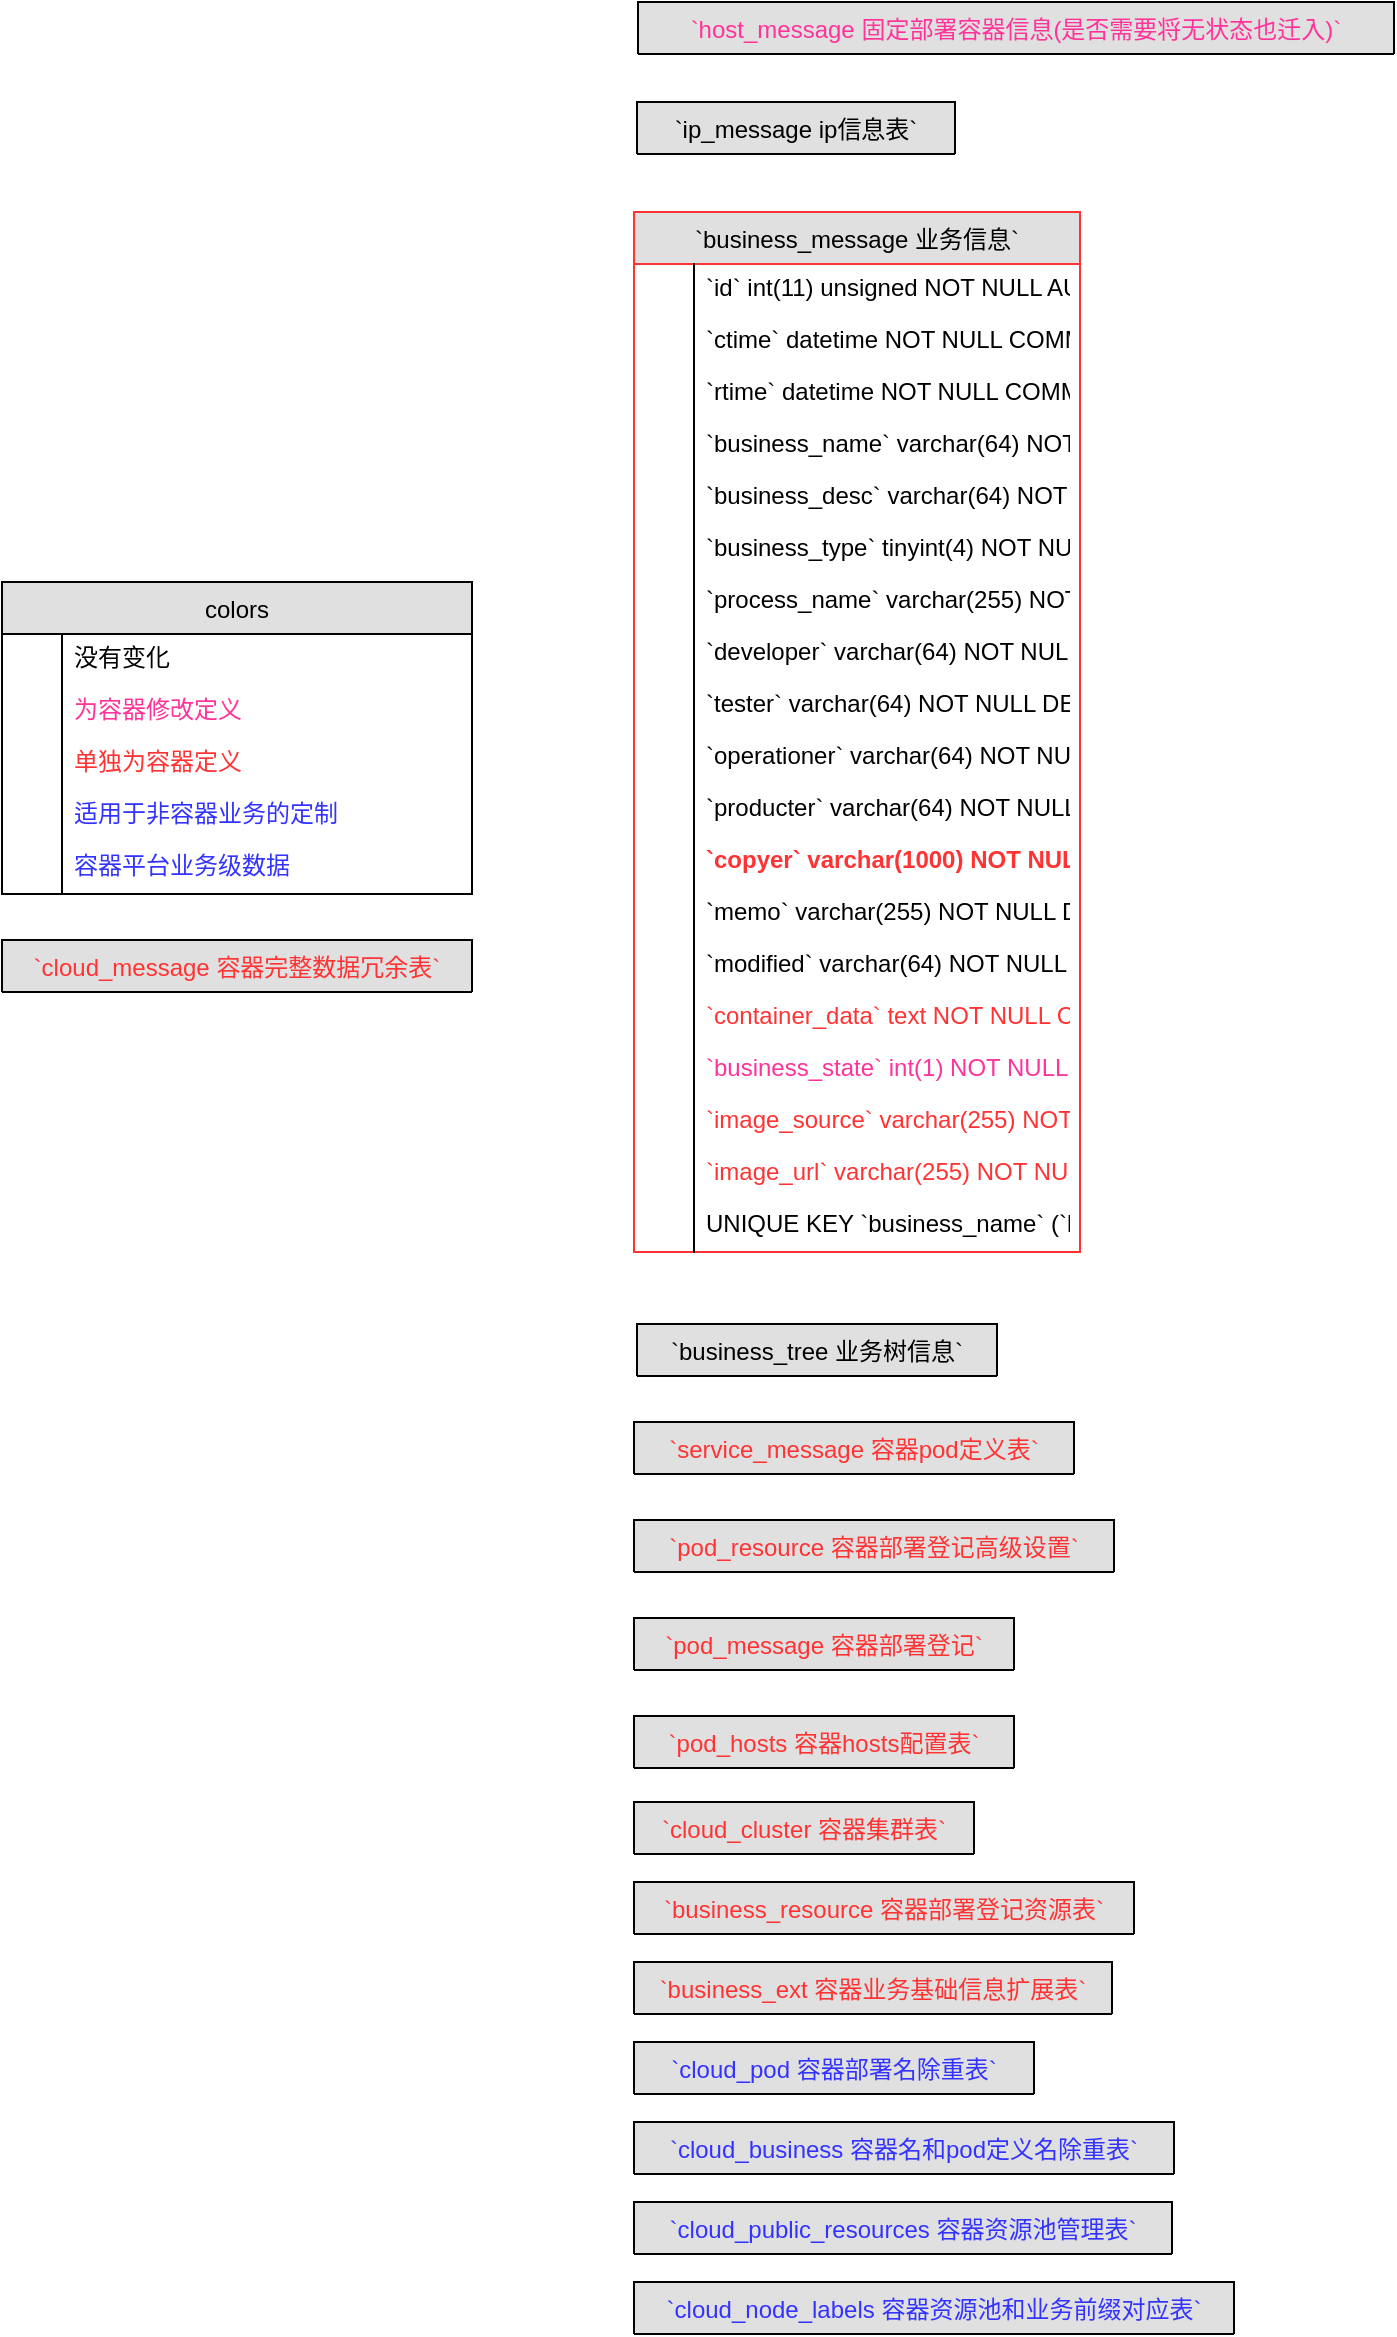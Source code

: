 <mxfile version="10.8.0" type="github"><diagram id="kaZ-w5nA0iY1eVEJyefs" name="Page-1"><mxGraphModel dx="1394" dy="785" grid="1" gridSize="10" guides="1" tooltips="1" connect="1" arrows="1" fold="1" page="1" pageScale="1" pageWidth="827" pageHeight="1169" math="0" shadow="0"><root><mxCell id="0"/><mxCell id="1" parent="0"/><mxCell id="t86pVqgKu84AnzTRXzkn-514" value="`business_ext 容器业务基础信息扩展表`" style="swimlane;fontStyle=0;childLayout=stackLayout;horizontal=1;startSize=26;fillColor=#e0e0e0;horizontalStack=0;resizeParent=1;resizeLast=0;collapsible=1;marginBottom=0;swimlaneFillColor=#ffffff;align=center;fontColor=#FF3333;" parent="1" vertex="1" collapsed="1" treatAsSingle="0"><mxGeometry x="711" y="1100" width="239" height="26" as="geometry"><mxRectangle x="711" y="1292" width="480" height="572" as="alternateBounds"/></mxGeometry></mxCell><mxCell id="t86pVqgKu84AnzTRXzkn-515" value="`id` int(10) unsigned NOT NULL AUTO_INCREMENT COMMENT '自增ID'" style="shape=partialRectangle;top=0;left=0;right=0;bottom=0;align=left;verticalAlign=top;spacingTop=-2;fillColor=none;spacingLeft=34;spacingRight=4;overflow=hidden;rotatable=0;points=[[0,0.5],[1,0.5]];portConstraint=eastwest;dropTarget=0;" parent="t86pVqgKu84AnzTRXzkn-514" vertex="1" treatAsSingle="0"><mxGeometry y="26" width="239" height="26" as="geometry"/></mxCell><mxCell id="t86pVqgKu84AnzTRXzkn-516" value="" style="shape=partialRectangle;top=0;left=0;bottom=0;fillColor=none;align=left;verticalAlign=middle;spacingLeft=4;spacingRight=4;overflow=hidden;rotatable=0;points=[];portConstraint=eastwest;part=1;" parent="t86pVqgKu84AnzTRXzkn-515" vertex="1" connectable="0"><mxGeometry width="30" height="26" as="geometry"/></mxCell><mxCell id="t86pVqgKu84AnzTRXzkn-517" value="`business_name` varchar(64) NOT NULL COMMENT '业务名称'" style="shape=partialRectangle;top=0;left=0;right=0;bottom=0;align=left;verticalAlign=top;spacingTop=-2;fillColor=none;spacingLeft=34;spacingRight=4;overflow=hidden;rotatable=0;points=[[0,0.5],[1,0.5]];portConstraint=eastwest;dropTarget=0;" parent="t86pVqgKu84AnzTRXzkn-514" vertex="1" treatAsSingle="0"><mxGeometry y="52" width="239" height="26" as="geometry"/></mxCell><mxCell id="t86pVqgKu84AnzTRXzkn-518" value="" style="shape=partialRectangle;top=0;left=0;bottom=0;fillColor=none;align=left;verticalAlign=middle;spacingLeft=4;spacingRight=4;overflow=hidden;rotatable=0;points=[];portConstraint=eastwest;part=1;" parent="t86pVqgKu84AnzTRXzkn-517" vertex="1" connectable="0"><mxGeometry width="30" height="26" as="geometry"/></mxCell><mxCell id="t86pVqgKu84AnzTRXzkn-519" value="`stdout_type` varchar(16) NOT NULL COMMENT '标准输出用途'" style="shape=partialRectangle;top=0;left=0;right=0;bottom=0;align=left;verticalAlign=top;spacingTop=-2;fillColor=none;spacingLeft=34;spacingRight=4;overflow=hidden;rotatable=0;points=[[0,0.5],[1,0.5]];portConstraint=eastwest;dropTarget=0;" parent="t86pVqgKu84AnzTRXzkn-514" vertex="1" treatAsSingle="0"><mxGeometry y="78" width="239" height="26" as="geometry"/></mxCell><mxCell id="t86pVqgKu84AnzTRXzkn-520" value="" style="shape=partialRectangle;top=0;left=0;bottom=0;fillColor=none;align=left;verticalAlign=middle;spacingLeft=4;spacingRight=4;overflow=hidden;rotatable=0;points=[];portConstraint=eastwest;part=1;" parent="t86pVqgKu84AnzTRXzkn-519" vertex="1" connectable="0"><mxGeometry width="30" height="26" as="geometry"/></mxCell><mxCell id="t86pVqgKu84AnzTRXzkn-521" value="`request_memory` varchar(16) NOT NULL COMMENT '最小内存'" style="shape=partialRectangle;top=0;left=0;right=0;bottom=0;align=left;verticalAlign=top;spacingTop=-2;fillColor=none;spacingLeft=34;spacingRight=4;overflow=hidden;rotatable=0;points=[[0,0.5],[1,0.5]];portConstraint=eastwest;dropTarget=0;" parent="t86pVqgKu84AnzTRXzkn-514" vertex="1" treatAsSingle="0"><mxGeometry y="104" width="239" height="26" as="geometry"/></mxCell><mxCell id="t86pVqgKu84AnzTRXzkn-522" value="" style="shape=partialRectangle;top=0;left=0;bottom=0;fillColor=none;align=left;verticalAlign=middle;spacingLeft=4;spacingRight=4;overflow=hidden;rotatable=0;points=[];portConstraint=eastwest;part=1;" parent="t86pVqgKu84AnzTRXzkn-521" vertex="1" connectable="0"><mxGeometry width="30" height="26" as="geometry"/></mxCell><mxCell id="t86pVqgKu84AnzTRXzkn-523" value="`request_cpu` float(5,3) NOT NULL COMMENT '最少CPU'" style="shape=partialRectangle;top=0;left=0;right=0;bottom=0;align=left;verticalAlign=top;spacingTop=-2;fillColor=none;spacingLeft=34;spacingRight=4;overflow=hidden;rotatable=0;points=[[0,0.5],[1,0.5]];portConstraint=eastwest;dropTarget=0;" parent="t86pVqgKu84AnzTRXzkn-514" vertex="1" treatAsSingle="0"><mxGeometry y="130" width="239" height="26" as="geometry"/></mxCell><mxCell id="t86pVqgKu84AnzTRXzkn-524" value="" style="shape=partialRectangle;top=0;left=0;bottom=0;fillColor=none;align=left;verticalAlign=middle;spacingLeft=4;spacingRight=4;overflow=hidden;rotatable=0;points=[];portConstraint=eastwest;part=1;" parent="t86pVqgKu84AnzTRXzkn-523" vertex="1" connectable="0"><mxGeometry width="30" height="26" as="geometry"/></mxCell><mxCell id="t86pVqgKu84AnzTRXzkn-525" value="`limit_memory` varchar(16) NOT NULL COMMENT '最大内存'" style="shape=partialRectangle;top=0;left=0;right=0;bottom=0;align=left;verticalAlign=top;spacingTop=-2;fillColor=none;spacingLeft=34;spacingRight=4;overflow=hidden;rotatable=0;points=[[0,0.5],[1,0.5]];portConstraint=eastwest;dropTarget=0;" parent="t86pVqgKu84AnzTRXzkn-514" vertex="1" treatAsSingle="0"><mxGeometry y="156" width="239" height="26" as="geometry"/></mxCell><mxCell id="t86pVqgKu84AnzTRXzkn-526" value="" style="shape=partialRectangle;top=0;left=0;bottom=0;fillColor=none;align=left;verticalAlign=middle;spacingLeft=4;spacingRight=4;overflow=hidden;rotatable=0;points=[];portConstraint=eastwest;part=1;" parent="t86pVqgKu84AnzTRXzkn-525" vertex="1" connectable="0"><mxGeometry width="30" height="26" as="geometry"/></mxCell><mxCell id="t86pVqgKu84AnzTRXzkn-527" value="`limit_cpu` float(5,3) NOT NULL COMMENT '最多CPU'" style="shape=partialRectangle;top=0;left=0;right=0;bottom=0;align=left;verticalAlign=top;spacingTop=-2;fillColor=none;spacingLeft=34;spacingRight=4;overflow=hidden;rotatable=0;points=[[0,0.5],[1,0.5]];portConstraint=eastwest;dropTarget=0;" parent="t86pVqgKu84AnzTRXzkn-514" vertex="1" treatAsSingle="0"><mxGeometry y="182" width="239" height="26" as="geometry"/></mxCell><mxCell id="t86pVqgKu84AnzTRXzkn-528" value="" style="shape=partialRectangle;top=0;left=0;bottom=0;fillColor=none;align=left;verticalAlign=middle;spacingLeft=4;spacingRight=4;overflow=hidden;rotatable=0;points=[];portConstraint=eastwest;part=1;" parent="t86pVqgKu84AnzTRXzkn-527" vertex="1" connectable="0"><mxGeometry width="30" height="26" as="geometry"/></mxCell><mxCell id="t86pVqgKu84AnzTRXzkn-529" value="`liveness_type` varchar(16) NOT NULL COMMENT '存活性检查类型'" style="shape=partialRectangle;top=0;left=0;right=0;bottom=0;align=left;verticalAlign=top;spacingTop=-2;fillColor=none;spacingLeft=34;spacingRight=4;overflow=hidden;rotatable=0;points=[[0,0.5],[1,0.5]];portConstraint=eastwest;dropTarget=0;" parent="t86pVqgKu84AnzTRXzkn-514" vertex="1" treatAsSingle="0"><mxGeometry y="208" width="239" height="26" as="geometry"/></mxCell><mxCell id="t86pVqgKu84AnzTRXzkn-530" value="" style="shape=partialRectangle;top=0;left=0;bottom=0;fillColor=none;align=left;verticalAlign=middle;spacingLeft=4;spacingRight=4;overflow=hidden;rotatable=0;points=[];portConstraint=eastwest;part=1;" parent="t86pVqgKu84AnzTRXzkn-529" vertex="1" connectable="0"><mxGeometry width="30" height="26" as="geometry"/></mxCell><mxCell id="t86pVqgKu84AnzTRXzkn-531" value="`liveness_port` int(11) NOT NULL COMMENT '存活性检查端口'" style="shape=partialRectangle;top=0;left=0;right=0;bottom=0;align=left;verticalAlign=top;spacingTop=-2;fillColor=none;spacingLeft=34;spacingRight=4;overflow=hidden;rotatable=0;points=[[0,0.5],[1,0.5]];portConstraint=eastwest;dropTarget=0;" parent="t86pVqgKu84AnzTRXzkn-514" vertex="1" treatAsSingle="0"><mxGeometry y="234" width="239" height="26" as="geometry"/></mxCell><mxCell id="t86pVqgKu84AnzTRXzkn-532" value="" style="shape=partialRectangle;top=0;left=0;bottom=0;fillColor=none;align=left;verticalAlign=middle;spacingLeft=4;spacingRight=4;overflow=hidden;rotatable=0;points=[];portConstraint=eastwest;part=1;" parent="t86pVqgKu84AnzTRXzkn-531" vertex="1" connectable="0"><mxGeometry width="30" height="26" as="geometry"/></mxCell><mxCell id="t86pVqgKu84AnzTRXzkn-533" value="`readiness_type` varchar(16) NOT NULL COMMENT '可读性检查类型'" style="shape=partialRectangle;top=0;left=0;right=0;bottom=0;align=left;verticalAlign=top;spacingTop=-2;fillColor=none;spacingLeft=34;spacingRight=4;overflow=hidden;rotatable=0;points=[[0,0.5],[1,0.5]];portConstraint=eastwest;dropTarget=0;" parent="t86pVqgKu84AnzTRXzkn-514" vertex="1" treatAsSingle="0"><mxGeometry y="260" width="239" height="26" as="geometry"/></mxCell><mxCell id="t86pVqgKu84AnzTRXzkn-534" value="" style="shape=partialRectangle;top=0;left=0;bottom=0;fillColor=none;align=left;verticalAlign=middle;spacingLeft=4;spacingRight=4;overflow=hidden;rotatable=0;points=[];portConstraint=eastwest;part=1;" parent="t86pVqgKu84AnzTRXzkn-533" vertex="1" connectable="0"><mxGeometry width="30" height="26" as="geometry"/></mxCell><mxCell id="t86pVqgKu84AnzTRXzkn-535" value="`readiness_port` int(11) NOT NULL COMMENT '可读性检查端口'" style="shape=partialRectangle;top=0;left=0;right=0;bottom=0;align=left;verticalAlign=top;spacingTop=-2;fillColor=none;spacingLeft=34;spacingRight=4;overflow=hidden;rotatable=0;points=[[0,0.5],[1,0.5]];portConstraint=eastwest;dropTarget=0;" parent="t86pVqgKu84AnzTRXzkn-514" vertex="1" treatAsSingle="0"><mxGeometry y="286" width="239" height="26" as="geometry"/></mxCell><mxCell id="t86pVqgKu84AnzTRXzkn-536" value="" style="shape=partialRectangle;top=0;left=0;bottom=0;fillColor=none;align=left;verticalAlign=middle;spacingLeft=4;spacingRight=4;overflow=hidden;rotatable=0;points=[];portConstraint=eastwest;part=1;" parent="t86pVqgKu84AnzTRXzkn-535" vertex="1" connectable="0"><mxGeometry width="30" height="26" as="geometry"/></mxCell><mxCell id="t86pVqgKu84AnzTRXzkn-537" value="`expose_port` int(11) NOT NULL COMMENT '公网暴露端口'" style="shape=partialRectangle;top=0;left=0;right=0;bottom=0;align=left;verticalAlign=top;spacingTop=-2;fillColor=none;spacingLeft=34;spacingRight=4;overflow=hidden;rotatable=0;points=[[0,0.5],[1,0.5]];portConstraint=eastwest;dropTarget=0;" parent="t86pVqgKu84AnzTRXzkn-514" vertex="1" treatAsSingle="0"><mxGeometry y="312" width="239" height="26" as="geometry"/></mxCell><mxCell id="t86pVqgKu84AnzTRXzkn-538" value="" style="shape=partialRectangle;top=0;left=0;bottom=0;fillColor=none;align=left;verticalAlign=middle;spacingLeft=4;spacingRight=4;overflow=hidden;rotatable=0;points=[];portConstraint=eastwest;part=1;" parent="t86pVqgKu84AnzTRXzkn-537" vertex="1" connectable="0"><mxGeometry width="30" height="26" as="geometry"/></mxCell><mxCell id="t86pVqgKu84AnzTRXzkn-539" value="`access_ports` varchar(256) NOT NULL COMMENT '访问公网端口'" style="shape=partialRectangle;top=0;left=0;right=0;bottom=0;align=left;verticalAlign=top;spacingTop=-2;fillColor=none;spacingLeft=34;spacingRight=4;overflow=hidden;rotatable=0;points=[[0,0.5],[1,0.5]];portConstraint=eastwest;dropTarget=0;" parent="t86pVqgKu84AnzTRXzkn-514" vertex="1" treatAsSingle="0"><mxGeometry y="338" width="239" height="26" as="geometry"/></mxCell><mxCell id="t86pVqgKu84AnzTRXzkn-540" value="" style="shape=partialRectangle;top=0;left=0;bottom=0;fillColor=none;align=left;verticalAlign=middle;spacingLeft=4;spacingRight=4;overflow=hidden;rotatable=0;points=[];portConstraint=eastwest;part=1;" parent="t86pVqgKu84AnzTRXzkn-539" vertex="1" connectable="0"><mxGeometry width="30" height="26" as="geometry"/></mxCell><mxCell id="t86pVqgKu84AnzTRXzkn-541" value="`ports` text NOT NULL COMMENT '端口配置信息'" style="shape=partialRectangle;top=0;left=0;right=0;bottom=0;align=left;verticalAlign=top;spacingTop=-2;fillColor=none;spacingLeft=34;spacingRight=4;overflow=hidden;rotatable=0;points=[[0,0.5],[1,0.5]];portConstraint=eastwest;dropTarget=0;" parent="t86pVqgKu84AnzTRXzkn-514" vertex="1" treatAsSingle="0"><mxGeometry y="364" width="239" height="26" as="geometry"/></mxCell><mxCell id="t86pVqgKu84AnzTRXzkn-542" value="" style="shape=partialRectangle;top=0;left=0;bottom=0;fillColor=none;align=left;verticalAlign=middle;spacingLeft=4;spacingRight=4;overflow=hidden;rotatable=0;points=[];portConstraint=eastwest;part=1;" parent="t86pVqgKu84AnzTRXzkn-541" vertex="1" connectable="0"><mxGeometry width="30" height="26" as="geometry"/></mxCell><mxCell id="t86pVqgKu84AnzTRXzkn-543" value="`volume` text NOT NULL COMMENT '挂载数据盘'" style="shape=partialRectangle;top=0;left=0;right=0;bottom=0;align=left;verticalAlign=top;spacingTop=-2;fillColor=none;spacingLeft=34;spacingRight=4;overflow=hidden;rotatable=0;points=[[0,0.5],[1,0.5]];portConstraint=eastwest;dropTarget=0;" parent="t86pVqgKu84AnzTRXzkn-514" vertex="1" treatAsSingle="0"><mxGeometry y="390" width="239" height="26" as="geometry"/></mxCell><mxCell id="t86pVqgKu84AnzTRXzkn-544" value="" style="shape=partialRectangle;top=0;left=0;bottom=0;fillColor=none;align=left;verticalAlign=middle;spacingLeft=4;spacingRight=4;overflow=hidden;rotatable=0;points=[];portConstraint=eastwest;part=1;" parent="t86pVqgKu84AnzTRXzkn-543" vertex="1" connectable="0"><mxGeometry width="30" height="26" as="geometry"/></mxCell><mxCell id="t86pVqgKu84AnzTRXzkn-545" value="`command` text NOT NULL COMMENT '生命周期'" style="shape=partialRectangle;top=0;left=0;right=0;bottom=0;align=left;verticalAlign=top;spacingTop=-2;fillColor=none;spacingLeft=34;spacingRight=4;overflow=hidden;rotatable=0;points=[[0,0.5],[1,0.5]];portConstraint=eastwest;dropTarget=0;" parent="t86pVqgKu84AnzTRXzkn-514" vertex="1" treatAsSingle="0"><mxGeometry y="416" width="239" height="26" as="geometry"/></mxCell><mxCell id="t86pVqgKu84AnzTRXzkn-546" value="" style="shape=partialRectangle;top=0;left=0;bottom=0;fillColor=none;align=left;verticalAlign=middle;spacingLeft=4;spacingRight=4;overflow=hidden;rotatable=0;points=[];portConstraint=eastwest;part=1;" parent="t86pVqgKu84AnzTRXzkn-545" vertex="1" connectable="0"><mxGeometry width="30" height="26" as="geometry"/></mxCell><mxCell id="t86pVqgKu84AnzTRXzkn-547" value="`envs` text NOT NULL COMMENT '环境变量'" style="shape=partialRectangle;top=0;left=0;right=0;bottom=0;align=left;verticalAlign=top;spacingTop=-2;fillColor=none;spacingLeft=34;spacingRight=4;overflow=hidden;rotatable=0;points=[[0,0.5],[1,0.5]];portConstraint=eastwest;dropTarget=0;" parent="t86pVqgKu84AnzTRXzkn-514" vertex="1" treatAsSingle="0"><mxGeometry y="442" width="239" height="26" as="geometry"/></mxCell><mxCell id="t86pVqgKu84AnzTRXzkn-548" value="" style="shape=partialRectangle;top=0;left=0;bottom=0;fillColor=none;align=left;verticalAlign=middle;spacingLeft=4;spacingRight=4;overflow=hidden;rotatable=0;points=[];portConstraint=eastwest;part=1;" parent="t86pVqgKu84AnzTRXzkn-547" vertex="1" connectable="0"><mxGeometry width="30" height="26" as="geometry"/></mxCell><mxCell id="t86pVqgKu84AnzTRXzkn-549" value="`data_storage` text NOT NULL COMMENT '数据存储'" style="shape=partialRectangle;top=0;left=0;right=0;bottom=0;align=left;verticalAlign=top;spacingTop=-2;fillColor=none;spacingLeft=34;spacingRight=4;overflow=hidden;rotatable=0;points=[[0,0.5],[1,0.5]];portConstraint=eastwest;dropTarget=0;" parent="t86pVqgKu84AnzTRXzkn-514" vertex="1" treatAsSingle="0"><mxGeometry y="468" width="239" height="26" as="geometry"/></mxCell><mxCell id="t86pVqgKu84AnzTRXzkn-550" value="" style="shape=partialRectangle;top=0;left=0;bottom=0;fillColor=none;align=left;verticalAlign=middle;spacingLeft=4;spacingRight=4;overflow=hidden;rotatable=0;points=[];portConstraint=eastwest;part=1;" parent="t86pVqgKu84AnzTRXzkn-549" vertex="1" connectable="0"><mxGeometry width="30" height="26" as="geometry"/></mxCell><mxCell id="t86pVqgKu84AnzTRXzkn-551" value="`limit_gpu` int(5) NOT NULL DEFAULT '0'" style="shape=partialRectangle;top=0;left=0;right=0;bottom=0;align=left;verticalAlign=top;spacingTop=-2;fillColor=none;spacingLeft=34;spacingRight=4;overflow=hidden;rotatable=0;points=[[0,0.5],[1,0.5]];portConstraint=eastwest;dropTarget=0;" parent="t86pVqgKu84AnzTRXzkn-514" vertex="1" treatAsSingle="0"><mxGeometry y="494" width="239" height="26" as="geometry"/></mxCell><mxCell id="t86pVqgKu84AnzTRXzkn-552" value="" style="shape=partialRectangle;top=0;left=0;bottom=0;fillColor=none;align=left;verticalAlign=middle;spacingLeft=4;spacingRight=4;overflow=hidden;rotatable=0;points=[];portConstraint=eastwest;part=1;" parent="t86pVqgKu84AnzTRXzkn-551" vertex="1" connectable="0"><mxGeometry width="30" height="26" as="geometry"/></mxCell><mxCell id="t86pVqgKu84AnzTRXzkn-553" value="UNIQUE KEY `business_name` (`business_name`) USING BTREE" style="shape=partialRectangle;top=0;left=0;right=0;bottom=0;align=left;verticalAlign=top;spacingTop=-2;fillColor=none;spacingLeft=34;spacingRight=4;overflow=hidden;rotatable=0;points=[[0,0.5],[1,0.5]];portConstraint=eastwest;dropTarget=0;" parent="t86pVqgKu84AnzTRXzkn-514" vertex="1" treatAsSingle="0"><mxGeometry y="520" width="239" height="26" as="geometry"/></mxCell><mxCell id="t86pVqgKu84AnzTRXzkn-554" value="" style="shape=partialRectangle;top=0;left=0;bottom=0;fillColor=none;align=left;verticalAlign=middle;spacingLeft=4;spacingRight=4;overflow=hidden;rotatable=0;points=[];portConstraint=eastwest;part=1;" parent="t86pVqgKu84AnzTRXzkn-553" vertex="1" connectable="0"><mxGeometry width="30" height="26" as="geometry"/></mxCell><mxCell id="t86pVqgKu84AnzTRXzkn-555" value="CONSTRAINT `business` FOREIGN KEY (`business_name`) REFERENCES `business_message` (`business_name`) ON DELETE CASCADE ON UPDATE CASCADE" style="shape=partialRectangle;top=0;left=0;right=0;bottom=0;align=left;verticalAlign=top;spacingTop=-2;fillColor=none;spacingLeft=34;spacingRight=4;overflow=hidden;rotatable=0;points=[[0,0.5],[1,0.5]];portConstraint=eastwest;dropTarget=0;" parent="t86pVqgKu84AnzTRXzkn-514" vertex="1" treatAsSingle="0"><mxGeometry y="546" width="239" height="26" as="geometry"/></mxCell><mxCell id="t86pVqgKu84AnzTRXzkn-556" value="" style="shape=partialRectangle;top=0;left=0;bottom=0;fillColor=none;align=left;verticalAlign=middle;spacingLeft=4;spacingRight=4;overflow=hidden;rotatable=0;points=[];portConstraint=eastwest;part=1;" parent="t86pVqgKu84AnzTRXzkn-555" vertex="1" connectable="0"><mxGeometry width="30" height="26" as="geometry"/></mxCell><mxCell id="t86pVqgKu84AnzTRXzkn-557" value="`business_resource 容器部署登记资源表`" style="swimlane;fontStyle=0;childLayout=stackLayout;horizontal=1;startSize=26;fillColor=#e0e0e0;horizontalStack=0;resizeParent=1;resizeLast=0;collapsible=1;marginBottom=0;swimlaneFillColor=#ffffff;align=center;fontColor=#FF3333;" parent="1" vertex="1" collapsed="1" treatAsSingle="0"><mxGeometry x="711" y="1060" width="250" height="26" as="geometry"><mxRectangle x="711" y="1251" width="470" height="260" as="alternateBounds"/></mxGeometry></mxCell><mxCell id="t86pVqgKu84AnzTRXzkn-558" value="`id` int(10) unsigned NOT NULL AUTO_INCREMENT COMMENT '自增ID'" style="shape=partialRectangle;top=0;left=0;right=0;bottom=0;align=left;verticalAlign=top;spacingTop=-2;fillColor=none;spacingLeft=34;spacingRight=4;overflow=hidden;rotatable=0;points=[[0,0.5],[1,0.5]];portConstraint=eastwest;dropTarget=0;" parent="t86pVqgKu84AnzTRXzkn-557" vertex="1" treatAsSingle="0"><mxGeometry y="26" width="250" height="26" as="geometry"/></mxCell><mxCell id="t86pVqgKu84AnzTRXzkn-559" value="" style="shape=partialRectangle;top=0;left=0;bottom=0;fillColor=none;align=left;verticalAlign=middle;spacingLeft=4;spacingRight=4;overflow=hidden;rotatable=0;points=[];portConstraint=eastwest;part=1;" parent="t86pVqgKu84AnzTRXzkn-558" vertex="1" connectable="0"><mxGeometry width="30" height="26" as="geometry"/></mxCell><mxCell id="t86pVqgKu84AnzTRXzkn-560" value="`sourceid` varchar(20) NOT NULL COMMENT '登记的服务id'" style="shape=partialRectangle;top=0;left=0;right=0;bottom=0;align=left;verticalAlign=top;spacingTop=-2;fillColor=none;spacingLeft=34;spacingRight=4;overflow=hidden;rotatable=0;points=[[0,0.5],[1,0.5]];portConstraint=eastwest;dropTarget=0;" parent="t86pVqgKu84AnzTRXzkn-557" vertex="1" treatAsSingle="0"><mxGeometry y="52" width="250" height="26" as="geometry"/></mxCell><mxCell id="t86pVqgKu84AnzTRXzkn-561" value="" style="shape=partialRectangle;top=0;left=0;bottom=0;fillColor=none;align=left;verticalAlign=middle;spacingLeft=4;spacingRight=4;overflow=hidden;rotatable=0;points=[];portConstraint=eastwest;part=1;" parent="t86pVqgKu84AnzTRXzkn-560" vertex="1" connectable="0"><mxGeometry width="30" height="26" as="geometry"/></mxCell><mxCell id="t86pVqgKu84AnzTRXzkn-562" value="`business_name` varchar(64) NOT NULL COMMENT '业务名称'" style="shape=partialRectangle;top=0;left=0;right=0;bottom=0;align=left;verticalAlign=top;spacingTop=-2;fillColor=none;spacingLeft=34;spacingRight=4;overflow=hidden;rotatable=0;points=[[0,0.5],[1,0.5]];portConstraint=eastwest;dropTarget=0;" parent="t86pVqgKu84AnzTRXzkn-557" vertex="1" treatAsSingle="0"><mxGeometry y="78" width="250" height="26" as="geometry"/></mxCell><mxCell id="t86pVqgKu84AnzTRXzkn-563" value="" style="shape=partialRectangle;top=0;left=0;bottom=0;fillColor=none;align=left;verticalAlign=middle;spacingLeft=4;spacingRight=4;overflow=hidden;rotatable=0;points=[];portConstraint=eastwest;part=1;" parent="t86pVqgKu84AnzTRXzkn-562" vertex="1" connectable="0"><mxGeometry width="30" height="26" as="geometry"/></mxCell><mxCell id="t86pVqgKu84AnzTRXzkn-564" value="`request_memory` varchar(16) NOT NULL COMMENT '最小内存'" style="shape=partialRectangle;top=0;left=0;right=0;bottom=0;align=left;verticalAlign=top;spacingTop=-2;fillColor=none;spacingLeft=34;spacingRight=4;overflow=hidden;rotatable=0;points=[[0,0.5],[1,0.5]];portConstraint=eastwest;dropTarget=0;" parent="t86pVqgKu84AnzTRXzkn-557" vertex="1" treatAsSingle="0"><mxGeometry y="104" width="250" height="26" as="geometry"/></mxCell><mxCell id="t86pVqgKu84AnzTRXzkn-565" value="" style="shape=partialRectangle;top=0;left=0;bottom=0;fillColor=none;align=left;verticalAlign=middle;spacingLeft=4;spacingRight=4;overflow=hidden;rotatable=0;points=[];portConstraint=eastwest;part=1;" parent="t86pVqgKu84AnzTRXzkn-564" vertex="1" connectable="0"><mxGeometry width="30" height="26" as="geometry"/></mxCell><mxCell id="t86pVqgKu84AnzTRXzkn-566" value="`request_cpu` float(5,3) unsigned NOT NULL COMMENT '最少CPU'" style="shape=partialRectangle;top=0;left=0;right=0;bottom=0;align=left;verticalAlign=top;spacingTop=-2;fillColor=none;spacingLeft=34;spacingRight=4;overflow=hidden;rotatable=0;points=[[0,0.5],[1,0.5]];portConstraint=eastwest;dropTarget=0;" parent="t86pVqgKu84AnzTRXzkn-557" vertex="1" treatAsSingle="0"><mxGeometry y="130" width="250" height="26" as="geometry"/></mxCell><mxCell id="t86pVqgKu84AnzTRXzkn-567" value="" style="shape=partialRectangle;top=0;left=0;bottom=0;fillColor=none;align=left;verticalAlign=middle;spacingLeft=4;spacingRight=4;overflow=hidden;rotatable=0;points=[];portConstraint=eastwest;part=1;" parent="t86pVqgKu84AnzTRXzkn-566" vertex="1" connectable="0"><mxGeometry width="30" height="26" as="geometry"/></mxCell><mxCell id="t86pVqgKu84AnzTRXzkn-568" value="`limit_memory` varchar(16) NOT NULL COMMENT '最大内存'" style="shape=partialRectangle;top=0;left=0;right=0;bottom=0;align=left;verticalAlign=top;spacingTop=-2;fillColor=none;spacingLeft=34;spacingRight=4;overflow=hidden;rotatable=0;points=[[0,0.5],[1,0.5]];portConstraint=eastwest;dropTarget=0;" parent="t86pVqgKu84AnzTRXzkn-557" vertex="1" treatAsSingle="0"><mxGeometry y="156" width="250" height="26" as="geometry"/></mxCell><mxCell id="t86pVqgKu84AnzTRXzkn-569" value="" style="shape=partialRectangle;top=0;left=0;bottom=0;fillColor=none;align=left;verticalAlign=middle;spacingLeft=4;spacingRight=4;overflow=hidden;rotatable=0;points=[];portConstraint=eastwest;part=1;" parent="t86pVqgKu84AnzTRXzkn-568" vertex="1" connectable="0"><mxGeometry width="30" height="26" as="geometry"/></mxCell><mxCell id="t86pVqgKu84AnzTRXzkn-570" value="`limit_cpu` float(5,3) unsigned NOT NULL COMMENT '最多CPU'" style="shape=partialRectangle;top=0;left=0;right=0;bottom=0;align=left;verticalAlign=top;spacingTop=-2;fillColor=none;spacingLeft=34;spacingRight=4;overflow=hidden;rotatable=0;points=[[0,0.5],[1,0.5]];portConstraint=eastwest;dropTarget=0;" parent="t86pVqgKu84AnzTRXzkn-557" vertex="1" treatAsSingle="0"><mxGeometry y="182" width="250" height="26" as="geometry"/></mxCell><mxCell id="t86pVqgKu84AnzTRXzkn-571" value="" style="shape=partialRectangle;top=0;left=0;bottom=0;fillColor=none;align=left;verticalAlign=middle;spacingLeft=4;spacingRight=4;overflow=hidden;rotatable=0;points=[];portConstraint=eastwest;part=1;" parent="t86pVqgKu84AnzTRXzkn-570" vertex="1" connectable="0"><mxGeometry width="30" height="26" as="geometry"/></mxCell><mxCell id="t86pVqgKu84AnzTRXzkn-572" value="`limit_gpu` int(5) NOT NULL DEFAULT '0'" style="shape=partialRectangle;top=0;left=0;right=0;bottom=0;align=left;verticalAlign=top;spacingTop=-2;fillColor=none;spacingLeft=34;spacingRight=4;overflow=hidden;rotatable=0;points=[[0,0.5],[1,0.5]];portConstraint=eastwest;dropTarget=0;" parent="t86pVqgKu84AnzTRXzkn-557" vertex="1" treatAsSingle="0"><mxGeometry y="208" width="250" height="26" as="geometry"/></mxCell><mxCell id="t86pVqgKu84AnzTRXzkn-573" value="" style="shape=partialRectangle;top=0;left=0;bottom=0;fillColor=none;align=left;verticalAlign=middle;spacingLeft=4;spacingRight=4;overflow=hidden;rotatable=0;points=[];portConstraint=eastwest;part=1;" parent="t86pVqgKu84AnzTRXzkn-572" vertex="1" connectable="0"><mxGeometry width="30" height="26" as="geometry"/></mxCell><mxCell id="t86pVqgKu84AnzTRXzkn-574" value="UNIQUE KEY `sourceid` (`sourceid`,`business_name`) USING BTREE" style="shape=partialRectangle;top=0;left=0;right=0;bottom=0;align=left;verticalAlign=top;spacingTop=-2;fillColor=none;spacingLeft=34;spacingRight=4;overflow=hidden;rotatable=0;points=[[0,0.5],[1,0.5]];portConstraint=eastwest;dropTarget=0;" parent="t86pVqgKu84AnzTRXzkn-557" vertex="1" treatAsSingle="0"><mxGeometry y="234" width="250" height="26" as="geometry"/></mxCell><mxCell id="t86pVqgKu84AnzTRXzkn-575" value="" style="shape=partialRectangle;top=0;left=0;bottom=0;fillColor=none;align=left;verticalAlign=middle;spacingLeft=4;spacingRight=4;overflow=hidden;rotatable=0;points=[];portConstraint=eastwest;part=1;" parent="t86pVqgKu84AnzTRXzkn-574" vertex="1" connectable="0"><mxGeometry width="30" height="26" as="geometry"/></mxCell><mxCell id="t86pVqgKu84AnzTRXzkn-576" value="`cloud_business 容器名和pod定义名除重表`" style="swimlane;fontStyle=0;childLayout=stackLayout;horizontal=1;startSize=26;fillColor=#e0e0e0;horizontalStack=0;resizeParent=1;resizeLast=0;collapsible=1;marginBottom=0;swimlaneFillColor=#ffffff;align=center;fontColor=#3333FF;" parent="1" vertex="1" collapsed="1" treatAsSingle="0"><mxGeometry x="711" y="1180" width="270" height="26" as="geometry"><mxRectangle x="711" y="1210" width="220" height="208" as="alternateBounds"/></mxGeometry></mxCell><mxCell id="t86pVqgKu84AnzTRXzkn-577" value="`cloudid` int(10) NOT NULL COMMENT '云平台新增的数据id'" style="shape=partialRectangle;top=0;left=0;right=0;bottom=0;align=left;verticalAlign=top;spacingTop=-2;fillColor=none;spacingLeft=34;spacingRight=4;overflow=hidden;rotatable=0;points=[[0,0.5],[1,0.5]];portConstraint=eastwest;dropTarget=0;" parent="t86pVqgKu84AnzTRXzkn-576" vertex="1" treatAsSingle="0"><mxGeometry y="26" width="270" height="26" as="geometry"/></mxCell><mxCell id="t86pVqgKu84AnzTRXzkn-578" value="" style="shape=partialRectangle;top=0;left=0;bottom=0;fillColor=none;align=left;verticalAlign=middle;spacingLeft=4;spacingRight=4;overflow=hidden;rotatable=0;points=[];portConstraint=eastwest;part=1;" parent="t86pVqgKu84AnzTRXzkn-577" vertex="1" connectable="0"><mxGeometry width="30" height="26" as="geometry"/></mxCell><mxCell id="t86pVqgKu84AnzTRXzkn-579" value="`business_name` varchar(64) COLLATE utf8_unicode_ci NOT NULL COMM" style="shape=partialRectangle;top=0;left=0;right=0;bottom=0;align=left;verticalAlign=top;spacingTop=-2;fillColor=none;spacingLeft=34;spacingRight=4;overflow=hidden;rotatable=0;points=[[0,0.5],[1,0.5]];portConstraint=eastwest;dropTarget=0;" parent="t86pVqgKu84AnzTRXzkn-576" vertex="1" treatAsSingle="0"><mxGeometry y="52" width="270" height="26" as="geometry"/></mxCell><mxCell id="t86pVqgKu84AnzTRXzkn-580" value="" style="shape=partialRectangle;top=0;left=0;bottom=0;fillColor=none;align=left;verticalAlign=middle;spacingLeft=4;spacingRight=4;overflow=hidden;rotatable=0;points=[];portConstraint=eastwest;part=1;" parent="t86pVqgKu84AnzTRXzkn-579" vertex="1" connectable="0"><mxGeometry width="30" height="26" as="geometry"/></mxCell><mxCell id="t86pVqgKu84AnzTRXzkn-581" value="`business_id` int(10) NOT NULL COMMENT '业务表id'" style="shape=partialRectangle;top=0;left=0;right=0;bottom=0;align=left;verticalAlign=top;spacingTop=-2;fillColor=none;spacingLeft=34;spacingRight=4;overflow=hidden;rotatable=0;points=[[0,0.5],[1,0.5]];portConstraint=eastwest;dropTarget=0;" parent="t86pVqgKu84AnzTRXzkn-576" vertex="1" treatAsSingle="0"><mxGeometry y="78" width="270" height="26" as="geometry"/></mxCell><mxCell id="t86pVqgKu84AnzTRXzkn-582" value="" style="shape=partialRectangle;top=0;left=0;bottom=0;fillColor=none;align=left;verticalAlign=middle;spacingLeft=4;spacingRight=4;overflow=hidden;rotatable=0;points=[];portConstraint=eastwest;part=1;" parent="t86pVqgKu84AnzTRXzkn-581" vertex="1" connectable="0"><mxGeometry width="30" height="26" as="geometry"/></mxCell><mxCell id="t86pVqgKu84AnzTRXzkn-583" value="`businesstree_id` int(10) NOT NULL COMMENT '业务树id'" style="shape=partialRectangle;top=0;left=0;right=0;bottom=0;align=left;verticalAlign=top;spacingTop=-2;fillColor=none;spacingLeft=34;spacingRight=4;overflow=hidden;rotatable=0;points=[[0,0.5],[1,0.5]];portConstraint=eastwest;dropTarget=0;" parent="t86pVqgKu84AnzTRXzkn-576" vertex="1" treatAsSingle="0"><mxGeometry y="104" width="270" height="26" as="geometry"/></mxCell><mxCell id="t86pVqgKu84AnzTRXzkn-584" value="" style="shape=partialRectangle;top=0;left=0;bottom=0;fillColor=none;align=left;verticalAlign=middle;spacingLeft=4;spacingRight=4;overflow=hidden;rotatable=0;points=[];portConstraint=eastwest;part=1;" parent="t86pVqgKu84AnzTRXzkn-583" vertex="1" connectable="0"><mxGeometry width="30" height="26" as="geometry"/></mxCell><mxCell id="t86pVqgKu84AnzTRXzkn-585" value="`type` varchar(20) COLLATE utf8_unicode_ci NOT NULL COMMENT '业务" style="shape=partialRectangle;top=0;left=0;right=0;bottom=0;align=left;verticalAlign=top;spacingTop=-2;fillColor=none;spacingLeft=34;spacingRight=4;overflow=hidden;rotatable=0;points=[[0,0.5],[1,0.5]];portConstraint=eastwest;dropTarget=0;" parent="t86pVqgKu84AnzTRXzkn-576" vertex="1" treatAsSingle="0"><mxGeometry y="130" width="270" height="26" as="geometry"/></mxCell><mxCell id="t86pVqgKu84AnzTRXzkn-586" value="" style="shape=partialRectangle;top=0;left=0;bottom=0;fillColor=none;align=left;verticalAlign=middle;spacingLeft=4;spacingRight=4;overflow=hidden;rotatable=0;points=[];portConstraint=eastwest;part=1;" parent="t86pVqgKu84AnzTRXzkn-585" vertex="1" connectable="0"><mxGeometry width="30" height="26" as="geometry"/></mxCell><mxCell id="t86pVqgKu84AnzTRXzkn-587" value="KEY `cloudid` (`cloudid`) USING BTREE" style="shape=partialRectangle;top=0;left=0;right=0;bottom=0;align=left;verticalAlign=top;spacingTop=-2;fillColor=none;spacingLeft=34;spacingRight=4;overflow=hidden;rotatable=0;points=[[0,0.5],[1,0.5]];portConstraint=eastwest;dropTarget=0;" parent="t86pVqgKu84AnzTRXzkn-576" vertex="1" treatAsSingle="0"><mxGeometry y="156" width="270" height="26" as="geometry"/></mxCell><mxCell id="t86pVqgKu84AnzTRXzkn-588" value="" style="shape=partialRectangle;top=0;left=0;bottom=0;fillColor=none;align=left;verticalAlign=middle;spacingLeft=4;spacingRight=4;overflow=hidden;rotatable=0;points=[];portConstraint=eastwest;part=1;" parent="t86pVqgKu84AnzTRXzkn-587" vertex="1" connectable="0"><mxGeometry width="30" height="26" as="geometry"/></mxCell><mxCell id="t86pVqgKu84AnzTRXzkn-589" value="CONSTRAINT `delCloudinfo` FOREIGN KEY (`cloudid`) REFERENCES `cloELETE CASCADE ON UPDATE CASCADE" style="shape=partialRectangle;top=0;left=0;right=0;bottom=0;align=left;verticalAlign=top;spacingTop=-2;fillColor=none;spacingLeft=34;spacingRight=4;overflow=hidden;rotatable=0;points=[[0,0.5],[1,0.5]];portConstraint=eastwest;dropTarget=0;" parent="t86pVqgKu84AnzTRXzkn-576" vertex="1" treatAsSingle="0"><mxGeometry y="182" width="270" height="26" as="geometry"/></mxCell><mxCell id="t86pVqgKu84AnzTRXzkn-590" value="" style="shape=partialRectangle;top=0;left=0;bottom=0;fillColor=none;align=left;verticalAlign=middle;spacingLeft=4;spacingRight=4;overflow=hidden;rotatable=0;points=[];portConstraint=eastwest;part=1;" parent="t86pVqgKu84AnzTRXzkn-589" vertex="1" connectable="0"><mxGeometry width="30" height="26" as="geometry"/></mxCell><mxCell id="t86pVqgKu84AnzTRXzkn-591" value="`cloud_pod 容器部署名除重表`" style="swimlane;fontStyle=0;childLayout=stackLayout;horizontal=1;startSize=26;fillColor=#e0e0e0;horizontalStack=0;resizeParent=1;resizeLast=0;collapsible=1;marginBottom=0;swimlaneFillColor=#ffffff;align=center;fontColor=#3333FF;" parent="1" vertex="1" collapsed="1" treatAsSingle="0"><mxGeometry x="711" y="1140" width="200" height="26" as="geometry"><mxRectangle x="711" y="1169" width="220" height="208" as="alternateBounds"/></mxGeometry></mxCell><mxCell id="t86pVqgKu84AnzTRXzkn-592" value="`cloudid` int(10) NOT NULL" style="shape=partialRectangle;top=0;left=0;right=0;bottom=0;align=left;verticalAlign=top;spacingTop=-2;fillColor=none;spacingLeft=34;spacingRight=4;overflow=hidden;rotatable=0;points=[[0,0.5],[1,0.5]];portConstraint=eastwest;dropTarget=0;" parent="t86pVqgKu84AnzTRXzkn-591" vertex="1" treatAsSingle="0"><mxGeometry y="26" width="200" height="26" as="geometry"/></mxCell><mxCell id="t86pVqgKu84AnzTRXzkn-593" value="" style="shape=partialRectangle;top=0;left=0;bottom=0;fillColor=none;align=left;verticalAlign=middle;spacingLeft=4;spacingRight=4;overflow=hidden;rotatable=0;points=[];portConstraint=eastwest;part=1;" parent="t86pVqgKu84AnzTRXzkn-592" vertex="1" connectable="0"><mxGeometry width="30" height="26" as="geometry"/></mxCell><mxCell id="t86pVqgKu84AnzTRXzkn-594" value="`podName` varchar(64) COLLATE utf8_unicode_ci NOT NULL" style="shape=partialRectangle;top=0;left=0;right=0;bottom=0;align=left;verticalAlign=top;spacingTop=-2;fillColor=none;spacingLeft=34;spacingRight=4;overflow=hidden;rotatable=0;points=[[0,0.5],[1,0.5]];portConstraint=eastwest;dropTarget=0;" parent="t86pVqgKu84AnzTRXzkn-591" vertex="1" treatAsSingle="0"><mxGeometry y="52" width="200" height="26" as="geometry"/></mxCell><mxCell id="t86pVqgKu84AnzTRXzkn-595" value="" style="shape=partialRectangle;top=0;left=0;bottom=0;fillColor=none;align=left;verticalAlign=middle;spacingLeft=4;spacingRight=4;overflow=hidden;rotatable=0;points=[];portConstraint=eastwest;part=1;" parent="t86pVqgKu84AnzTRXzkn-594" vertex="1" connectable="0"><mxGeometry width="30" height="26" as="geometry"/></mxCell><mxCell id="t86pVqgKu84AnzTRXzkn-596" value="`serviceType` varchar(20) COLLATE utf8_unicode_ci NOT NULL" style="shape=partialRectangle;top=0;left=0;right=0;bottom=0;align=left;verticalAlign=top;spacingTop=-2;fillColor=none;spacingLeft=34;spacingRight=4;overflow=hidden;rotatable=0;points=[[0,0.5],[1,0.5]];portConstraint=eastwest;dropTarget=0;" parent="t86pVqgKu84AnzTRXzkn-591" vertex="1" treatAsSingle="0"><mxGeometry y="78" width="200" height="26" as="geometry"/></mxCell><mxCell id="t86pVqgKu84AnzTRXzkn-597" value="" style="shape=partialRectangle;top=0;left=0;bottom=0;fillColor=none;align=left;verticalAlign=middle;spacingLeft=4;spacingRight=4;overflow=hidden;rotatable=0;points=[];portConstraint=eastwest;part=1;" parent="t86pVqgKu84AnzTRXzkn-596" vertex="1" connectable="0"><mxGeometry width="30" height="26" as="geometry"/></mxCell><mxCell id="t86pVqgKu84AnzTRXzkn-598" value="`sourceid` varchar(20) COLLATE utf8_unicode_ci NOT NULL" style="shape=partialRectangle;top=0;left=0;right=0;bottom=0;align=left;verticalAlign=top;spacingTop=-2;fillColor=none;spacingLeft=34;spacingRight=4;overflow=hidden;rotatable=0;points=[[0,0.5],[1,0.5]];portConstraint=eastwest;dropTarget=0;" parent="t86pVqgKu84AnzTRXzkn-591" vertex="1" treatAsSingle="0"><mxGeometry y="104" width="200" height="26" as="geometry"/></mxCell><mxCell id="t86pVqgKu84AnzTRXzkn-599" value="" style="shape=partialRectangle;top=0;left=0;bottom=0;fillColor=none;align=left;verticalAlign=middle;spacingLeft=4;spacingRight=4;overflow=hidden;rotatable=0;points=[];portConstraint=eastwest;part=1;" parent="t86pVqgKu84AnzTRXzkn-598" vertex="1" connectable="0"><mxGeometry width="30" height="26" as="geometry"/></mxCell><mxCell id="t86pVqgKu84AnzTRXzkn-600" value="`cluster` varchar(64) COLLATE utf8_unicode_ci NOT NULL" style="shape=partialRectangle;top=0;left=0;right=0;bottom=0;align=left;verticalAlign=top;spacingTop=-2;fillColor=none;spacingLeft=34;spacingRight=4;overflow=hidden;rotatable=0;points=[[0,0.5],[1,0.5]];portConstraint=eastwest;dropTarget=0;" parent="t86pVqgKu84AnzTRXzkn-591" vertex="1" treatAsSingle="0"><mxGeometry y="130" width="200" height="26" as="geometry"/></mxCell><mxCell id="t86pVqgKu84AnzTRXzkn-601" value="" style="shape=partialRectangle;top=0;left=0;bottom=0;fillColor=none;align=left;verticalAlign=middle;spacingLeft=4;spacingRight=4;overflow=hidden;rotatable=0;points=[];portConstraint=eastwest;part=1;" parent="t86pVqgKu84AnzTRXzkn-600" vertex="1" connectable="0"><mxGeometry width="30" height="26" as="geometry"/></mxCell><mxCell id="t86pVqgKu84AnzTRXzkn-602" value="KEY `cloudid` (`cloudid`) USING BTREE" style="shape=partialRectangle;top=0;left=0;right=0;bottom=0;align=left;verticalAlign=top;spacingTop=-2;fillColor=none;spacingLeft=34;spacingRight=4;overflow=hidden;rotatable=0;points=[[0,0.5],[1,0.5]];portConstraint=eastwest;dropTarget=0;" parent="t86pVqgKu84AnzTRXzkn-591" vertex="1" treatAsSingle="0"><mxGeometry y="156" width="200" height="26" as="geometry"/></mxCell><mxCell id="t86pVqgKu84AnzTRXzkn-603" value="" style="shape=partialRectangle;top=0;left=0;bottom=0;fillColor=none;align=left;verticalAlign=middle;spacingLeft=4;spacingRight=4;overflow=hidden;rotatable=0;points=[];portConstraint=eastwest;part=1;" parent="t86pVqgKu84AnzTRXzkn-602" vertex="1" connectable="0"><mxGeometry width="30" height="26" as="geometry"/></mxCell><mxCell id="t86pVqgKu84AnzTRXzkn-604" value="CONSTRAINT `delCloud` FOREIGN KEY (`cloudid`) REFERENCES `cloud_message` (`id`) ON DELETE CASCADE ON UPDATE CASCADE" style="shape=partialRectangle;top=0;left=0;right=0;bottom=0;align=left;verticalAlign=top;spacingTop=-2;fillColor=none;spacingLeft=34;spacingRight=4;overflow=hidden;rotatable=0;points=[[0,0.5],[1,0.5]];portConstraint=eastwest;dropTarget=0;" parent="t86pVqgKu84AnzTRXzkn-591" vertex="1" treatAsSingle="0"><mxGeometry y="182" width="200" height="26" as="geometry"/></mxCell><mxCell id="t86pVqgKu84AnzTRXzkn-605" value="" style="shape=partialRectangle;top=0;left=0;bottom=0;fillColor=none;align=left;verticalAlign=middle;spacingLeft=4;spacingRight=4;overflow=hidden;rotatable=0;points=[];portConstraint=eastwest;part=1;" parent="t86pVqgKu84AnzTRXzkn-604" vertex="1" connectable="0"><mxGeometry width="30" height="26" as="geometry"/></mxCell><mxCell id="t86pVqgKu84AnzTRXzkn-606" value="`cloud_cluster 容器集群表`" style="swimlane;fontStyle=0;childLayout=stackLayout;horizontal=1;startSize=26;fillColor=#e0e0e0;horizontalStack=0;resizeParent=1;resizeLast=0;collapsible=1;marginBottom=0;swimlaneFillColor=#ffffff;align=center;fontColor=#FF3333;" parent="1" vertex="1" collapsed="1" treatAsSingle="0"><mxGeometry x="711" y="1020" width="170" height="26" as="geometry"><mxRectangle x="711" y="1126" width="299" height="156" as="alternateBounds"/></mxGeometry></mxCell><mxCell id="t86pVqgKu84AnzTRXzkn-607" value="`id` int(10) NOT NULL AUTO_INCREMENT" style="shape=partialRectangle;top=0;left=0;right=0;bottom=0;align=left;verticalAlign=top;spacingTop=-2;fillColor=none;spacingLeft=34;spacingRight=4;overflow=hidden;rotatable=0;points=[[0,0.5],[1,0.5]];portConstraint=eastwest;dropTarget=0;" parent="t86pVqgKu84AnzTRXzkn-606" vertex="1" treatAsSingle="0"><mxGeometry y="26" width="170" height="26" as="geometry"/></mxCell><mxCell id="t86pVqgKu84AnzTRXzkn-608" value="" style="shape=partialRectangle;top=0;left=0;bottom=0;fillColor=none;align=left;verticalAlign=middle;spacingLeft=4;spacingRight=4;overflow=hidden;rotatable=0;points=[];portConstraint=eastwest;part=1;" parent="t86pVqgKu84AnzTRXzkn-607" vertex="1" connectable="0"><mxGeometry width="30" height="26" as="geometry"/></mxCell><mxCell id="t86pVqgKu84AnzTRXzkn-609" value="`name` varchar(64) NOT NULL" style="shape=partialRectangle;top=0;left=0;right=0;bottom=0;align=left;verticalAlign=top;spacingTop=-2;fillColor=none;spacingLeft=34;spacingRight=4;overflow=hidden;rotatable=0;points=[[0,0.5],[1,0.5]];portConstraint=eastwest;dropTarget=0;" parent="t86pVqgKu84AnzTRXzkn-606" vertex="1" treatAsSingle="0"><mxGeometry y="52" width="170" height="26" as="geometry"/></mxCell><mxCell id="t86pVqgKu84AnzTRXzkn-610" value="" style="shape=partialRectangle;top=0;left=0;bottom=0;fillColor=none;align=left;verticalAlign=middle;spacingLeft=4;spacingRight=4;overflow=hidden;rotatable=0;points=[];portConstraint=eastwest;part=1;" parent="t86pVqgKu84AnzTRXzkn-609" vertex="1" connectable="0"><mxGeometry width="30" height="26" as="geometry"/></mxCell><mxCell id="t86pVqgKu84AnzTRXzkn-611" value="`desc` varchar(64) NOT NULL DEFAULT ''" style="shape=partialRectangle;top=0;left=0;right=0;bottom=0;align=left;verticalAlign=top;spacingTop=-2;fillColor=none;spacingLeft=34;spacingRight=4;overflow=hidden;rotatable=0;points=[[0,0.5],[1,0.5]];portConstraint=eastwest;dropTarget=0;" parent="t86pVqgKu84AnzTRXzkn-606" vertex="1" treatAsSingle="0"><mxGeometry y="78" width="170" height="26" as="geometry"/></mxCell><mxCell id="t86pVqgKu84AnzTRXzkn-612" value="" style="shape=partialRectangle;top=0;left=0;bottom=0;fillColor=none;align=left;verticalAlign=middle;spacingLeft=4;spacingRight=4;overflow=hidden;rotatable=0;points=[];portConstraint=eastwest;part=1;" parent="t86pVqgKu84AnzTRXzkn-611" vertex="1" connectable="0"><mxGeometry width="30" height="26" as="geometry"/></mxCell><mxCell id="t86pVqgKu84AnzTRXzkn-613" value="`status` tinyint(1) NOT NULL DEFAULT '1'" style="shape=partialRectangle;top=0;left=0;right=0;bottom=0;align=left;verticalAlign=top;spacingTop=-2;fillColor=none;spacingLeft=34;spacingRight=4;overflow=hidden;rotatable=0;points=[[0,0.5],[1,0.5]];portConstraint=eastwest;dropTarget=0;" parent="t86pVqgKu84AnzTRXzkn-606" vertex="1" treatAsSingle="0"><mxGeometry y="104" width="170" height="26" as="geometry"/></mxCell><mxCell id="t86pVqgKu84AnzTRXzkn-614" value="" style="shape=partialRectangle;top=0;left=0;bottom=0;fillColor=none;align=left;verticalAlign=middle;spacingLeft=4;spacingRight=4;overflow=hidden;rotatable=0;points=[];portConstraint=eastwest;part=1;" parent="t86pVqgKu84AnzTRXzkn-613" vertex="1" connectable="0"><mxGeometry width="30" height="26" as="geometry"/></mxCell><mxCell id="t86pVqgKu84AnzTRXzkn-615" value="UNIQUE KEY `name` (`name`)" style="shape=partialRectangle;top=0;left=0;right=0;bottom=0;align=left;verticalAlign=top;spacingTop=-2;fillColor=none;spacingLeft=34;spacingRight=4;overflow=hidden;rotatable=0;points=[[0,0.5],[1,0.5]];portConstraint=eastwest;dropTarget=0;" parent="t86pVqgKu84AnzTRXzkn-606" vertex="1" treatAsSingle="0"><mxGeometry y="130" width="170" height="26" as="geometry"/></mxCell><mxCell id="t86pVqgKu84AnzTRXzkn-616" value="" style="shape=partialRectangle;top=0;left=0;bottom=0;fillColor=none;align=left;verticalAlign=middle;spacingLeft=4;spacingRight=4;overflow=hidden;rotatable=0;points=[];portConstraint=eastwest;part=1;" parent="t86pVqgKu84AnzTRXzkn-615" vertex="1" connectable="0"><mxGeometry width="30" height="26" as="geometry"/></mxCell><mxCell id="t86pVqgKu84AnzTRXzkn-648" value="`cloud_node_labels 容器资源池和业务前缀对应表`" style="swimlane;fontStyle=0;childLayout=stackLayout;horizontal=1;startSize=26;fillColor=#e0e0e0;horizontalStack=0;resizeParent=1;resizeLast=0;collapsible=1;marginBottom=0;swimlaneFillColor=#ffffff;align=center;fontColor=#3333FF;" parent="1" vertex="1" collapsed="1" treatAsSingle="0"><mxGeometry x="711" y="1260" width="300" height="26" as="geometry"><mxRectangle x="711" y="1080" width="430" height="156" as="alternateBounds"/></mxGeometry></mxCell><mxCell id="t86pVqgKu84AnzTRXzkn-649" value="`id` int(10) NOT NULL AUTO_INCREMENT" style="shape=partialRectangle;top=0;left=0;right=0;bottom=0;align=left;verticalAlign=top;spacingTop=-2;fillColor=none;spacingLeft=34;spacingRight=4;overflow=hidden;rotatable=0;points=[[0,0.5],[1,0.5]];portConstraint=eastwest;dropTarget=0;" parent="t86pVqgKu84AnzTRXzkn-648" vertex="1" treatAsSingle="0"><mxGeometry y="26" width="300" height="26" as="geometry"/></mxCell><mxCell id="t86pVqgKu84AnzTRXzkn-650" value="" style="shape=partialRectangle;top=0;left=0;bottom=0;fillColor=none;align=left;verticalAlign=middle;spacingLeft=4;spacingRight=4;overflow=hidden;rotatable=0;points=[];portConstraint=eastwest;part=1;" parent="t86pVqgKu84AnzTRXzkn-649" vertex="1" connectable="0"><mxGeometry width="30" height="26" as="geometry"/></mxCell><mxCell id="t86pVqgKu84AnzTRXzkn-651" value="`prefix` varchar(64) NOT NULL" style="shape=partialRectangle;top=0;left=0;right=0;bottom=0;align=left;verticalAlign=top;spacingTop=-2;fillColor=none;spacingLeft=34;spacingRight=4;overflow=hidden;rotatable=0;points=[[0,0.5],[1,0.5]];portConstraint=eastwest;dropTarget=0;" parent="t86pVqgKu84AnzTRXzkn-648" vertex="1" treatAsSingle="0"><mxGeometry y="52" width="300" height="26" as="geometry"/></mxCell><mxCell id="t86pVqgKu84AnzTRXzkn-652" value="" style="shape=partialRectangle;top=0;left=0;bottom=0;fillColor=none;align=left;verticalAlign=middle;spacingLeft=4;spacingRight=4;overflow=hidden;rotatable=0;points=[];portConstraint=eastwest;part=1;" parent="t86pVqgKu84AnzTRXzkn-651" vertex="1" connectable="0"><mxGeometry width="30" height="26" as="geometry"/></mxCell><mxCell id="t86pVqgKu84AnzTRXzkn-653" value="`label` varchar(64) NOT NULL DEFAULT ''" style="shape=partialRectangle;top=0;left=0;right=0;bottom=0;align=left;verticalAlign=top;spacingTop=-2;fillColor=none;spacingLeft=34;spacingRight=4;overflow=hidden;rotatable=0;points=[[0,0.5],[1,0.5]];portConstraint=eastwest;dropTarget=0;" parent="t86pVqgKu84AnzTRXzkn-648" vertex="1" treatAsSingle="0"><mxGeometry y="78" width="300" height="26" as="geometry"/></mxCell><mxCell id="t86pVqgKu84AnzTRXzkn-654" value="" style="shape=partialRectangle;top=0;left=0;bottom=0;fillColor=none;align=left;verticalAlign=middle;spacingLeft=4;spacingRight=4;overflow=hidden;rotatable=0;points=[];portConstraint=eastwest;part=1;" parent="t86pVqgKu84AnzTRXzkn-653" vertex="1" connectable="0"><mxGeometry width="30" height="26" as="geometry"/></mxCell><mxCell id="t86pVqgKu84AnzTRXzkn-655" value="`status` tinyint(1) NOT NULL DEFAULT '1'" style="shape=partialRectangle;top=0;left=0;right=0;bottom=0;align=left;verticalAlign=top;spacingTop=-2;fillColor=none;spacingLeft=34;spacingRight=4;overflow=hidden;rotatable=0;points=[[0,0.5],[1,0.5]];portConstraint=eastwest;dropTarget=0;" parent="t86pVqgKu84AnzTRXzkn-648" vertex="1" treatAsSingle="0"><mxGeometry y="104" width="300" height="26" as="geometry"/></mxCell><mxCell id="t86pVqgKu84AnzTRXzkn-656" value="" style="shape=partialRectangle;top=0;left=0;bottom=0;fillColor=none;align=left;verticalAlign=middle;spacingLeft=4;spacingRight=4;overflow=hidden;rotatable=0;points=[];portConstraint=eastwest;part=1;" parent="t86pVqgKu84AnzTRXzkn-655" vertex="1" connectable="0"><mxGeometry width="30" height="26" as="geometry"/></mxCell><mxCell id="t86pVqgKu84AnzTRXzkn-657" value="UNIQUE KEY `prefix` (`prefix`)" style="shape=partialRectangle;top=0;left=0;right=0;bottom=0;align=left;verticalAlign=top;spacingTop=-2;fillColor=none;spacingLeft=34;spacingRight=4;overflow=hidden;rotatable=0;points=[[0,0.5],[1,0.5]];portConstraint=eastwest;dropTarget=0;" parent="t86pVqgKu84AnzTRXzkn-648" vertex="1" treatAsSingle="0"><mxGeometry y="130" width="300" height="26" as="geometry"/></mxCell><mxCell id="t86pVqgKu84AnzTRXzkn-658" value="" style="shape=partialRectangle;top=0;left=0;bottom=0;fillColor=none;align=left;verticalAlign=middle;spacingLeft=4;spacingRight=4;overflow=hidden;rotatable=0;points=[];portConstraint=eastwest;part=1;" parent="t86pVqgKu84AnzTRXzkn-657" vertex="1" connectable="0"><mxGeometry width="30" height="26" as="geometry"/></mxCell><mxCell id="t86pVqgKu84AnzTRXzkn-659" value="`cloud_public_resources 容器资源池管理表`" style="swimlane;fontStyle=0;childLayout=stackLayout;horizontal=1;startSize=26;fillColor=#e0e0e0;horizontalStack=0;resizeParent=1;resizeLast=0;collapsible=1;marginBottom=0;swimlaneFillColor=#ffffff;align=center;fontColor=#3333FF;" parent="1" vertex="1" collapsed="1" treatAsSingle="0"><mxGeometry x="711" y="1220" width="269" height="26" as="geometry"><mxRectangle x="711" y="1026" width="220" height="546" as="alternateBounds"/></mxGeometry></mxCell><mxCell id="t86pVqgKu84AnzTRXzkn-660" value="`id` int(11) NOT NULL AUTO_INCREMENT" style="shape=partialRectangle;top=0;left=0;right=0;bottom=0;align=left;verticalAlign=top;spacingTop=-2;fillColor=none;spacingLeft=34;spacingRight=4;overflow=hidden;rotatable=0;points=[[0,0.5],[1,0.5]];portConstraint=eastwest;dropTarget=0;" parent="t86pVqgKu84AnzTRXzkn-659" vertex="1" treatAsSingle="0"><mxGeometry y="26" width="269" height="26" as="geometry"/></mxCell><mxCell id="t86pVqgKu84AnzTRXzkn-661" value="" style="shape=partialRectangle;top=0;left=0;bottom=0;fillColor=none;align=left;verticalAlign=middle;spacingLeft=4;spacingRight=4;overflow=hidden;rotatable=0;points=[];portConstraint=eastwest;part=1;" parent="t86pVqgKu84AnzTRXzkn-660" vertex="1" connectable="0"><mxGeometry width="30" height="26" as="geometry"/></mxCell><mxCell id="t86pVqgKu84AnzTRXzkn-662" value="`auditId` int(11) NOT NULL DEFAULT '0' COMMENT '审批系统id'" style="shape=partialRectangle;top=0;left=0;right=0;bottom=0;align=left;verticalAlign=top;spacingTop=-2;fillColor=none;spacingLeft=34;spacingRight=4;overflow=hidden;rotatable=0;points=[[0,0.5],[1,0.5]];portConstraint=eastwest;dropTarget=0;" parent="t86pVqgKu84AnzTRXzkn-659" vertex="1" treatAsSingle="0"><mxGeometry y="52" width="269" height="26" as="geometry"/></mxCell><mxCell id="t86pVqgKu84AnzTRXzkn-663" value="" style="shape=partialRectangle;top=0;left=0;bottom=0;fillColor=none;align=left;verticalAlign=middle;spacingLeft=4;spacingRight=4;overflow=hidden;rotatable=0;points=[];portConstraint=eastwest;part=1;" parent="t86pVqgKu84AnzTRXzkn-662" vertex="1" connectable="0"><mxGeometry width="30" height="26" as="geometry"/></mxCell><mxCell id="t86pVqgKu84AnzTRXzkn-664" value="`cloudId` int(11) NOT NULL DEFAULT '0' COMMENT '业务id'" style="shape=partialRectangle;top=0;left=0;right=0;bottom=0;align=left;verticalAlign=top;spacingTop=-2;fillColor=none;spacingLeft=34;spacingRight=4;overflow=hidden;rotatable=0;points=[[0,0.5],[1,0.5]];portConstraint=eastwest;dropTarget=0;" parent="t86pVqgKu84AnzTRXzkn-659" vertex="1" treatAsSingle="0"><mxGeometry y="78" width="269" height="26" as="geometry"/></mxCell><mxCell id="t86pVqgKu84AnzTRXzkn-665" value="" style="shape=partialRectangle;top=0;left=0;bottom=0;fillColor=none;align=left;verticalAlign=middle;spacingLeft=4;spacingRight=4;overflow=hidden;rotatable=0;points=[];portConstraint=eastwest;part=1;" parent="t86pVqgKu84AnzTRXzkn-664" vertex="1" connectable="0"><mxGeometry width="30" height="26" as="geometry"/></mxCell><mxCell id="t86pVqgKu84AnzTRXzkn-666" value="`serviceName` varchar(64) NOT NULL COMMENT '发布单元名称'" style="shape=partialRectangle;top=0;left=0;right=0;bottom=0;align=left;verticalAlign=top;spacingTop=-2;fillColor=none;spacingLeft=34;spacingRight=4;overflow=hidden;rotatable=0;points=[[0,0.5],[1,0.5]];portConstraint=eastwest;dropTarget=0;" parent="t86pVqgKu84AnzTRXzkn-659" vertex="1" treatAsSingle="0"><mxGeometry y="104" width="269" height="26" as="geometry"/></mxCell><mxCell id="t86pVqgKu84AnzTRXzkn-667" value="" style="shape=partialRectangle;top=0;left=0;bottom=0;fillColor=none;align=left;verticalAlign=middle;spacingLeft=4;spacingRight=4;overflow=hidden;rotatable=0;points=[];portConstraint=eastwest;part=1;" parent="t86pVqgKu84AnzTRXzkn-666" vertex="1" connectable="0"><mxGeometry width="30" height="26" as="geometry"/></mxCell><mxCell id="t86pVqgKu84AnzTRXzkn-668" value="`serviceType` varchar(64) NOT NULL COMMENT '发布单元类型'" style="shape=partialRectangle;top=0;left=0;right=0;bottom=0;align=left;verticalAlign=top;spacingTop=-2;fillColor=none;spacingLeft=34;spacingRight=4;overflow=hidden;rotatable=0;points=[[0,0.5],[1,0.5]];portConstraint=eastwest;dropTarget=0;" parent="t86pVqgKu84AnzTRXzkn-659" vertex="1" treatAsSingle="0"><mxGeometry y="130" width="269" height="26" as="geometry"/></mxCell><mxCell id="t86pVqgKu84AnzTRXzkn-669" value="" style="shape=partialRectangle;top=0;left=0;bottom=0;fillColor=none;align=left;verticalAlign=middle;spacingLeft=4;spacingRight=4;overflow=hidden;rotatable=0;points=[];portConstraint=eastwest;part=1;" parent="t86pVqgKu84AnzTRXzkn-668" vertex="1" connectable="0"><mxGeometry width="30" height="26" as="geometry"/></mxCell><mxCell id="t86pVqgKu84AnzTRXzkn-670" value="`desc` varchar(255) NOT NULL COMMENT '业务描述'" style="shape=partialRectangle;top=0;left=0;right=0;bottom=0;align=left;verticalAlign=top;spacingTop=-2;fillColor=none;spacingLeft=34;spacingRight=4;overflow=hidden;rotatable=0;points=[[0,0.5],[1,0.5]];portConstraint=eastwest;dropTarget=0;" parent="t86pVqgKu84AnzTRXzkn-659" vertex="1" treatAsSingle="0"><mxGeometry y="156" width="269" height="26" as="geometry"/></mxCell><mxCell id="t86pVqgKu84AnzTRXzkn-671" value="" style="shape=partialRectangle;top=0;left=0;bottom=0;fillColor=none;align=left;verticalAlign=middle;spacingLeft=4;spacingRight=4;overflow=hidden;rotatable=0;points=[];portConstraint=eastwest;part=1;" parent="t86pVqgKu84AnzTRXzkn-670" vertex="1" connectable="0"><mxGeometry width="30" height="26" as="geometry"/></mxCell><mxCell id="t86pVqgKu84AnzTRXzkn-672" value="`clustercode` varchar(64) NOT NULL COMMENT '集群'" style="shape=partialRectangle;top=0;left=0;right=0;bottom=0;align=left;verticalAlign=top;spacingTop=-2;fillColor=none;spacingLeft=34;spacingRight=4;overflow=hidden;rotatable=0;points=[[0,0.5],[1,0.5]];portConstraint=eastwest;dropTarget=0;" parent="t86pVqgKu84AnzTRXzkn-659" vertex="1" treatAsSingle="0"><mxGeometry y="182" width="269" height="26" as="geometry"/></mxCell><mxCell id="t86pVqgKu84AnzTRXzkn-673" value="" style="shape=partialRectangle;top=0;left=0;bottom=0;fillColor=none;align=left;verticalAlign=middle;spacingLeft=4;spacingRight=4;overflow=hidden;rotatable=0;points=[];portConstraint=eastwest;part=1;" parent="t86pVqgKu84AnzTRXzkn-672" vertex="1" connectable="0"><mxGeometry width="30" height="26" as="geometry"/></mxCell><mxCell id="t86pVqgKu84AnzTRXzkn-674" value="`replicas` smallint(3) NOT NULL DEFAULT '1' COMMENT '副本数'" style="shape=partialRectangle;top=0;left=0;right=0;bottom=0;align=left;verticalAlign=top;spacingTop=-2;fillColor=none;spacingLeft=34;spacingRight=4;overflow=hidden;rotatable=0;points=[[0,0.5],[1,0.5]];portConstraint=eastwest;dropTarget=0;" parent="t86pVqgKu84AnzTRXzkn-659" vertex="1" treatAsSingle="0"><mxGeometry y="208" width="269" height="26" as="geometry"/></mxCell><mxCell id="t86pVqgKu84AnzTRXzkn-675" value="" style="shape=partialRectangle;top=0;left=0;bottom=0;fillColor=none;align=left;verticalAlign=middle;spacingLeft=4;spacingRight=4;overflow=hidden;rotatable=0;points=[];portConstraint=eastwest;part=1;" parent="t86pVqgKu84AnzTRXzkn-674" vertex="1" connectable="0"><mxGeometry width="30" height="26" as="geometry"/></mxCell><mxCell id="t86pVqgKu84AnzTRXzkn-676" value="`cpu` varchar(20) NOT NULL COMMENT 'cpu申请'" style="shape=partialRectangle;top=0;left=0;right=0;bottom=0;align=left;verticalAlign=top;spacingTop=-2;fillColor=none;spacingLeft=34;spacingRight=4;overflow=hidden;rotatable=0;points=[[0,0.5],[1,0.5]];portConstraint=eastwest;dropTarget=0;" parent="t86pVqgKu84AnzTRXzkn-659" vertex="1" treatAsSingle="0"><mxGeometry y="234" width="269" height="26" as="geometry"/></mxCell><mxCell id="t86pVqgKu84AnzTRXzkn-677" value="" style="shape=partialRectangle;top=0;left=0;bottom=0;fillColor=none;align=left;verticalAlign=middle;spacingLeft=4;spacingRight=4;overflow=hidden;rotatable=0;points=[];portConstraint=eastwest;part=1;" parent="t86pVqgKu84AnzTRXzkn-676" vertex="1" connectable="0"><mxGeometry width="30" height="26" as="geometry"/></mxCell><mxCell id="t86pVqgKu84AnzTRXzkn-678" value="`memory` varchar(20) NOT NULL COMMENT '内存申请'" style="shape=partialRectangle;top=0;left=0;right=0;bottom=0;align=left;verticalAlign=top;spacingTop=-2;fillColor=none;spacingLeft=34;spacingRight=4;overflow=hidden;rotatable=0;points=[[0,0.5],[1,0.5]];portConstraint=eastwest;dropTarget=0;" parent="t86pVqgKu84AnzTRXzkn-659" vertex="1" treatAsSingle="0"><mxGeometry y="260" width="269" height="26" as="geometry"/></mxCell><mxCell id="t86pVqgKu84AnzTRXzkn-679" value="" style="shape=partialRectangle;top=0;left=0;bottom=0;fillColor=none;align=left;verticalAlign=middle;spacingLeft=4;spacingRight=4;overflow=hidden;rotatable=0;points=[];portConstraint=eastwest;part=1;" parent="t86pVqgKu84AnzTRXzkn-678" vertex="1" connectable="0"><mxGeometry width="30" height="26" as="geometry"/></mxCell><mxCell id="t86pVqgKu84AnzTRXzkn-680" value="`memoryUnit` varchar(20) NOT NULL COMMENT '内存单位'" style="shape=partialRectangle;top=0;left=0;right=0;bottom=0;align=left;verticalAlign=top;spacingTop=-2;fillColor=none;spacingLeft=34;spacingRight=4;overflow=hidden;rotatable=0;points=[[0,0.5],[1,0.5]];portConstraint=eastwest;dropTarget=0;" parent="t86pVqgKu84AnzTRXzkn-659" vertex="1" treatAsSingle="0"><mxGeometry y="286" width="269" height="26" as="geometry"/></mxCell><mxCell id="t86pVqgKu84AnzTRXzkn-681" value="" style="shape=partialRectangle;top=0;left=0;bottom=0;fillColor=none;align=left;verticalAlign=middle;spacingLeft=4;spacingRight=4;overflow=hidden;rotatable=0;points=[];portConstraint=eastwest;part=1;" parent="t86pVqgKu84AnzTRXzkn-680" vertex="1" connectable="0"><mxGeometry width="30" height="26" as="geometry"/></mxCell><mxCell id="t86pVqgKu84AnzTRXzkn-682" value="`gpu` varchar(20) NOT NULL COMMENT 'gpu申请'" style="shape=partialRectangle;top=0;left=0;right=0;bottom=0;align=left;verticalAlign=top;spacingTop=-2;fillColor=none;spacingLeft=34;spacingRight=4;overflow=hidden;rotatable=0;points=[[0,0.5],[1,0.5]];portConstraint=eastwest;dropTarget=0;" parent="t86pVqgKu84AnzTRXzkn-659" vertex="1" treatAsSingle="0"><mxGeometry y="312" width="269" height="26" as="geometry"/></mxCell><mxCell id="t86pVqgKu84AnzTRXzkn-683" value="" style="shape=partialRectangle;top=0;left=0;bottom=0;fillColor=none;align=left;verticalAlign=middle;spacingLeft=4;spacingRight=4;overflow=hidden;rotatable=0;points=[];portConstraint=eastwest;part=1;" parent="t86pVqgKu84AnzTRXzkn-682" vertex="1" connectable="0"><mxGeometry width="30" height="26" as="geometry"/></mxCell><mxCell id="t86pVqgKu84AnzTRXzkn-684" value="`auditors` varchar(255) NOT NULL COMMENT '审核人'" style="shape=partialRectangle;top=0;left=0;right=0;bottom=0;align=left;verticalAlign=top;spacingTop=-2;fillColor=none;spacingLeft=34;spacingRight=4;overflow=hidden;rotatable=0;points=[[0,0.5],[1,0.5]];portConstraint=eastwest;dropTarget=0;" parent="t86pVqgKu84AnzTRXzkn-659" vertex="1" treatAsSingle="0"><mxGeometry y="338" width="269" height="26" as="geometry"/></mxCell><mxCell id="t86pVqgKu84AnzTRXzkn-685" value="" style="shape=partialRectangle;top=0;left=0;bottom=0;fillColor=none;align=left;verticalAlign=middle;spacingLeft=4;spacingRight=4;overflow=hidden;rotatable=0;points=[];portConstraint=eastwest;part=1;" parent="t86pVqgKu84AnzTRXzkn-684" vertex="1" connectable="0"><mxGeometry width="30" height="26" as="geometry"/></mxCell><mxCell id="t86pVqgKu84AnzTRXzkn-686" value="`developer` varchar(255) NOT NULL COMMENT '开发'" style="shape=partialRectangle;top=0;left=0;right=0;bottom=0;align=left;verticalAlign=top;spacingTop=-2;fillColor=none;spacingLeft=34;spacingRight=4;overflow=hidden;rotatable=0;points=[[0,0.5],[1,0.5]];portConstraint=eastwest;dropTarget=0;" parent="t86pVqgKu84AnzTRXzkn-659" vertex="1" treatAsSingle="0"><mxGeometry y="364" width="269" height="26" as="geometry"/></mxCell><mxCell id="t86pVqgKu84AnzTRXzkn-687" value="" style="shape=partialRectangle;top=0;left=0;bottom=0;fillColor=none;align=left;verticalAlign=middle;spacingLeft=4;spacingRight=4;overflow=hidden;rotatable=0;points=[];portConstraint=eastwest;part=1;" parent="t86pVqgKu84AnzTRXzkn-686" vertex="1" connectable="0"><mxGeometry width="30" height="26" as="geometry"/></mxCell><mxCell id="t86pVqgKu84AnzTRXzkn-688" value="`operator` varchar(255) NOT NULL COMMENT '运维'" style="shape=partialRectangle;top=0;left=0;right=0;bottom=0;align=left;verticalAlign=top;spacingTop=-2;fillColor=none;spacingLeft=34;spacingRight=4;overflow=hidden;rotatable=0;points=[[0,0.5],[1,0.5]];portConstraint=eastwest;dropTarget=0;" parent="t86pVqgKu84AnzTRXzkn-659" vertex="1" treatAsSingle="0"><mxGeometry y="390" width="269" height="26" as="geometry"/></mxCell><mxCell id="t86pVqgKu84AnzTRXzkn-689" value="" style="shape=partialRectangle;top=0;left=0;bottom=0;fillColor=none;align=left;verticalAlign=middle;spacingLeft=4;spacingRight=4;overflow=hidden;rotatable=0;points=[];portConstraint=eastwest;part=1;" parent="t86pVqgKu84AnzTRXzkn-688" vertex="1" connectable="0"><mxGeometry width="30" height="26" as="geometry"/></mxCell><mxCell id="t86pVqgKu84AnzTRXzkn-690" value="`auditStatus` tinyint(1) NOT NULL DEFAULT '0' COMMENT '审核状态 0未审核 1已通过 -1被驳回'" style="shape=partialRectangle;top=0;left=0;right=0;bottom=0;align=left;verticalAlign=top;spacingTop=-2;fillColor=none;spacingLeft=34;spacingRight=4;overflow=hidden;rotatable=0;points=[[0,0.5],[1,0.5]];portConstraint=eastwest;dropTarget=0;" parent="t86pVqgKu84AnzTRXzkn-659" vertex="1" treatAsSingle="0"><mxGeometry y="416" width="269" height="26" as="geometry"/></mxCell><mxCell id="t86pVqgKu84AnzTRXzkn-691" value="" style="shape=partialRectangle;top=0;left=0;bottom=0;fillColor=none;align=left;verticalAlign=middle;spacingLeft=4;spacingRight=4;overflow=hidden;rotatable=0;points=[];portConstraint=eastwest;part=1;" parent="t86pVqgKu84AnzTRXzkn-690" vertex="1" connectable="0"><mxGeometry width="30" height="26" as="geometry"/></mxCell><mxCell id="t86pVqgKu84AnzTRXzkn-692" value="`auditMsg` varchar(255) NOT NULL DEFAULT '' COMMENT '审核意见'" style="shape=partialRectangle;top=0;left=0;right=0;bottom=0;align=left;verticalAlign=top;spacingTop=-2;fillColor=none;spacingLeft=34;spacingRight=4;overflow=hidden;rotatable=0;points=[[0,0.5],[1,0.5]];portConstraint=eastwest;dropTarget=0;" parent="t86pVqgKu84AnzTRXzkn-659" vertex="1" treatAsSingle="0"><mxGeometry y="442" width="269" height="26" as="geometry"/></mxCell><mxCell id="t86pVqgKu84AnzTRXzkn-693" value="" style="shape=partialRectangle;top=0;left=0;bottom=0;fillColor=none;align=left;verticalAlign=middle;spacingLeft=4;spacingRight=4;overflow=hidden;rotatable=0;points=[];portConstraint=eastwest;part=1;" parent="t86pVqgKu84AnzTRXzkn-692" vertex="1" connectable="0"><mxGeometry width="30" height="26" as="geometry"/></mxCell><mxCell id="t86pVqgKu84AnzTRXzkn-694" value="`purchase` tinyint(1) NOT NULL DEFAULT '0' COMMENT '采购状态 0未采购 1待采购 2已采购'" style="shape=partialRectangle;top=0;left=0;right=0;bottom=0;align=left;verticalAlign=top;spacingTop=-2;fillColor=none;spacingLeft=34;spacingRight=4;overflow=hidden;rotatable=0;points=[[0,0.5],[1,0.5]];portConstraint=eastwest;dropTarget=0;" parent="t86pVqgKu84AnzTRXzkn-659" vertex="1" treatAsSingle="0"><mxGeometry y="468" width="269" height="26" as="geometry"/></mxCell><mxCell id="t86pVqgKu84AnzTRXzkn-695" value="" style="shape=partialRectangle;top=0;left=0;bottom=0;fillColor=none;align=left;verticalAlign=middle;spacingLeft=4;spacingRight=4;overflow=hidden;rotatable=0;points=[];portConstraint=eastwest;part=1;" parent="t86pVqgKu84AnzTRXzkn-694" vertex="1" connectable="0"><mxGeometry width="30" height="26" as="geometry"/></mxCell><mxCell id="t86pVqgKu84AnzTRXzkn-696" value="`createTimestamp` int(10) NOT NULL DEFAULT '0' COMMENT '创建时间'" style="shape=partialRectangle;top=0;left=0;right=0;bottom=0;align=left;verticalAlign=top;spacingTop=-2;fillColor=none;spacingLeft=34;spacingRight=4;overflow=hidden;rotatable=0;points=[[0,0.5],[1,0.5]];portConstraint=eastwest;dropTarget=0;" parent="t86pVqgKu84AnzTRXzkn-659" vertex="1" treatAsSingle="0"><mxGeometry y="494" width="269" height="26" as="geometry"/></mxCell><mxCell id="t86pVqgKu84AnzTRXzkn-697" value="" style="shape=partialRectangle;top=0;left=0;bottom=0;fillColor=none;align=left;verticalAlign=middle;spacingLeft=4;spacingRight=4;overflow=hidden;rotatable=0;points=[];portConstraint=eastwest;part=1;" parent="t86pVqgKu84AnzTRXzkn-696" vertex="1" connectable="0"><mxGeometry width="30" height="26" as="geometry"/></mxCell><mxCell id="t86pVqgKu84AnzTRXzkn-698" value="`auditTimestamp` int(10) NOT NULL DEFAULT '0' COMMENT '审批系统审核时间'" style="shape=partialRectangle;top=0;left=0;right=0;bottom=0;align=left;verticalAlign=top;spacingTop=-2;fillColor=none;spacingLeft=34;spacingRight=4;overflow=hidden;rotatable=0;points=[[0,0.5],[1,0.5]];portConstraint=eastwest;dropTarget=0;" parent="t86pVqgKu84AnzTRXzkn-659" vertex="1" treatAsSingle="0"><mxGeometry y="520" width="269" height="26" as="geometry"/></mxCell><mxCell id="t86pVqgKu84AnzTRXzkn-699" value="" style="shape=partialRectangle;top=0;left=0;bottom=0;fillColor=none;align=left;verticalAlign=middle;spacingLeft=4;spacingRight=4;overflow=hidden;rotatable=0;points=[];portConstraint=eastwest;part=1;" parent="t86pVqgKu84AnzTRXzkn-698" vertex="1" connectable="0"><mxGeometry width="30" height="26" as="geometry"/></mxCell><mxCell id="t86pVqgKu84AnzTRXzkn-700" value="`pod_hosts 容器hosts配置表`" style="swimlane;fontStyle=0;childLayout=stackLayout;horizontal=1;startSize=26;fillColor=#e0e0e0;horizontalStack=0;resizeParent=1;resizeLast=0;collapsible=1;marginBottom=0;swimlaneFillColor=#ffffff;align=center;fontColor=#FF3333;" parent="1" vertex="1" collapsed="1" treatAsSingle="0"><mxGeometry x="711" y="977" width="190" height="26" as="geometry"><mxRectangle x="711" y="977" width="269" height="130" as="alternateBounds"/></mxGeometry></mxCell><mxCell id="t86pVqgKu84AnzTRXzkn-701" value="`sourceid` varchar(64) NOT NULL" style="shape=partialRectangle;top=0;left=0;right=0;bottom=0;align=left;verticalAlign=top;spacingTop=-2;fillColor=none;spacingLeft=34;spacingRight=4;overflow=hidden;rotatable=0;points=[[0,0.5],[1,0.5]];portConstraint=eastwest;dropTarget=0;" parent="t86pVqgKu84AnzTRXzkn-700" vertex="1" treatAsSingle="0"><mxGeometry y="26" width="190" height="26" as="geometry"/></mxCell><mxCell id="t86pVqgKu84AnzTRXzkn-702" value="" style="shape=partialRectangle;top=0;left=0;bottom=0;fillColor=none;align=left;verticalAlign=middle;spacingLeft=4;spacingRight=4;overflow=hidden;rotatable=0;points=[];portConstraint=eastwest;part=1;" parent="t86pVqgKu84AnzTRXzkn-701" vertex="1" connectable="0"><mxGeometry width="30" height="26" as="geometry"/></mxCell><mxCell id="t86pVqgKu84AnzTRXzkn-703" value="`ip` varchar(15) NOT NULL" style="shape=partialRectangle;top=0;left=0;right=0;bottom=0;align=left;verticalAlign=top;spacingTop=-2;fillColor=none;spacingLeft=34;spacingRight=4;overflow=hidden;rotatable=0;points=[[0,0.5],[1,0.5]];portConstraint=eastwest;dropTarget=0;" parent="t86pVqgKu84AnzTRXzkn-700" vertex="1" treatAsSingle="0"><mxGeometry y="52" width="190" height="26" as="geometry"/></mxCell><mxCell id="t86pVqgKu84AnzTRXzkn-704" value="" style="shape=partialRectangle;top=0;left=0;bottom=0;fillColor=none;align=left;verticalAlign=middle;spacingLeft=4;spacingRight=4;overflow=hidden;rotatable=0;points=[];portConstraint=eastwest;part=1;" parent="t86pVqgKu84AnzTRXzkn-703" vertex="1" connectable="0"><mxGeometry width="30" height="26" as="geometry"/></mxCell><mxCell id="t86pVqgKu84AnzTRXzkn-705" value="`host` varchar(255) NOT NULL" style="shape=partialRectangle;top=0;left=0;right=0;bottom=0;align=left;verticalAlign=top;spacingTop=-2;fillColor=none;spacingLeft=34;spacingRight=4;overflow=hidden;rotatable=0;points=[[0,0.5],[1,0.5]];portConstraint=eastwest;dropTarget=0;" parent="t86pVqgKu84AnzTRXzkn-700" vertex="1" treatAsSingle="0"><mxGeometry y="78" width="190" height="26" as="geometry"/></mxCell><mxCell id="t86pVqgKu84AnzTRXzkn-706" value="" style="shape=partialRectangle;top=0;left=0;bottom=0;fillColor=none;align=left;verticalAlign=middle;spacingLeft=4;spacingRight=4;overflow=hidden;rotatable=0;points=[];portConstraint=eastwest;part=1;" parent="t86pVqgKu84AnzTRXzkn-705" vertex="1" connectable="0"><mxGeometry width="30" height="26" as="geometry"/></mxCell><mxCell id="t86pVqgKu84AnzTRXzkn-707" value="UNIQUE KEY `hostUnique` (`sourceid`,`ip`,`host`) USING BTREE" style="shape=partialRectangle;top=0;left=0;right=0;bottom=0;align=left;verticalAlign=top;spacingTop=-2;fillColor=none;spacingLeft=34;spacingRight=4;overflow=hidden;rotatable=0;points=[[0,0.5],[1,0.5]];portConstraint=eastwest;dropTarget=0;" parent="t86pVqgKu84AnzTRXzkn-700" vertex="1" treatAsSingle="0"><mxGeometry y="104" width="190" height="26" as="geometry"/></mxCell><mxCell id="t86pVqgKu84AnzTRXzkn-708" value="" style="shape=partialRectangle;top=0;left=0;bottom=0;fillColor=none;align=left;verticalAlign=middle;spacingLeft=4;spacingRight=4;overflow=hidden;rotatable=0;points=[];portConstraint=eastwest;part=1;" parent="t86pVqgKu84AnzTRXzkn-707" vertex="1" connectable="0"><mxGeometry width="30" height="26" as="geometry"/></mxCell><mxCell id="t86pVqgKu84AnzTRXzkn-709" value="`pod_message 容器部署登记`" style="swimlane;fontStyle=0;childLayout=stackLayout;horizontal=1;startSize=26;fillColor=#e0e0e0;horizontalStack=0;resizeParent=1;resizeLast=0;collapsible=1;marginBottom=0;swimlaneFillColor=#ffffff;align=center;fontColor=#FF3333;" parent="1" vertex="1" collapsed="1" treatAsSingle="0"><mxGeometry x="711" y="928" width="190" height="26" as="geometry"><mxRectangle x="711" y="928" width="220" height="390" as="alternateBounds"/></mxGeometry></mxCell><mxCell id="t86pVqgKu84AnzTRXzkn-710" value="`id` int(10) unsigned NOT NULL AUTO_INCREMENT COMMENT '集群ID'" style="shape=partialRectangle;top=0;left=0;right=0;bottom=0;align=left;verticalAlign=top;spacingTop=-2;fillColor=none;spacingLeft=34;spacingRight=4;overflow=hidden;rotatable=0;points=[[0,0.5],[1,0.5]];portConstraint=eastwest;dropTarget=0;" parent="t86pVqgKu84AnzTRXzkn-709" vertex="1" treatAsSingle="0"><mxGeometry y="26" width="190" height="26" as="geometry"/></mxCell><mxCell id="t86pVqgKu84AnzTRXzkn-711" value="" style="shape=partialRectangle;top=0;left=0;bottom=0;fillColor=none;align=left;verticalAlign=middle;spacingLeft=4;spacingRight=4;overflow=hidden;rotatable=0;points=[];portConstraint=eastwest;part=1;" parent="t86pVqgKu84AnzTRXzkn-710" vertex="1" connectable="0"><mxGeometry width="30" height="26" as="geometry"/></mxCell><mxCell id="t86pVqgKu84AnzTRXzkn-712" value="`sourceid` varchar(64) NOT NULL COMMENT '资产编号'" style="shape=partialRectangle;top=0;left=0;right=0;bottom=0;align=left;verticalAlign=top;spacingTop=-2;fillColor=none;spacingLeft=34;spacingRight=4;overflow=hidden;rotatable=0;points=[[0,0.5],[1,0.5]];portConstraint=eastwest;dropTarget=0;" parent="t86pVqgKu84AnzTRXzkn-709" vertex="1" treatAsSingle="0"><mxGeometry y="52" width="190" height="26" as="geometry"/></mxCell><mxCell id="t86pVqgKu84AnzTRXzkn-713" value="" style="shape=partialRectangle;top=0;left=0;bottom=0;fillColor=none;align=left;verticalAlign=middle;spacingLeft=4;spacingRight=4;overflow=hidden;rotatable=0;points=[];portConstraint=eastwest;part=1;" parent="t86pVqgKu84AnzTRXzkn-712" vertex="1" connectable="0"><mxGeometry width="30" height="26" as="geometry"/></mxCell><mxCell id="t86pVqgKu84AnzTRXzkn-714" value="`business` int(10) unsigned NOT NULL COMMENT '业务树ID(服务)'" style="shape=partialRectangle;top=0;left=0;right=0;bottom=0;align=left;verticalAlign=top;spacingTop=-2;fillColor=none;spacingLeft=34;spacingRight=4;overflow=hidden;rotatable=0;points=[[0,0.5],[1,0.5]];portConstraint=eastwest;dropTarget=0;" parent="t86pVqgKu84AnzTRXzkn-709" vertex="1" treatAsSingle="0"><mxGeometry y="78" width="190" height="26" as="geometry"/></mxCell><mxCell id="t86pVqgKu84AnzTRXzkn-715" value="" style="shape=partialRectangle;top=0;left=0;bottom=0;fillColor=none;align=left;verticalAlign=middle;spacingLeft=4;spacingRight=4;overflow=hidden;rotatable=0;points=[];portConstraint=eastwest;part=1;" parent="t86pVqgKu84AnzTRXzkn-714" vertex="1" connectable="0"><mxGeometry width="30" height="26" as="geometry"/></mxCell><mxCell id="t86pVqgKu84AnzTRXzkn-716" value="`cluster_code` varchar(64) NOT NULL COMMENT '所在集群编号'" style="shape=partialRectangle;top=0;left=0;right=0;bottom=0;align=left;verticalAlign=top;spacingTop=-2;fillColor=none;spacingLeft=34;spacingRight=4;overflow=hidden;rotatable=0;points=[[0,0.5],[1,0.5]];portConstraint=eastwest;dropTarget=0;" parent="t86pVqgKu84AnzTRXzkn-709" vertex="1" treatAsSingle="0"><mxGeometry y="104" width="190" height="26" as="geometry"/></mxCell><mxCell id="t86pVqgKu84AnzTRXzkn-717" value="" style="shape=partialRectangle;top=0;left=0;bottom=0;fillColor=none;align=left;verticalAlign=middle;spacingLeft=4;spacingRight=4;overflow=hidden;rotatable=0;points=[];portConstraint=eastwest;part=1;" parent="t86pVqgKu84AnzTRXzkn-716" vertex="1" connectable="0"><mxGeometry width="30" height="26" as="geometry"/></mxCell><mxCell id="t86pVqgKu84AnzTRXzkn-718" value="`replicas` int(10) unsigned NOT NULL COMMENT '副本数'" style="shape=partialRectangle;top=0;left=0;right=0;bottom=0;align=left;verticalAlign=top;spacingTop=-2;fillColor=none;spacingLeft=34;spacingRight=4;overflow=hidden;rotatable=0;points=[[0,0.5],[1,0.5]];portConstraint=eastwest;dropTarget=0;" parent="t86pVqgKu84AnzTRXzkn-709" vertex="1" treatAsSingle="0"><mxGeometry y="130" width="190" height="26" as="geometry"/></mxCell><mxCell id="t86pVqgKu84AnzTRXzkn-719" value="" style="shape=partialRectangle;top=0;left=0;bottom=0;fillColor=none;align=left;verticalAlign=middle;spacingLeft=4;spacingRight=4;overflow=hidden;rotatable=0;points=[];portConstraint=eastwest;part=1;" parent="t86pVqgKu84AnzTRXzkn-718" vertex="1" connectable="0"><mxGeometry width="30" height="26" as="geometry"/></mxCell><mxCell id="t86pVqgKu84AnzTRXzkn-720" value="`ip_mask` varchar(255) NOT NULL COMMENT 'IP段'" style="shape=partialRectangle;top=0;left=0;right=0;bottom=0;align=left;verticalAlign=top;spacingTop=-2;fillColor=none;spacingLeft=34;spacingRight=4;overflow=hidden;rotatable=0;points=[[0,0.5],[1,0.5]];portConstraint=eastwest;dropTarget=0;" parent="t86pVqgKu84AnzTRXzkn-709" vertex="1" treatAsSingle="0"><mxGeometry y="156" width="190" height="26" as="geometry"/></mxCell><mxCell id="t86pVqgKu84AnzTRXzkn-721" value="" style="shape=partialRectangle;top=0;left=0;bottom=0;fillColor=none;align=left;verticalAlign=middle;spacingLeft=4;spacingRight=4;overflow=hidden;rotatable=0;points=[];portConstraint=eastwest;part=1;" parent="t86pVqgKu84AnzTRXzkn-720" vertex="1" connectable="0"><mxGeometry width="30" height="26" as="geometry"/></mxCell><mxCell id="t86pVqgKu84AnzTRXzkn-722" value="`name` varchar(255) NOT NULL COMMENT '部署名'" style="shape=partialRectangle;top=0;left=0;right=0;bottom=0;align=left;verticalAlign=top;spacingTop=-2;fillColor=none;spacingLeft=34;spacingRight=4;overflow=hidden;rotatable=0;points=[[0,0.5],[1,0.5]];portConstraint=eastwest;dropTarget=0;" parent="t86pVqgKu84AnzTRXzkn-709" vertex="1" treatAsSingle="0"><mxGeometry y="182" width="190" height="26" as="geometry"/></mxCell><mxCell id="t86pVqgKu84AnzTRXzkn-723" value="" style="shape=partialRectangle;top=0;left=0;bottom=0;fillColor=none;align=left;verticalAlign=middle;spacingLeft=4;spacingRight=4;overflow=hidden;rotatable=0;points=[];portConstraint=eastwest;part=1;" parent="t86pVqgKu84AnzTRXzkn-722" vertex="1" connectable="0"><mxGeometry width="30" height="26" as="geometry"/></mxCell><mxCell id="t86pVqgKu84AnzTRXzkn-724" value="`service_type` varchar(64) NOT NULL DEFAULT '0' COMMENT '服务访问类型'" style="shape=partialRectangle;top=0;left=0;right=0;bottom=0;align=left;verticalAlign=top;spacingTop=-2;fillColor=none;spacingLeft=34;spacingRight=4;overflow=hidden;rotatable=0;points=[[0,0.5],[1,0.5]];portConstraint=eastwest;dropTarget=0;" parent="t86pVqgKu84AnzTRXzkn-709" vertex="1" treatAsSingle="0"><mxGeometry y="208" width="190" height="26" as="geometry"/></mxCell><mxCell id="t86pVqgKu84AnzTRXzkn-725" value="" style="shape=partialRectangle;top=0;left=0;bottom=0;fillColor=none;align=left;verticalAlign=middle;spacingLeft=4;spacingRight=4;overflow=hidden;rotatable=0;points=[];portConstraint=eastwest;part=1;" parent="t86pVqgKu84AnzTRXzkn-724" vertex="1" connectable="0"><mxGeometry width="30" height="26" as="geometry"/></mxCell><mxCell id="t86pVqgKu84AnzTRXzkn-726" value="`ctime` datetime NOT NULL COMMENT '创建时间'" style="shape=partialRectangle;top=0;left=0;right=0;bottom=0;align=left;verticalAlign=top;spacingTop=-2;fillColor=none;spacingLeft=34;spacingRight=4;overflow=hidden;rotatable=0;points=[[0,0.5],[1,0.5]];portConstraint=eastwest;dropTarget=0;" parent="t86pVqgKu84AnzTRXzkn-709" vertex="1" treatAsSingle="0"><mxGeometry y="234" width="190" height="26" as="geometry"/></mxCell><mxCell id="t86pVqgKu84AnzTRXzkn-727" value="" style="shape=partialRectangle;top=0;left=0;bottom=0;fillColor=none;align=left;verticalAlign=middle;spacingLeft=4;spacingRight=4;overflow=hidden;rotatable=0;points=[];portConstraint=eastwest;part=1;" parent="t86pVqgKu84AnzTRXzkn-726" vertex="1" connectable="0"><mxGeometry width="30" height="26" as="geometry"/></mxCell><mxCell id="t86pVqgKu84AnzTRXzkn-728" value="`rtime` datetime NOT NULL COMMENT '修改时间'" style="shape=partialRectangle;top=0;left=0;right=0;bottom=0;align=left;verticalAlign=top;spacingTop=-2;fillColor=none;spacingLeft=34;spacingRight=4;overflow=hidden;rotatable=0;points=[[0,0.5],[1,0.5]];portConstraint=eastwest;dropTarget=0;" parent="t86pVqgKu84AnzTRXzkn-709" vertex="1" treatAsSingle="0"><mxGeometry y="260" width="190" height="26" as="geometry"/></mxCell><mxCell id="t86pVqgKu84AnzTRXzkn-729" value="" style="shape=partialRectangle;top=0;left=0;bottom=0;fillColor=none;align=left;verticalAlign=middle;spacingLeft=4;spacingRight=4;overflow=hidden;rotatable=0;points=[];portConstraint=eastwest;part=1;" parent="t86pVqgKu84AnzTRXzkn-728" vertex="1" connectable="0"><mxGeometry width="30" height="26" as="geometry"/></mxCell><mxCell id="t86pVqgKu84AnzTRXzkn-730" value="`modified` varchar(64) NOT NULL DEFAULT '' COMMENT '修改人'" style="shape=partialRectangle;top=0;left=0;right=0;bottom=0;align=left;verticalAlign=top;spacingTop=-2;fillColor=none;spacingLeft=34;spacingRight=4;overflow=hidden;rotatable=0;points=[[0,0.5],[1,0.5]];portConstraint=eastwest;dropTarget=0;" parent="t86pVqgKu84AnzTRXzkn-709" vertex="1" treatAsSingle="0"><mxGeometry y="286" width="190" height="26" as="geometry"/></mxCell><mxCell id="t86pVqgKu84AnzTRXzkn-731" value="" style="shape=partialRectangle;top=0;left=0;bottom=0;fillColor=none;align=left;verticalAlign=middle;spacingLeft=4;spacingRight=4;overflow=hidden;rotatable=0;points=[];portConstraint=eastwest;part=1;" parent="t86pVqgKu84AnzTRXzkn-730" vertex="1" connectable="0"><mxGeometry width="30" height="26" as="geometry"/></mxCell><mxCell id="t86pVqgKu84AnzTRXzkn-732" value="`hpa` varchar(1000) NOT NULL DEFAULT ''" style="shape=partialRectangle;top=0;left=0;right=0;bottom=0;align=left;verticalAlign=top;spacingTop=-2;fillColor=none;spacingLeft=34;spacingRight=4;overflow=hidden;rotatable=0;points=[[0,0.5],[1,0.5]];portConstraint=eastwest;dropTarget=0;" parent="t86pVqgKu84AnzTRXzkn-709" vertex="1" treatAsSingle="0"><mxGeometry y="312" width="190" height="26" as="geometry"/></mxCell><mxCell id="t86pVqgKu84AnzTRXzkn-733" value="" style="shape=partialRectangle;top=0;left=0;bottom=0;fillColor=none;align=left;verticalAlign=middle;spacingLeft=4;spacingRight=4;overflow=hidden;rotatable=0;points=[];portConstraint=eastwest;part=1;" parent="t86pVqgKu84AnzTRXzkn-732" vertex="1" connectable="0"><mxGeometry width="30" height="26" as="geometry"/></mxCell><mxCell id="t86pVqgKu84AnzTRXzkn-734" value="UNIQUE KEY `sourceid` (`sourceid`) USING BTREE" style="shape=partialRectangle;top=0;left=0;right=0;bottom=0;align=left;verticalAlign=top;spacingTop=-2;fillColor=none;spacingLeft=34;spacingRight=4;overflow=hidden;rotatable=0;points=[[0,0.5],[1,0.5]];portConstraint=eastwest;dropTarget=0;" parent="t86pVqgKu84AnzTRXzkn-709" vertex="1" treatAsSingle="0"><mxGeometry y="338" width="190" height="26" as="geometry"/></mxCell><mxCell id="t86pVqgKu84AnzTRXzkn-735" value="" style="shape=partialRectangle;top=0;left=0;bottom=0;fillColor=none;align=left;verticalAlign=middle;spacingLeft=4;spacingRight=4;overflow=hidden;rotatable=0;points=[];portConstraint=eastwest;part=1;" parent="t86pVqgKu84AnzTRXzkn-734" vertex="1" connectable="0"><mxGeometry width="30" height="26" as="geometry"/></mxCell><mxCell id="t86pVqgKu84AnzTRXzkn-736" value="KEY `business` (`business`) USING BTREE" style="shape=partialRectangle;top=0;left=0;right=0;bottom=0;align=left;verticalAlign=top;spacingTop=-2;fillColor=none;spacingLeft=34;spacingRight=4;overflow=hidden;rotatable=0;points=[[0,0.5],[1,0.5]];portConstraint=eastwest;dropTarget=0;" parent="t86pVqgKu84AnzTRXzkn-709" vertex="1" treatAsSingle="0"><mxGeometry y="364" width="190" height="26" as="geometry"/></mxCell><mxCell id="t86pVqgKu84AnzTRXzkn-737" value="" style="shape=partialRectangle;top=0;left=0;bottom=0;fillColor=none;align=left;verticalAlign=middle;spacingLeft=4;spacingRight=4;overflow=hidden;rotatable=0;points=[];portConstraint=eastwest;part=1;" parent="t86pVqgKu84AnzTRXzkn-736" vertex="1" connectable="0"><mxGeometry width="30" height="26" as="geometry"/></mxCell><mxCell id="t86pVqgKu84AnzTRXzkn-738" value="`pod_resource 容器部署登记高级设置`" style="swimlane;fontStyle=0;childLayout=stackLayout;horizontal=1;startSize=26;fillColor=#e0e0e0;horizontalStack=0;resizeParent=1;resizeLast=0;collapsible=1;marginBottom=0;swimlaneFillColor=#ffffff;align=center;fontColor=#FF3333;" parent="1" vertex="1" collapsed="1" treatAsSingle="0"><mxGeometry x="711" y="879" width="240" height="26" as="geometry"><mxRectangle x="711" y="879" width="220" height="286" as="alternateBounds"/></mxGeometry></mxCell><mxCell id="t86pVqgKu84AnzTRXzkn-739" value="`id` int(10) NOT NULL AUTO_INCREMENT" style="shape=partialRectangle;top=0;left=0;right=0;bottom=0;align=left;verticalAlign=top;spacingTop=-2;fillColor=none;spacingLeft=34;spacingRight=4;overflow=hidden;rotatable=0;points=[[0,0.5],[1,0.5]];portConstraint=eastwest;dropTarget=0;" parent="t86pVqgKu84AnzTRXzkn-738" vertex="1" treatAsSingle="0"><mxGeometry y="26" width="240" height="26" as="geometry"/></mxCell><mxCell id="t86pVqgKu84AnzTRXzkn-740" value="" style="shape=partialRectangle;top=0;left=0;bottom=0;fillColor=none;align=left;verticalAlign=middle;spacingLeft=4;spacingRight=4;overflow=hidden;rotatable=0;points=[];portConstraint=eastwest;part=1;" parent="t86pVqgKu84AnzTRXzkn-739" vertex="1" connectable="0"><mxGeometry width="30" height="26" as="geometry"/></mxCell><mxCell id="t86pVqgKu84AnzTRXzkn-741" value="`sourceid` varchar(64) CHARACTER SET utf8 NOT NULL COMMENT '部署资产编号'" style="shape=partialRectangle;top=0;left=0;right=0;bottom=0;align=left;verticalAlign=top;spacingTop=-2;fillColor=none;spacingLeft=34;spacingRight=4;overflow=hidden;rotatable=0;points=[[0,0.5],[1,0.5]];portConstraint=eastwest;dropTarget=0;" parent="t86pVqgKu84AnzTRXzkn-738" vertex="1" treatAsSingle="0"><mxGeometry y="52" width="240" height="26" as="geometry"/></mxCell><mxCell id="t86pVqgKu84AnzTRXzkn-742" value="" style="shape=partialRectangle;top=0;left=0;bottom=0;fillColor=none;align=left;verticalAlign=middle;spacingLeft=4;spacingRight=4;overflow=hidden;rotatable=0;points=[];portConstraint=eastwest;part=1;" parent="t86pVqgKu84AnzTRXzkn-741" vertex="1" connectable="0"><mxGeometry width="30" height="26" as="geometry"/></mxCell><mxCell id="t86pVqgKu84AnzTRXzkn-743" value="`service_account` varchar(64) CHARACTER SET utf8 NOT NULL COMMENT '服务账号'" style="shape=partialRectangle;top=0;left=0;right=0;bottom=0;align=left;verticalAlign=top;spacingTop=-2;fillColor=none;spacingLeft=34;spacingRight=4;overflow=hidden;rotatable=0;points=[[0,0.5],[1,0.5]];portConstraint=eastwest;dropTarget=0;" parent="t86pVqgKu84AnzTRXzkn-738" vertex="1" treatAsSingle="0"><mxGeometry y="78" width="240" height="26" as="geometry"/></mxCell><mxCell id="t86pVqgKu84AnzTRXzkn-744" value="" style="shape=partialRectangle;top=0;left=0;bottom=0;fillColor=none;align=left;verticalAlign=middle;spacingLeft=4;spacingRight=4;overflow=hidden;rotatable=0;points=[];portConstraint=eastwest;part=1;" parent="t86pVqgKu84AnzTRXzkn-743" vertex="1" connectable="0"><mxGeometry width="30" height="26" as="geometry"/></mxCell><mxCell id="t86pVqgKu84AnzTRXzkn-745" value="`namespace` varchar(64) CHARACTER SET utf8 NOT NULL COMMENT '命名空间'" style="shape=partialRectangle;top=0;left=0;right=0;bottom=0;align=left;verticalAlign=top;spacingTop=-2;fillColor=none;spacingLeft=34;spacingRight=4;overflow=hidden;rotatable=0;points=[[0,0.5],[1,0.5]];portConstraint=eastwest;dropTarget=0;" parent="t86pVqgKu84AnzTRXzkn-738" vertex="1" treatAsSingle="0"><mxGeometry y="104" width="240" height="26" as="geometry"/></mxCell><mxCell id="t86pVqgKu84AnzTRXzkn-746" value="" style="shape=partialRectangle;top=0;left=0;bottom=0;fillColor=none;align=left;verticalAlign=middle;spacingLeft=4;spacingRight=4;overflow=hidden;rotatable=0;points=[];portConstraint=eastwest;part=1;" parent="t86pVqgKu84AnzTRXzkn-745" vertex="1" connectable="0"><mxGeometry width="30" height="26" as="geometry"/></mxCell><mxCell id="t86pVqgKu84AnzTRXzkn-747" value="`host_network` int(1) NOT NULL DEFAULT '0' COMMENT '主机网络'" style="shape=partialRectangle;top=0;left=0;right=0;bottom=0;align=left;verticalAlign=top;spacingTop=-2;fillColor=none;spacingLeft=34;spacingRight=4;overflow=hidden;rotatable=0;points=[[0,0.5],[1,0.5]];portConstraint=eastwest;dropTarget=0;" parent="t86pVqgKu84AnzTRXzkn-738" vertex="1" treatAsSingle="0"><mxGeometry y="130" width="240" height="26" as="geometry"/></mxCell><mxCell id="t86pVqgKu84AnzTRXzkn-748" value="" style="shape=partialRectangle;top=0;left=0;bottom=0;fillColor=none;align=left;verticalAlign=middle;spacingLeft=4;spacingRight=4;overflow=hidden;rotatable=0;points=[];portConstraint=eastwest;part=1;" parent="t86pVqgKu84AnzTRXzkn-747" vertex="1" connectable="0"><mxGeometry width="30" height="26" as="geometry"/></mxCell><mxCell id="t86pVqgKu84AnzTRXzkn-749" value="`lease` int(10) unsigned NOT NULL DEFAULT '0' COMMENT '租约天数'" style="shape=partialRectangle;top=0;left=0;right=0;bottom=0;align=left;verticalAlign=top;spacingTop=-2;fillColor=none;spacingLeft=34;spacingRight=4;overflow=hidden;rotatable=0;points=[[0,0.5],[1,0.5]];portConstraint=eastwest;dropTarget=0;" parent="t86pVqgKu84AnzTRXzkn-738" vertex="1" treatAsSingle="0"><mxGeometry y="156" width="240" height="26" as="geometry"/></mxCell><mxCell id="t86pVqgKu84AnzTRXzkn-750" value="" style="shape=partialRectangle;top=0;left=0;bottom=0;fillColor=none;align=left;verticalAlign=middle;spacingLeft=4;spacingRight=4;overflow=hidden;rotatable=0;points=[];portConstraint=eastwest;part=1;" parent="t86pVqgKu84AnzTRXzkn-749" vertex="1" connectable="0"><mxGeometry width="30" height="26" as="geometry"/></mxCell><mxCell id="t86pVqgKu84AnzTRXzkn-751" value="`lxcfs` tinyint(1) unsigned NOT NULL DEFAULT '0' COMMENT '资源隔离'" style="shape=partialRectangle;top=0;left=0;right=0;bottom=0;align=left;verticalAlign=top;spacingTop=-2;fillColor=none;spacingLeft=34;spacingRight=4;overflow=hidden;rotatable=0;points=[[0,0.5],[1,0.5]];portConstraint=eastwest;dropTarget=0;" parent="t86pVqgKu84AnzTRXzkn-738" vertex="1" treatAsSingle="0"><mxGeometry y="182" width="240" height="26" as="geometry"/></mxCell><mxCell id="t86pVqgKu84AnzTRXzkn-752" value="" style="shape=partialRectangle;top=0;left=0;bottom=0;fillColor=none;align=left;verticalAlign=middle;spacingLeft=4;spacingRight=4;overflow=hidden;rotatable=0;points=[];portConstraint=eastwest;part=1;" parent="t86pVqgKu84AnzTRXzkn-751" vertex="1" connectable="0"><mxGeometry width="30" height="26" as="geometry"/></mxCell><mxCell id="t86pVqgKu84AnzTRXzkn-753" value="`dnsConfig` varchar(1000) COLLATE utf8_unicode_ci NOT NULL DEFAULT '' COMMENT 'DNS配置'" style="shape=partialRectangle;top=0;left=0;right=0;bottom=0;align=left;verticalAlign=top;spacingTop=-2;fillColor=none;spacingLeft=34;spacingRight=4;overflow=hidden;rotatable=0;points=[[0,0.5],[1,0.5]];portConstraint=eastwest;dropTarget=0;" parent="t86pVqgKu84AnzTRXzkn-738" vertex="1" treatAsSingle="0"><mxGeometry y="208" width="240" height="26" as="geometry"/></mxCell><mxCell id="t86pVqgKu84AnzTRXzkn-754" value="" style="shape=partialRectangle;top=0;left=0;bottom=0;fillColor=none;align=left;verticalAlign=middle;spacingLeft=4;spacingRight=4;overflow=hidden;rotatable=0;points=[];portConstraint=eastwest;part=1;" parent="t86pVqgKu84AnzTRXzkn-753" vertex="1" connectable="0"><mxGeometry width="30" height="26" as="geometry"/></mxCell><mxCell id="t86pVqgKu84AnzTRXzkn-755" value="`affinity` varchar(5000) COLLATE utf8_unicode_ci NOT NULL DEFAULT '' COMMENT '亲和性'" style="shape=partialRectangle;top=0;left=0;right=0;bottom=0;align=left;verticalAlign=top;spacingTop=-2;fillColor=none;spacingLeft=34;spacingRight=4;overflow=hidden;rotatable=0;points=[[0,0.5],[1,0.5]];portConstraint=eastwest;dropTarget=0;" parent="t86pVqgKu84AnzTRXzkn-738" vertex="1" treatAsSingle="0"><mxGeometry y="234" width="240" height="26" as="geometry"/></mxCell><mxCell id="t86pVqgKu84AnzTRXzkn-756" value="" style="shape=partialRectangle;top=0;left=0;bottom=0;fillColor=none;align=left;verticalAlign=middle;spacingLeft=4;spacingRight=4;overflow=hidden;rotatable=0;points=[];portConstraint=eastwest;part=1;" parent="t86pVqgKu84AnzTRXzkn-755" vertex="1" connectable="0"><mxGeometry width="30" height="26" as="geometry"/></mxCell><mxCell id="t86pVqgKu84AnzTRXzkn-757" value="`metricSetting` varchar(200) CHARACTER SET utf8 NOT NULL DEFAULT ''" style="shape=partialRectangle;top=0;left=0;right=0;bottom=0;align=left;verticalAlign=top;spacingTop=-2;fillColor=none;spacingLeft=34;spacingRight=4;overflow=hidden;rotatable=0;points=[[0,0.5],[1,0.5]];portConstraint=eastwest;dropTarget=0;" parent="t86pVqgKu84AnzTRXzkn-738" vertex="1" treatAsSingle="0"><mxGeometry y="260" width="240" height="26" as="geometry"/></mxCell><mxCell id="t86pVqgKu84AnzTRXzkn-758" value="" style="shape=partialRectangle;top=0;left=0;bottom=0;fillColor=none;align=left;verticalAlign=middle;spacingLeft=4;spacingRight=4;overflow=hidden;rotatable=0;points=[];portConstraint=eastwest;part=1;" parent="t86pVqgKu84AnzTRXzkn-757" vertex="1" connectable="0"><mxGeometry width="30" height="26" as="geometry"/></mxCell><mxCell id="t86pVqgKu84AnzTRXzkn-759" value="`service_message 容器pod定义表`" style="swimlane;fontStyle=0;childLayout=stackLayout;horizontal=1;startSize=26;fillColor=#e0e0e0;horizontalStack=0;resizeParent=1;resizeLast=0;collapsible=1;marginBottom=0;swimlaneFillColor=#ffffff;align=center;fontColor=#FF3333;" parent="1" vertex="1" collapsed="1" treatAsSingle="0"><mxGeometry x="711" y="830" width="220" height="26" as="geometry"><mxRectangle x="711" y="830" width="470" height="416" as="alternateBounds"/></mxGeometry></mxCell><mxCell id="t86pVqgKu84AnzTRXzkn-760" value="`id` int(10) unsigned NOT NULL AUTO_INCREMENT COMMENT '自增ID'" style="shape=partialRectangle;top=0;left=0;right=0;bottom=0;align=left;verticalAlign=top;spacingTop=-2;fillColor=none;spacingLeft=34;spacingRight=4;overflow=hidden;rotatable=0;points=[[0,0.5],[1,0.5]];portConstraint=eastwest;dropTarget=0;" parent="t86pVqgKu84AnzTRXzkn-759" vertex="1" treatAsSingle="0"><mxGeometry y="26" width="220" height="26" as="geometry"/></mxCell><mxCell id="t86pVqgKu84AnzTRXzkn-761" value="" style="shape=partialRectangle;top=0;left=0;bottom=0;fillColor=none;align=left;verticalAlign=middle;spacingLeft=4;spacingRight=4;overflow=hidden;rotatable=0;points=[];portConstraint=eastwest;part=1;" parent="t86pVqgKu84AnzTRXzkn-760" vertex="1" connectable="0"><mxGeometry width="30" height="26" as="geometry"/></mxCell><mxCell id="t86pVqgKu84AnzTRXzkn-762" value="`service_name` varchar(255) NOT NULL DEFAULT '' COMMENT '服务名称'" style="shape=partialRectangle;top=0;left=0;right=0;bottom=0;align=left;verticalAlign=top;spacingTop=-2;fillColor=none;spacingLeft=34;spacingRight=4;overflow=hidden;rotatable=0;points=[[0,0.5],[1,0.5]];portConstraint=eastwest;dropTarget=0;" parent="t86pVqgKu84AnzTRXzkn-759" vertex="1" treatAsSingle="0"><mxGeometry y="52" width="220" height="26" as="geometry"/></mxCell><mxCell id="t86pVqgKu84AnzTRXzkn-763" value="" style="shape=partialRectangle;top=0;left=0;bottom=0;fillColor=none;align=left;verticalAlign=middle;spacingLeft=4;spacingRight=4;overflow=hidden;rotatable=0;points=[];portConstraint=eastwest;part=1;" parent="t86pVqgKu84AnzTRXzkn-762" vertex="1" connectable="0"><mxGeometry width="30" height="26" as="geometry"/></mxCell><mxCell id="t86pVqgKu84AnzTRXzkn-764" value="`tree_id` int(10) unsigned NOT NULL COMMENT '业务树ID'" style="shape=partialRectangle;top=0;left=0;right=0;bottom=0;align=left;verticalAlign=top;spacingTop=-2;fillColor=none;spacingLeft=34;spacingRight=4;overflow=hidden;rotatable=0;points=[[0,0.5],[1,0.5]];portConstraint=eastwest;dropTarget=0;" parent="t86pVqgKu84AnzTRXzkn-759" vertex="1" treatAsSingle="0"><mxGeometry y="78" width="220" height="26" as="geometry"/></mxCell><mxCell id="t86pVqgKu84AnzTRXzkn-765" value="" style="shape=partialRectangle;top=0;left=0;bottom=0;fillColor=none;align=left;verticalAlign=middle;spacingLeft=4;spacingRight=4;overflow=hidden;rotatable=0;points=[];portConstraint=eastwest;part=1;" parent="t86pVqgKu84AnzTRXzkn-764" vertex="1" connectable="0"><mxGeometry width="30" height="26" as="geometry"/></mxCell><mxCell id="t86pVqgKu84AnzTRXzkn-766" value="`service_type` varchar(16) NOT NULL COMMENT '服务类型'" style="shape=partialRectangle;top=0;left=0;right=0;bottom=0;align=left;verticalAlign=top;spacingTop=-2;fillColor=none;spacingLeft=34;spacingRight=4;overflow=hidden;rotatable=0;points=[[0,0.5],[1,0.5]];portConstraint=eastwest;dropTarget=0;" parent="t86pVqgKu84AnzTRXzkn-759" vertex="1" treatAsSingle="0"><mxGeometry y="104" width="220" height="26" as="geometry"/></mxCell><mxCell id="t86pVqgKu84AnzTRXzkn-767" value="" style="shape=partialRectangle;top=0;left=0;bottom=0;fillColor=none;align=left;verticalAlign=middle;spacingLeft=4;spacingRight=4;overflow=hidden;rotatable=0;points=[];portConstraint=eastwest;part=1;" parent="t86pVqgKu84AnzTRXzkn-766" vertex="1" connectable="0"><mxGeometry width="30" height="26" as="geometry"/></mxCell><mxCell id="t86pVqgKu84AnzTRXzkn-768" value="`monitor_business` varchar(2048) DEFAULT NULL" style="shape=partialRectangle;top=0;left=0;right=0;bottom=0;align=left;verticalAlign=top;spacingTop=-2;fillColor=none;spacingLeft=34;spacingRight=4;overflow=hidden;rotatable=0;points=[[0,0.5],[1,0.5]];portConstraint=eastwest;dropTarget=0;" parent="t86pVqgKu84AnzTRXzkn-759" vertex="1" treatAsSingle="0"><mxGeometry y="130" width="220" height="26" as="geometry"/></mxCell><mxCell id="t86pVqgKu84AnzTRXzkn-769" value="" style="shape=partialRectangle;top=0;left=0;bottom=0;fillColor=none;align=left;verticalAlign=middle;spacingLeft=4;spacingRight=4;overflow=hidden;rotatable=0;points=[];portConstraint=eastwest;part=1;" parent="t86pVqgKu84AnzTRXzkn-768" vertex="1" connectable="0"><mxGeometry width="30" height="26" as="geometry"/></mxCell><mxCell id="t86pVqgKu84AnzTRXzkn-770" value="`is_fixed_ip` tinyint(4) NOT NULL DEFAULT '0' COMMENT '是否固定IP'" style="shape=partialRectangle;top=0;left=0;right=0;bottom=0;align=left;verticalAlign=top;spacingTop=-2;fillColor=none;spacingLeft=34;spacingRight=4;overflow=hidden;rotatable=0;points=[[0,0.5],[1,0.5]];portConstraint=eastwest;dropTarget=0;" parent="t86pVqgKu84AnzTRXzkn-759" vertex="1" treatAsSingle="0"><mxGeometry y="156" width="220" height="26" as="geometry"/></mxCell><mxCell id="t86pVqgKu84AnzTRXzkn-771" value="" style="shape=partialRectangle;top=0;left=0;bottom=0;fillColor=none;align=left;verticalAlign=middle;spacingLeft=4;spacingRight=4;overflow=hidden;rotatable=0;points=[];portConstraint=eastwest;part=1;" parent="t86pVqgKu84AnzTRXzkn-770" vertex="1" connectable="0"><mxGeometry width="30" height="26" as="geometry"/></mxCell><mxCell id="t86pVqgKu84AnzTRXzkn-772" value="`memo` varchar(255) NOT NULL COMMENT '备注'" style="shape=partialRectangle;top=0;left=0;right=0;bottom=0;align=left;verticalAlign=top;spacingTop=-2;fillColor=none;spacingLeft=34;spacingRight=4;overflow=hidden;rotatable=0;points=[[0,0.5],[1,0.5]];portConstraint=eastwest;dropTarget=0;" parent="t86pVqgKu84AnzTRXzkn-759" vertex="1" treatAsSingle="0"><mxGeometry y="182" width="220" height="26" as="geometry"/></mxCell><mxCell id="t86pVqgKu84AnzTRXzkn-773" value="" style="shape=partialRectangle;top=0;left=0;bottom=0;fillColor=none;align=left;verticalAlign=middle;spacingLeft=4;spacingRight=4;overflow=hidden;rotatable=0;points=[];portConstraint=eastwest;part=1;" parent="t86pVqgKu84AnzTRXzkn-772" vertex="1" connectable="0"><mxGeometry width="30" height="26" as="geometry"/></mxCell><mxCell id="t86pVqgKu84AnzTRXzkn-774" value="`ctime` datetime NOT NULL COMMENT '创建时间'" style="shape=partialRectangle;top=0;left=0;right=0;bottom=0;align=left;verticalAlign=top;spacingTop=-2;fillColor=none;spacingLeft=34;spacingRight=4;overflow=hidden;rotatable=0;points=[[0,0.5],[1,0.5]];portConstraint=eastwest;dropTarget=0;" parent="t86pVqgKu84AnzTRXzkn-759" vertex="1" treatAsSingle="0"><mxGeometry y="208" width="220" height="26" as="geometry"/></mxCell><mxCell id="t86pVqgKu84AnzTRXzkn-775" value="" style="shape=partialRectangle;top=0;left=0;bottom=0;fillColor=none;align=left;verticalAlign=middle;spacingLeft=4;spacingRight=4;overflow=hidden;rotatable=0;points=[];portConstraint=eastwest;part=1;" parent="t86pVqgKu84AnzTRXzkn-774" vertex="1" connectable="0"><mxGeometry width="30" height="26" as="geometry"/></mxCell><mxCell id="t86pVqgKu84AnzTRXzkn-776" value="`rtime` datetime NOT NULL COMMENT '修改时间'" style="shape=partialRectangle;top=0;left=0;right=0;bottom=0;align=left;verticalAlign=top;spacingTop=-2;fillColor=none;spacingLeft=34;spacingRight=4;overflow=hidden;rotatable=0;points=[[0,0.5],[1,0.5]];portConstraint=eastwest;dropTarget=0;" parent="t86pVqgKu84AnzTRXzkn-759" vertex="1" treatAsSingle="0"><mxGeometry y="234" width="220" height="26" as="geometry"/></mxCell><mxCell id="t86pVqgKu84AnzTRXzkn-777" value="" style="shape=partialRectangle;top=0;left=0;bottom=0;fillColor=none;align=left;verticalAlign=middle;spacingLeft=4;spacingRight=4;overflow=hidden;rotatable=0;points=[];portConstraint=eastwest;part=1;" parent="t86pVqgKu84AnzTRXzkn-776" vertex="1" connectable="0"><mxGeometry width="30" height="26" as="geometry"/></mxCell><mxCell id="t86pVqgKu84AnzTRXzkn-778" value="`modified` varchar(64) NOT NULL DEFAULT '' COMMENT '修改人'" style="shape=partialRectangle;top=0;left=0;right=0;bottom=0;align=left;verticalAlign=top;spacingTop=-2;fillColor=none;spacingLeft=34;spacingRight=4;overflow=hidden;rotatable=0;points=[[0,0.5],[1,0.5]];portConstraint=eastwest;dropTarget=0;" parent="t86pVqgKu84AnzTRXzkn-759" vertex="1" treatAsSingle="0"><mxGeometry y="260" width="220" height="26" as="geometry"/></mxCell><mxCell id="t86pVqgKu84AnzTRXzkn-779" value="" style="shape=partialRectangle;top=0;left=0;bottom=0;fillColor=none;align=left;verticalAlign=middle;spacingLeft=4;spacingRight=4;overflow=hidden;rotatable=0;points=[];portConstraint=eastwest;part=1;" parent="t86pVqgKu84AnzTRXzkn-778" vertex="1" connectable="0"><mxGeometry width="30" height="26" as="geometry"/></mxCell><mxCell id="t86pVqgKu84AnzTRXzkn-780" value="`cron` varchar(64) NOT NULL COMMENT 'cron'" style="shape=partialRectangle;top=0;left=0;right=0;bottom=0;align=left;verticalAlign=top;spacingTop=-2;fillColor=none;spacingLeft=34;spacingRight=4;overflow=hidden;rotatable=0;points=[[0,0.5],[1,0.5]];portConstraint=eastwest;dropTarget=0;" parent="t86pVqgKu84AnzTRXzkn-759" vertex="1" treatAsSingle="0"><mxGeometry y="286" width="220" height="26" as="geometry"/></mxCell><mxCell id="t86pVqgKu84AnzTRXzkn-781" value="" style="shape=partialRectangle;top=0;left=0;bottom=0;fillColor=none;align=left;verticalAlign=middle;spacingLeft=4;spacingRight=4;overflow=hidden;rotatable=0;points=[];portConstraint=eastwest;part=1;" parent="t86pVqgKu84AnzTRXzkn-780" vertex="1" connectable="0"><mxGeometry width="30" height="26" as="geometry"/></mxCell><mxCell id="t86pVqgKu84AnzTRXzkn-782" value="`concurrency_policy` varchar(20) NOT NULL COMMENT '并发策略'" style="shape=partialRectangle;top=0;left=0;right=0;bottom=0;align=left;verticalAlign=top;spacingTop=-2;fillColor=none;spacingLeft=34;spacingRight=4;overflow=hidden;rotatable=0;points=[[0,0.5],[1,0.5]];portConstraint=eastwest;dropTarget=0;" parent="t86pVqgKu84AnzTRXzkn-759" vertex="1" treatAsSingle="0"><mxGeometry y="312" width="220" height="26" as="geometry"/></mxCell><mxCell id="t86pVqgKu84AnzTRXzkn-783" value="" style="shape=partialRectangle;top=0;left=0;bottom=0;fillColor=none;align=left;verticalAlign=middle;spacingLeft=4;spacingRight=4;overflow=hidden;rotatable=0;points=[];portConstraint=eastwest;part=1;" parent="t86pVqgKu84AnzTRXzkn-782" vertex="1" connectable="0"><mxGeometry width="30" height="26" as="geometry"/></mxCell><mxCell id="t86pVqgKu84AnzTRXzkn-784" value="`completions` int(2) NOT NULL COMMENT '需要成功运行pod数'" style="shape=partialRectangle;top=0;left=0;right=0;bottom=0;align=left;verticalAlign=top;spacingTop=-2;fillColor=none;spacingLeft=34;spacingRight=4;overflow=hidden;rotatable=0;points=[[0,0.5],[1,0.5]];portConstraint=eastwest;dropTarget=0;" parent="t86pVqgKu84AnzTRXzkn-759" vertex="1" treatAsSingle="0"><mxGeometry y="338" width="220" height="26" as="geometry"/></mxCell><mxCell id="t86pVqgKu84AnzTRXzkn-785" value="" style="shape=partialRectangle;top=0;left=0;bottom=0;fillColor=none;align=left;verticalAlign=middle;spacingLeft=4;spacingRight=4;overflow=hidden;rotatable=0;points=[];portConstraint=eastwest;part=1;" parent="t86pVqgKu84AnzTRXzkn-784" vertex="1" connectable="0"><mxGeometry width="30" height="26" as="geometry"/></mxCell><mxCell id="t86pVqgKu84AnzTRXzkn-786" value="`parallelism` int(2) NOT NULL COMMENT '并发运行pod数'" style="shape=partialRectangle;top=0;left=0;right=0;bottom=0;align=left;verticalAlign=top;spacingTop=-2;fillColor=none;spacingLeft=34;spacingRight=4;overflow=hidden;rotatable=0;points=[[0,0.5],[1,0.5]];portConstraint=eastwest;dropTarget=0;" parent="t86pVqgKu84AnzTRXzkn-759" vertex="1" treatAsSingle="0"><mxGeometry y="364" width="220" height="26" as="geometry"/></mxCell><mxCell id="t86pVqgKu84AnzTRXzkn-787" value="" style="shape=partialRectangle;top=0;left=0;bottom=0;fillColor=none;align=left;verticalAlign=middle;spacingLeft=4;spacingRight=4;overflow=hidden;rotatable=0;points=[];portConstraint=eastwest;part=1;" parent="t86pVqgKu84AnzTRXzkn-786" vertex="1" connectable="0"><mxGeometry width="30" height="26" as="geometry"/></mxCell><mxCell id="t86pVqgKu84AnzTRXzkn-788" value="UNIQUE KEY `tree_id` (`tree_id`) USING BTREE" style="shape=partialRectangle;top=0;left=0;right=0;bottom=0;align=left;verticalAlign=top;spacingTop=-2;fillColor=none;spacingLeft=34;spacingRight=4;overflow=hidden;rotatable=0;points=[[0,0.5],[1,0.5]];portConstraint=eastwest;dropTarget=0;" parent="t86pVqgKu84AnzTRXzkn-759" vertex="1" treatAsSingle="0"><mxGeometry y="390" width="220" height="26" as="geometry"/></mxCell><mxCell id="t86pVqgKu84AnzTRXzkn-789" value="" style="shape=partialRectangle;top=0;left=0;bottom=0;fillColor=none;align=left;verticalAlign=middle;spacingLeft=4;spacingRight=4;overflow=hidden;rotatable=0;points=[];portConstraint=eastwest;part=1;" parent="t86pVqgKu84AnzTRXzkn-788" vertex="1" connectable="0"><mxGeometry width="30" height="26" as="geometry"/></mxCell><mxCell id="t86pVqgKu84AnzTRXzkn-790" value="`ip_message ip信息表`" style="swimlane;fontStyle=0;childLayout=stackLayout;horizontal=1;startSize=26;fillColor=#e0e0e0;horizontalStack=0;resizeParent=1;resizeLast=0;collapsible=1;marginBottom=0;swimlaneFillColor=#ffffff;align=center;" parent="1" vertex="1" collapsed="1" treatAsSingle="0"><mxGeometry x="712.5" y="170" width="159" height="26" as="geometry"><mxRectangle x="711" y="-181" width="220" height="390" as="alternateBounds"/></mxGeometry></mxCell><mxCell id="t86pVqgKu84AnzTRXzkn-791" value="`id` int(11) NOT NULL AUTO_INCREMENT" style="shape=partialRectangle;top=0;left=0;right=0;bottom=0;align=left;verticalAlign=top;spacingTop=-2;fillColor=none;spacingLeft=34;spacingRight=4;overflow=hidden;rotatable=0;points=[[0,0.5],[1,0.5]];portConstraint=eastwest;dropTarget=0;" parent="t86pVqgKu84AnzTRXzkn-790" vertex="1" treatAsSingle="0"><mxGeometry y="26" width="159" height="26" as="geometry"/></mxCell><mxCell id="t86pVqgKu84AnzTRXzkn-792" value="" style="shape=partialRectangle;top=0;left=0;bottom=0;fillColor=none;align=left;verticalAlign=middle;spacingLeft=4;spacingRight=4;overflow=hidden;rotatable=0;points=[];portConstraint=eastwest;part=1;" parent="t86pVqgKu84AnzTRXzkn-791" vertex="1" connectable="0"><mxGeometry width="30" height="26" as="geometry"/></mxCell><mxCell id="t86pVqgKu84AnzTRXzkn-793" value="`ctime` datetime NOT NULL COMMENT '创建时间'" style="shape=partialRectangle;top=0;left=0;right=0;bottom=0;align=left;verticalAlign=top;spacingTop=-2;fillColor=none;spacingLeft=34;spacingRight=4;overflow=hidden;rotatable=0;points=[[0,0.5],[1,0.5]];portConstraint=eastwest;dropTarget=0;" parent="t86pVqgKu84AnzTRXzkn-790" vertex="1" treatAsSingle="0"><mxGeometry y="52" width="159" height="26" as="geometry"/></mxCell><mxCell id="t86pVqgKu84AnzTRXzkn-794" value="" style="shape=partialRectangle;top=0;left=0;bottom=0;fillColor=none;align=left;verticalAlign=middle;spacingLeft=4;spacingRight=4;overflow=hidden;rotatable=0;points=[];portConstraint=eastwest;part=1;" parent="t86pVqgKu84AnzTRXzkn-793" vertex="1" connectable="0"><mxGeometry width="30" height="26" as="geometry"/></mxCell><mxCell id="t86pVqgKu84AnzTRXzkn-795" value="`rtime` datetime NOT NULL COMMENT '修改时间'" style="shape=partialRectangle;top=0;left=0;right=0;bottom=0;align=left;verticalAlign=top;spacingTop=-2;fillColor=none;spacingLeft=34;spacingRight=4;overflow=hidden;rotatable=0;points=[[0,0.5],[1,0.5]];portConstraint=eastwest;dropTarget=0;" parent="t86pVqgKu84AnzTRXzkn-790" vertex="1" treatAsSingle="0"><mxGeometry y="78" width="159" height="26" as="geometry"/></mxCell><mxCell id="t86pVqgKu84AnzTRXzkn-796" value="" style="shape=partialRectangle;top=0;left=0;bottom=0;fillColor=none;align=left;verticalAlign=middle;spacingLeft=4;spacingRight=4;overflow=hidden;rotatable=0;points=[];portConstraint=eastwest;part=1;" parent="t86pVqgKu84AnzTRXzkn-795" vertex="1" connectable="0"><mxGeometry width="30" height="26" as="geometry"/></mxCell><mxCell id="t86pVqgKu84AnzTRXzkn-797" value="`sourceid` varchar(64) NOT NULL COMMENT '资产编号'" style="shape=partialRectangle;top=0;left=0;right=0;bottom=0;align=left;verticalAlign=top;spacingTop=-2;fillColor=none;spacingLeft=34;spacingRight=4;overflow=hidden;rotatable=0;points=[[0,0.5],[1,0.5]];portConstraint=eastwest;dropTarget=0;" parent="t86pVqgKu84AnzTRXzkn-790" vertex="1" treatAsSingle="0"><mxGeometry y="104" width="159" height="26" as="geometry"/></mxCell><mxCell id="t86pVqgKu84AnzTRXzkn-798" value="" style="shape=partialRectangle;top=0;left=0;bottom=0;fillColor=none;align=left;verticalAlign=middle;spacingLeft=4;spacingRight=4;overflow=hidden;rotatable=0;points=[];portConstraint=eastwest;part=1;" parent="t86pVqgKu84AnzTRXzkn-797" vertex="1" connectable="0"><mxGeometry width="30" height="26" as="geometry"/></mxCell><mxCell id="t86pVqgKu84AnzTRXzkn-799" value="`ip` varchar(64) NOT NULL COMMENT 'ip地址'" style="shape=partialRectangle;top=0;left=0;right=0;bottom=0;align=left;verticalAlign=top;spacingTop=-2;fillColor=none;spacingLeft=34;spacingRight=4;overflow=hidden;rotatable=0;points=[[0,0.5],[1,0.5]];portConstraint=eastwest;dropTarget=0;" parent="t86pVqgKu84AnzTRXzkn-790" vertex="1" treatAsSingle="0"><mxGeometry y="130" width="159" height="26" as="geometry"/></mxCell><mxCell id="t86pVqgKu84AnzTRXzkn-800" value="" style="shape=partialRectangle;top=0;left=0;bottom=0;fillColor=none;align=left;verticalAlign=middle;spacingLeft=4;spacingRight=4;overflow=hidden;rotatable=0;points=[];portConstraint=eastwest;part=1;" parent="t86pVqgKu84AnzTRXzkn-799" vertex="1" connectable="0"><mxGeometry width="30" height="26" as="geometry"/></mxCell><mxCell id="t86pVqgKu84AnzTRXzkn-801" value="`ip_class` varchar(64) NOT NULL COMMENT 'ip类型'" style="shape=partialRectangle;top=0;left=0;right=0;bottom=0;align=left;verticalAlign=top;spacingTop=-2;fillColor=none;spacingLeft=34;spacingRight=4;overflow=hidden;rotatable=0;points=[[0,0.5],[1,0.5]];portConstraint=eastwest;dropTarget=0;" parent="t86pVqgKu84AnzTRXzkn-790" vertex="1" treatAsSingle="0"><mxGeometry y="156" width="159" height="26" as="geometry"/></mxCell><mxCell id="t86pVqgKu84AnzTRXzkn-802" value="" style="shape=partialRectangle;top=0;left=0;bottom=0;fillColor=none;align=left;verticalAlign=middle;spacingLeft=4;spacingRight=4;overflow=hidden;rotatable=0;points=[];portConstraint=eastwest;part=1;" parent="t86pVqgKu84AnzTRXzkn-801" vertex="1" connectable="0"><mxGeometry width="30" height="26" as="geometry"/></mxCell><mxCell id="t86pVqgKu84AnzTRXzkn-803" value="`father` varchar(64) NOT NULL DEFAULT '' COMMENT '关联设备'" style="shape=partialRectangle;top=0;left=0;right=0;bottom=0;align=left;verticalAlign=top;spacingTop=-2;fillColor=none;spacingLeft=34;spacingRight=4;overflow=hidden;rotatable=0;points=[[0,0.5],[1,0.5]];portConstraint=eastwest;dropTarget=0;" parent="t86pVqgKu84AnzTRXzkn-790" vertex="1" treatAsSingle="0"><mxGeometry y="182" width="159" height="26" as="geometry"/></mxCell><mxCell id="t86pVqgKu84AnzTRXzkn-804" value="" style="shape=partialRectangle;top=0;left=0;bottom=0;fillColor=none;align=left;verticalAlign=middle;spacingLeft=4;spacingRight=4;overflow=hidden;rotatable=0;points=[];portConstraint=eastwest;part=1;" parent="t86pVqgKu84AnzTRXzkn-803" vertex="1" connectable="0"><mxGeometry width="30" height="26" as="geometry"/></mxCell><mxCell id="t86pVqgKu84AnzTRXzkn-805" value="`ip_state` varchar(32) NOT NULL DEFAULT ''" style="shape=partialRectangle;top=0;left=0;right=0;bottom=0;align=left;verticalAlign=top;spacingTop=-2;fillColor=none;spacingLeft=34;spacingRight=4;overflow=hidden;rotatable=0;points=[[0,0.5],[1,0.5]];portConstraint=eastwest;dropTarget=0;" parent="t86pVqgKu84AnzTRXzkn-790" vertex="1" treatAsSingle="0"><mxGeometry y="208" width="159" height="26" as="geometry"/></mxCell><mxCell id="t86pVqgKu84AnzTRXzkn-806" value="" style="shape=partialRectangle;top=0;left=0;bottom=0;fillColor=none;align=left;verticalAlign=middle;spacingLeft=4;spacingRight=4;overflow=hidden;rotatable=0;points=[];portConstraint=eastwest;part=1;" parent="t86pVqgKu84AnzTRXzkn-805" vertex="1" connectable="0"><mxGeometry width="30" height="26" as="geometry"/></mxCell><mxCell id="t86pVqgKu84AnzTRXzkn-807" value="`nic_name_m` varchar(64) NOT NULL DEFAULT '' COMMENT '主网口名'" style="shape=partialRectangle;top=0;left=0;right=0;bottom=0;align=left;verticalAlign=top;spacingTop=-2;fillColor=none;spacingLeft=34;spacingRight=4;overflow=hidden;rotatable=0;points=[[0,0.5],[1,0.5]];portConstraint=eastwest;dropTarget=0;" parent="t86pVqgKu84AnzTRXzkn-790" vertex="1" treatAsSingle="0"><mxGeometry y="234" width="159" height="26" as="geometry"/></mxCell><mxCell id="t86pVqgKu84AnzTRXzkn-808" value="" style="shape=partialRectangle;top=0;left=0;bottom=0;fillColor=none;align=left;verticalAlign=middle;spacingLeft=4;spacingRight=4;overflow=hidden;rotatable=0;points=[];portConstraint=eastwest;part=1;" parent="t86pVqgKu84AnzTRXzkn-807" vertex="1" connectable="0"><mxGeometry width="30" height="26" as="geometry"/></mxCell><mxCell id="t86pVqgKu84AnzTRXzkn-809" value="`nic_name_s` varchar(255) NOT NULL DEFAULT '' COMMENT '从网口名'" style="shape=partialRectangle;top=0;left=0;right=0;bottom=0;align=left;verticalAlign=top;spacingTop=-2;fillColor=none;spacingLeft=34;spacingRight=4;overflow=hidden;rotatable=0;points=[[0,0.5],[1,0.5]];portConstraint=eastwest;dropTarget=0;" parent="t86pVqgKu84AnzTRXzkn-790" vertex="1" treatAsSingle="0"><mxGeometry y="260" width="159" height="26" as="geometry"/></mxCell><mxCell id="t86pVqgKu84AnzTRXzkn-810" value="" style="shape=partialRectangle;top=0;left=0;bottom=0;fillColor=none;align=left;verticalAlign=middle;spacingLeft=4;spacingRight=4;overflow=hidden;rotatable=0;points=[];portConstraint=eastwest;part=1;" parent="t86pVqgKu84AnzTRXzkn-809" vertex="1" connectable="0"><mxGeometry width="30" height="26" as="geometry"/></mxCell><mxCell id="t86pVqgKu84AnzTRXzkn-811" value="`memo` varchar(255) NOT NULL DEFAULT ''" style="shape=partialRectangle;top=0;left=0;right=0;bottom=0;align=left;verticalAlign=top;spacingTop=-2;fillColor=none;spacingLeft=34;spacingRight=4;overflow=hidden;rotatable=0;points=[[0,0.5],[1,0.5]];portConstraint=eastwest;dropTarget=0;" parent="t86pVqgKu84AnzTRXzkn-790" vertex="1" treatAsSingle="0"><mxGeometry y="286" width="159" height="26" as="geometry"/></mxCell><mxCell id="t86pVqgKu84AnzTRXzkn-812" value="" style="shape=partialRectangle;top=0;left=0;bottom=0;fillColor=none;align=left;verticalAlign=middle;spacingLeft=4;spacingRight=4;overflow=hidden;rotatable=0;points=[];portConstraint=eastwest;part=1;" parent="t86pVqgKu84AnzTRXzkn-811" vertex="1" connectable="0"><mxGeometry width="30" height="26" as="geometry"/></mxCell><mxCell id="t86pVqgKu84AnzTRXzkn-813" value="`modified` varchar(255) NOT NULL COMMENT '修改人'" style="shape=partialRectangle;top=0;left=0;right=0;bottom=0;align=left;verticalAlign=top;spacingTop=-2;fillColor=none;spacingLeft=34;spacingRight=4;overflow=hidden;rotatable=0;points=[[0,0.5],[1,0.5]];portConstraint=eastwest;dropTarget=0;" parent="t86pVqgKu84AnzTRXzkn-790" vertex="1" treatAsSingle="0"><mxGeometry y="312" width="159" height="26" as="geometry"/></mxCell><mxCell id="t86pVqgKu84AnzTRXzkn-814" value="" style="shape=partialRectangle;top=0;left=0;bottom=0;fillColor=none;align=left;verticalAlign=middle;spacingLeft=4;spacingRight=4;overflow=hidden;rotatable=0;points=[];portConstraint=eastwest;part=1;" parent="t86pVqgKu84AnzTRXzkn-813" vertex="1" connectable="0"><mxGeometry width="30" height="26" as="geometry"/></mxCell><mxCell id="t86pVqgKu84AnzTRXzkn-815" value="KEY `ip` (`ip`) USING BTREE" style="shape=partialRectangle;top=0;left=0;right=0;bottom=0;align=left;verticalAlign=top;spacingTop=-2;fillColor=none;spacingLeft=34;spacingRight=4;overflow=hidden;rotatable=0;points=[[0,0.5],[1,0.5]];portConstraint=eastwest;dropTarget=0;" parent="t86pVqgKu84AnzTRXzkn-790" vertex="1" treatAsSingle="0"><mxGeometry y="338" width="159" height="26" as="geometry"/></mxCell><mxCell id="t86pVqgKu84AnzTRXzkn-816" value="" style="shape=partialRectangle;top=0;left=0;bottom=0;fillColor=none;align=left;verticalAlign=middle;spacingLeft=4;spacingRight=4;overflow=hidden;rotatable=0;points=[];portConstraint=eastwest;part=1;" parent="t86pVqgKu84AnzTRXzkn-815" vertex="1" connectable="0"><mxGeometry width="30" height="26" as="geometry"/></mxCell><mxCell id="t86pVqgKu84AnzTRXzkn-817" value="KEY `sourceid_nicport` (`sourceid`,`nic_name_m`) USING BTREE" style="shape=partialRectangle;top=0;left=0;right=0;bottom=0;align=left;verticalAlign=top;spacingTop=-2;fillColor=none;spacingLeft=34;spacingRight=4;overflow=hidden;rotatable=0;points=[[0,0.5],[1,0.5]];portConstraint=eastwest;dropTarget=0;" parent="t86pVqgKu84AnzTRXzkn-790" vertex="1" treatAsSingle="0"><mxGeometry y="364" width="159" height="26" as="geometry"/></mxCell><mxCell id="t86pVqgKu84AnzTRXzkn-818" value="" style="shape=partialRectangle;top=0;left=0;bottom=0;fillColor=none;align=left;verticalAlign=middle;spacingLeft=4;spacingRight=4;overflow=hidden;rotatable=0;points=[];portConstraint=eastwest;part=1;" parent="t86pVqgKu84AnzTRXzkn-817" vertex="1" connectable="0"><mxGeometry width="30" height="26" as="geometry"/></mxCell><mxCell id="t86pVqgKu84AnzTRXzkn-819" value="`host_message 固定部署容器信息(是否需要将无状态也迁入)`" style="swimlane;fontStyle=0;childLayout=stackLayout;horizontal=1;startSize=26;fillColor=#e0e0e0;horizontalStack=0;resizeParent=1;resizeLast=0;collapsible=1;marginBottom=0;swimlaneFillColor=#ffffff;align=center;fontColor=#FF3399;" parent="1" vertex="1" collapsed="1" treatAsSingle="0"><mxGeometry x="713" y="120" width="378" height="26" as="geometry"><mxRectangle x="712.5" y="82" width="220" height="702" as="alternateBounds"/></mxGeometry></mxCell><mxCell id="t86pVqgKu84AnzTRXzkn-820" value="`id` int(11) NOT NULL AUTO_INCREMENT COMMENT '自增长id'" style="shape=partialRectangle;top=0;left=0;right=0;bottom=0;align=left;verticalAlign=top;spacingTop=-2;fillColor=none;spacingLeft=34;spacingRight=4;overflow=hidden;rotatable=0;points=[[0,0.5],[1,0.5]];portConstraint=eastwest;dropTarget=0;" parent="t86pVqgKu84AnzTRXzkn-819" vertex="1" treatAsSingle="0"><mxGeometry y="26" width="378" height="26" as="geometry"/></mxCell><mxCell id="t86pVqgKu84AnzTRXzkn-821" value="" style="shape=partialRectangle;top=0;left=0;bottom=0;fillColor=none;align=left;verticalAlign=middle;spacingLeft=4;spacingRight=4;overflow=hidden;rotatable=0;points=[];portConstraint=eastwest;part=1;" parent="t86pVqgKu84AnzTRXzkn-820" vertex="1" connectable="0"><mxGeometry width="30" height="26" as="geometry"/></mxCell><mxCell id="t86pVqgKu84AnzTRXzkn-822" value="`ctime` datetime NOT NULL COMMENT '创建时间'" style="shape=partialRectangle;top=0;left=0;right=0;bottom=0;align=left;verticalAlign=top;spacingTop=-2;fillColor=none;spacingLeft=34;spacingRight=4;overflow=hidden;rotatable=0;points=[[0,0.5],[1,0.5]];portConstraint=eastwest;dropTarget=0;" parent="t86pVqgKu84AnzTRXzkn-819" vertex="1" treatAsSingle="0"><mxGeometry y="52" width="378" height="26" as="geometry"/></mxCell><mxCell id="t86pVqgKu84AnzTRXzkn-823" value="" style="shape=partialRectangle;top=0;left=0;bottom=0;fillColor=none;align=left;verticalAlign=middle;spacingLeft=4;spacingRight=4;overflow=hidden;rotatable=0;points=[];portConstraint=eastwest;part=1;" parent="t86pVqgKu84AnzTRXzkn-822" vertex="1" connectable="0"><mxGeometry width="30" height="26" as="geometry"/></mxCell><mxCell id="t86pVqgKu84AnzTRXzkn-824" value="`rtime` datetime NOT NULL COMMENT '修改时间'" style="shape=partialRectangle;top=0;left=0;right=0;bottom=0;align=left;verticalAlign=top;spacingTop=-2;fillColor=none;spacingLeft=34;spacingRight=4;overflow=hidden;rotatable=0;points=[[0,0.5],[1,0.5]];portConstraint=eastwest;dropTarget=0;" parent="t86pVqgKu84AnzTRXzkn-819" vertex="1" treatAsSingle="0"><mxGeometry y="78" width="378" height="26" as="geometry"/></mxCell><mxCell id="t86pVqgKu84AnzTRXzkn-825" value="" style="shape=partialRectangle;top=0;left=0;bottom=0;fillColor=none;align=left;verticalAlign=middle;spacingLeft=4;spacingRight=4;overflow=hidden;rotatable=0;points=[];portConstraint=eastwest;part=1;" parent="t86pVqgKu84AnzTRXzkn-824" vertex="1" connectable="0"><mxGeometry width="30" height="26" as="geometry"/></mxCell><mxCell id="t86pVqgKu84AnzTRXzkn-826" value="`sourceid` varchar(64) NOT NULL COMMENT '资产编号'" style="shape=partialRectangle;top=0;left=0;right=0;bottom=0;align=left;verticalAlign=top;spacingTop=-2;fillColor=none;spacingLeft=34;spacingRight=4;overflow=hidden;rotatable=0;points=[[0,0.5],[1,0.5]];portConstraint=eastwest;dropTarget=0;" parent="t86pVqgKu84AnzTRXzkn-819" vertex="1" treatAsSingle="0"><mxGeometry y="104" width="378" height="26" as="geometry"/></mxCell><mxCell id="t86pVqgKu84AnzTRXzkn-827" value="" style="shape=partialRectangle;top=0;left=0;bottom=0;fillColor=none;align=left;verticalAlign=middle;spacingLeft=4;spacingRight=4;overflow=hidden;rotatable=0;points=[];portConstraint=eastwest;part=1;" parent="t86pVqgKu84AnzTRXzkn-826" vertex="1" connectable="0"><mxGeometry width="30" height="26" as="geometry"/></mxCell><mxCell id="t86pVqgKu84AnzTRXzkn-828" value="`host_name` varchar(64) NOT NULL COMMENT '设备名称'" style="shape=partialRectangle;top=0;left=0;right=0;bottom=0;align=left;verticalAlign=top;spacingTop=-2;fillColor=none;spacingLeft=34;spacingRight=4;overflow=hidden;rotatable=0;points=[[0,0.5],[1,0.5]];portConstraint=eastwest;dropTarget=0;" parent="t86pVqgKu84AnzTRXzkn-819" vertex="1" treatAsSingle="0"><mxGeometry y="130" width="378" height="26" as="geometry"/></mxCell><mxCell id="t86pVqgKu84AnzTRXzkn-829" value="" style="shape=partialRectangle;top=0;left=0;bottom=0;fillColor=none;align=left;verticalAlign=middle;spacingLeft=4;spacingRight=4;overflow=hidden;rotatable=0;points=[];portConstraint=eastwest;part=1;" parent="t86pVqgKu84AnzTRXzkn-828" vertex="1" connectable="0"><mxGeometry width="30" height="26" as="geometry"/></mxCell><mxCell id="t86pVqgKu84AnzTRXzkn-830" value="`host_type` varchar(64) NOT NULL COMMENT '设备类型'" style="shape=partialRectangle;top=0;left=0;right=0;bottom=0;align=left;verticalAlign=top;spacingTop=-2;fillColor=none;spacingLeft=34;spacingRight=4;overflow=hidden;rotatable=0;points=[[0,0.5],[1,0.5]];portConstraint=eastwest;dropTarget=0;" parent="t86pVqgKu84AnzTRXzkn-819" vertex="1" treatAsSingle="0"><mxGeometry y="156" width="378" height="26" as="geometry"/></mxCell><mxCell id="t86pVqgKu84AnzTRXzkn-831" value="" style="shape=partialRectangle;top=0;left=0;bottom=0;fillColor=none;align=left;verticalAlign=middle;spacingLeft=4;spacingRight=4;overflow=hidden;rotatable=0;points=[];portConstraint=eastwest;part=1;" parent="t86pVqgKu84AnzTRXzkn-830" vertex="1" connectable="0"><mxGeometry width="30" height="26" as="geometry"/></mxCell><mxCell id="t86pVqgKu84AnzTRXzkn-832" value="`login_address` varchar(100) NOT NULL COMMENT '远程登录地址'" style="shape=partialRectangle;top=0;left=0;right=0;bottom=0;align=left;verticalAlign=top;spacingTop=-2;fillColor=none;spacingLeft=34;spacingRight=4;overflow=hidden;rotatable=0;points=[[0,0.5],[1,0.5]];portConstraint=eastwest;dropTarget=0;" parent="t86pVqgKu84AnzTRXzkn-819" vertex="1" treatAsSingle="0"><mxGeometry y="182" width="378" height="26" as="geometry"/></mxCell><mxCell id="t86pVqgKu84AnzTRXzkn-833" value="" style="shape=partialRectangle;top=0;left=0;bottom=0;fillColor=none;align=left;verticalAlign=middle;spacingLeft=4;spacingRight=4;overflow=hidden;rotatable=0;points=[];portConstraint=eastwest;part=1;" parent="t86pVqgKu84AnzTRXzkn-832" vertex="1" connectable="0"><mxGeometry width="30" height="26" as="geometry"/></mxCell><mxCell id="t86pVqgKu84AnzTRXzkn-834" value="`login_type` varchar(50) NOT NULL COMMENT '登录方式'" style="shape=partialRectangle;top=0;left=0;right=0;bottom=0;align=left;verticalAlign=top;spacingTop=-2;fillColor=none;spacingLeft=34;spacingRight=4;overflow=hidden;rotatable=0;points=[[0,0.5],[1,0.5]];portConstraint=eastwest;dropTarget=0;" parent="t86pVqgKu84AnzTRXzkn-819" vertex="1" treatAsSingle="0"><mxGeometry y="208" width="378" height="26" as="geometry"/></mxCell><mxCell id="t86pVqgKu84AnzTRXzkn-835" value="" style="shape=partialRectangle;top=0;left=0;bottom=0;fillColor=none;align=left;verticalAlign=middle;spacingLeft=4;spacingRight=4;overflow=hidden;rotatable=0;points=[];portConstraint=eastwest;part=1;" parent="t86pVqgKu84AnzTRXzkn-834" vertex="1" connectable="0"><mxGeometry width="30" height="26" as="geometry"/></mxCell><mxCell id="t86pVqgKu84AnzTRXzkn-836" value="`room_code` varchar(64) NOT NULL COMMENT '机房编码'" style="shape=partialRectangle;top=0;left=0;right=0;bottom=0;align=left;verticalAlign=top;spacingTop=-2;fillColor=none;spacingLeft=34;spacingRight=4;overflow=hidden;rotatable=0;points=[[0,0.5],[1,0.5]];portConstraint=eastwest;dropTarget=0;" parent="t86pVqgKu84AnzTRXzkn-819" vertex="1" treatAsSingle="0"><mxGeometry y="234" width="378" height="26" as="geometry"/></mxCell><mxCell id="t86pVqgKu84AnzTRXzkn-837" value="" style="shape=partialRectangle;top=0;left=0;bottom=0;fillColor=none;align=left;verticalAlign=middle;spacingLeft=4;spacingRight=4;overflow=hidden;rotatable=0;points=[];portConstraint=eastwest;part=1;" parent="t86pVqgKu84AnzTRXzkn-836" vertex="1" connectable="0"><mxGeometry width="30" height="26" as="geometry"/></mxCell><mxCell id="t86pVqgKu84AnzTRXzkn-838" value="`cluster_code` varchar(64) NOT NULL COMMENT '集群编号'" style="shape=partialRectangle;top=0;left=0;right=0;bottom=0;align=left;verticalAlign=top;spacingTop=-2;fillColor=none;spacingLeft=34;spacingRight=4;overflow=hidden;rotatable=0;points=[[0,0.5],[1,0.5]];portConstraint=eastwest;dropTarget=0;" parent="t86pVqgKu84AnzTRXzkn-819" vertex="1" treatAsSingle="0"><mxGeometry y="260" width="378" height="26" as="geometry"/></mxCell><mxCell id="t86pVqgKu84AnzTRXzkn-839" value="" style="shape=partialRectangle;top=0;left=0;bottom=0;fillColor=none;align=left;verticalAlign=middle;spacingLeft=4;spacingRight=4;overflow=hidden;rotatable=0;points=[];portConstraint=eastwest;part=1;" parent="t86pVqgKu84AnzTRXzkn-838" vertex="1" connectable="0"><mxGeometry width="30" height="26" as="geometry"/></mxCell><mxCell id="t86pVqgKu84AnzTRXzkn-840" value="`cabinet_code` varchar(64) NOT NULL COMMENT '机柜编码'" style="shape=partialRectangle;top=0;left=0;right=0;bottom=0;align=left;verticalAlign=top;spacingTop=-2;fillColor=none;spacingLeft=34;spacingRight=4;overflow=hidden;rotatable=0;points=[[0,0.5],[1,0.5]];portConstraint=eastwest;dropTarget=0;" parent="t86pVqgKu84AnzTRXzkn-819" vertex="1" treatAsSingle="0"><mxGeometry y="286" width="378" height="26" as="geometry"/></mxCell><mxCell id="t86pVqgKu84AnzTRXzkn-841" value="" style="shape=partialRectangle;top=0;left=0;bottom=0;fillColor=none;align=left;verticalAlign=middle;spacingLeft=4;spacingRight=4;overflow=hidden;rotatable=0;points=[];portConstraint=eastwest;part=1;" parent="t86pVqgKu84AnzTRXzkn-840" vertex="1" connectable="0"><mxGeometry width="30" height="26" as="geometry"/></mxCell><mxCell id="t86pVqgKu84AnzTRXzkn-842" value="`host_position` varchar(64) NOT NULL COMMENT '详细位置'" style="shape=partialRectangle;top=0;left=0;right=0;bottom=0;align=left;verticalAlign=top;spacingTop=-2;fillColor=none;spacingLeft=34;spacingRight=4;overflow=hidden;rotatable=0;points=[[0,0.5],[1,0.5]];portConstraint=eastwest;dropTarget=0;" parent="t86pVqgKu84AnzTRXzkn-819" vertex="1" treatAsSingle="0"><mxGeometry y="312" width="378" height="26" as="geometry"/></mxCell><mxCell id="t86pVqgKu84AnzTRXzkn-843" value="" style="shape=partialRectangle;top=0;left=0;bottom=0;fillColor=none;align=left;verticalAlign=middle;spacingLeft=4;spacingRight=4;overflow=hidden;rotatable=0;points=[];portConstraint=eastwest;part=1;" parent="t86pVqgKu84AnzTRXzkn-842" vertex="1" connectable="0"><mxGeometry width="30" height="26" as="geometry"/></mxCell><mxCell id="t86pVqgKu84AnzTRXzkn-844" value="`father` varchar(64) NOT NULL COMMENT '对应物理机资产编号'" style="shape=partialRectangle;top=0;left=0;right=0;bottom=0;align=left;verticalAlign=top;spacingTop=-2;fillColor=none;spacingLeft=34;spacingRight=4;overflow=hidden;rotatable=0;points=[[0,0.5],[1,0.5]];portConstraint=eastwest;dropTarget=0;" parent="t86pVqgKu84AnzTRXzkn-819" vertex="1" treatAsSingle="0"><mxGeometry y="338" width="378" height="26" as="geometry"/></mxCell><mxCell id="t86pVqgKu84AnzTRXzkn-845" value="" style="shape=partialRectangle;top=0;left=0;bottom=0;fillColor=none;align=left;verticalAlign=middle;spacingLeft=4;spacingRight=4;overflow=hidden;rotatable=0;points=[];portConstraint=eastwest;part=1;" parent="t86pVqgKu84AnzTRXzkn-844" vertex="1" connectable="0"><mxGeometry width="30" height="26" as="geometry"/></mxCell><mxCell id="t86pVqgKu84AnzTRXzkn-846" value="`business` varchar(4096) NOT NULL COMMENT '业务'" style="shape=partialRectangle;top=0;left=0;right=0;bottom=0;align=left;verticalAlign=top;spacingTop=-2;fillColor=none;spacingLeft=34;spacingRight=4;overflow=hidden;rotatable=0;points=[[0,0.5],[1,0.5]];portConstraint=eastwest;dropTarget=0;" parent="t86pVqgKu84AnzTRXzkn-819" vertex="1" treatAsSingle="0"><mxGeometry y="364" width="378" height="26" as="geometry"/></mxCell><mxCell id="t86pVqgKu84AnzTRXzkn-847" value="" style="shape=partialRectangle;top=0;left=0;bottom=0;fillColor=none;align=left;verticalAlign=middle;spacingLeft=4;spacingRight=4;overflow=hidden;rotatable=0;points=[];portConstraint=eastwest;part=1;" parent="t86pVqgKu84AnzTRXzkn-846" vertex="1" connectable="0"><mxGeometry width="30" height="26" as="geometry"/></mxCell><mxCell id="t86pVqgKu84AnzTRXzkn-848" value="`label` varchar(255) NOT NULL COMMENT '标签'" style="shape=partialRectangle;top=0;left=0;right=0;bottom=0;align=left;verticalAlign=top;spacingTop=-2;fillColor=none;spacingLeft=34;spacingRight=4;overflow=hidden;rotatable=0;points=[[0,0.5],[1,0.5]];portConstraint=eastwest;dropTarget=0;" parent="t86pVqgKu84AnzTRXzkn-819" vertex="1" treatAsSingle="0"><mxGeometry y="390" width="378" height="26" as="geometry"/></mxCell><mxCell id="t86pVqgKu84AnzTRXzkn-849" value="" style="shape=partialRectangle;top=0;left=0;bottom=0;fillColor=none;align=left;verticalAlign=middle;spacingLeft=4;spacingRight=4;overflow=hidden;rotatable=0;points=[];portConstraint=eastwest;part=1;" parent="t86pVqgKu84AnzTRXzkn-848" vertex="1" connectable="0"><mxGeometry width="30" height="26" as="geometry"/></mxCell><mxCell id="t86pVqgKu84AnzTRXzkn-850" value="`department` varchar(255) NOT NULL" style="shape=partialRectangle;top=0;left=0;right=0;bottom=0;align=left;verticalAlign=top;spacingTop=-2;fillColor=none;spacingLeft=34;spacingRight=4;overflow=hidden;rotatable=0;points=[[0,0.5],[1,0.5]];portConstraint=eastwest;dropTarget=0;" parent="t86pVqgKu84AnzTRXzkn-819" vertex="1" treatAsSingle="0"><mxGeometry y="416" width="378" height="26" as="geometry"/></mxCell><mxCell id="t86pVqgKu84AnzTRXzkn-851" value="" style="shape=partialRectangle;top=0;left=0;bottom=0;fillColor=none;align=left;verticalAlign=middle;spacingLeft=4;spacingRight=4;overflow=hidden;rotatable=0;points=[];portConstraint=eastwest;part=1;" parent="t86pVqgKu84AnzTRXzkn-850" vertex="1" connectable="0"><mxGeometry width="30" height="26" as="geometry"/></mxCell><mxCell id="t86pVqgKu84AnzTRXzkn-852" value="`host_status` varchar(64) NOT NULL COMMENT '主机状态'" style="shape=partialRectangle;top=0;left=0;right=0;bottom=0;align=left;verticalAlign=top;spacingTop=-2;fillColor=none;spacingLeft=34;spacingRight=4;overflow=hidden;rotatable=0;points=[[0,0.5],[1,0.5]];portConstraint=eastwest;dropTarget=0;" parent="t86pVqgKu84AnzTRXzkn-819" vertex="1" treatAsSingle="0"><mxGeometry y="442" width="378" height="26" as="geometry"/></mxCell><mxCell id="t86pVqgKu84AnzTRXzkn-853" value="" style="shape=partialRectangle;top=0;left=0;bottom=0;fillColor=none;align=left;verticalAlign=middle;spacingLeft=4;spacingRight=4;overflow=hidden;rotatable=0;points=[];portConstraint=eastwest;part=1;" parent="t86pVqgKu84AnzTRXzkn-852" vertex="1" connectable="0"><mxGeometry width="30" height="26" as="geometry"/></mxCell><mxCell id="t86pVqgKu84AnzTRXzkn-854" value="`memo` varchar(255) NOT NULL COMMENT '备注'" style="shape=partialRectangle;top=0;left=0;right=0;bottom=0;align=left;verticalAlign=top;spacingTop=-2;fillColor=none;spacingLeft=34;spacingRight=4;overflow=hidden;rotatable=0;points=[[0,0.5],[1,0.5]];portConstraint=eastwest;dropTarget=0;" parent="t86pVqgKu84AnzTRXzkn-819" vertex="1" treatAsSingle="0"><mxGeometry y="468" width="378" height="26" as="geometry"/></mxCell><mxCell id="t86pVqgKu84AnzTRXzkn-855" value="" style="shape=partialRectangle;top=0;left=0;bottom=0;fillColor=none;align=left;verticalAlign=middle;spacingLeft=4;spacingRight=4;overflow=hidden;rotatable=0;points=[];portConstraint=eastwest;part=1;" parent="t86pVqgKu84AnzTRXzkn-854" vertex="1" connectable="0"><mxGeometry width="30" height="26" as="geometry"/></mxCell><mxCell id="t86pVqgKu84AnzTRXzkn-856" value="`modified` varchar(255) NOT NULL COMMENT '修改人'" style="shape=partialRectangle;top=0;left=0;right=0;bottom=0;align=left;verticalAlign=top;spacingTop=-2;fillColor=none;spacingLeft=34;spacingRight=4;overflow=hidden;rotatable=0;points=[[0,0.5],[1,0.5]];portConstraint=eastwest;dropTarget=0;" parent="t86pVqgKu84AnzTRXzkn-819" vertex="1" treatAsSingle="0"><mxGeometry y="494" width="378" height="26" as="geometry"/></mxCell><mxCell id="t86pVqgKu84AnzTRXzkn-857" value="" style="shape=partialRectangle;top=0;left=0;bottom=0;fillColor=none;align=left;verticalAlign=middle;spacingLeft=4;spacingRight=4;overflow=hidden;rotatable=0;points=[];portConstraint=eastwest;part=1;" parent="t86pVqgKu84AnzTRXzkn-856" vertex="1" connectable="0"><mxGeometry width="30" height="26" as="geometry"/></mxCell><mxCell id="t86pVqgKu84AnzTRXzkn-858" value="`poller` varchar(64) NOT NULL COMMENT 'poller主机对应资产编号'" style="shape=partialRectangle;top=0;left=0;right=0;bottom=0;align=left;verticalAlign=top;spacingTop=-2;fillColor=none;spacingLeft=34;spacingRight=4;overflow=hidden;rotatable=0;points=[[0,0.5],[1,0.5]];portConstraint=eastwest;dropTarget=0;" parent="t86pVqgKu84AnzTRXzkn-819" vertex="1" treatAsSingle="0"><mxGeometry y="520" width="378" height="26" as="geometry"/></mxCell><mxCell id="t86pVqgKu84AnzTRXzkn-859" value="" style="shape=partialRectangle;top=0;left=0;bottom=0;fillColor=none;align=left;verticalAlign=middle;spacingLeft=4;spacingRight=4;overflow=hidden;rotatable=0;points=[];portConstraint=eastwest;part=1;" parent="t86pVqgKu84AnzTRXzkn-858" vertex="1" connectable="0"><mxGeometry width="30" height="26" as="geometry"/></mxCell><mxCell id="t86pVqgKu84AnzTRXzkn-860" value="`env` varchar(64) NOT NULL COMMENT '设备对应的环境'" style="shape=partialRectangle;top=0;left=0;right=0;bottom=0;align=left;verticalAlign=top;spacingTop=-2;fillColor=none;spacingLeft=34;spacingRight=4;overflow=hidden;rotatable=0;points=[[0,0.5],[1,0.5]];portConstraint=eastwest;dropTarget=0;" parent="t86pVqgKu84AnzTRXzkn-819" vertex="1" treatAsSingle="0"><mxGeometry y="546" width="378" height="26" as="geometry"/></mxCell><mxCell id="t86pVqgKu84AnzTRXzkn-861" value="" style="shape=partialRectangle;top=0;left=0;bottom=0;fillColor=none;align=left;verticalAlign=middle;spacingLeft=4;spacingRight=4;overflow=hidden;rotatable=0;points=[];portConstraint=eastwest;part=1;" parent="t86pVqgKu84AnzTRXzkn-860" vertex="1" connectable="0"><mxGeometry width="30" height="26" as="geometry"/></mxCell><mxCell id="t86pVqgKu84AnzTRXzkn-862" value="UNIQUE KEY `sourceid` (`sourceid`)" style="shape=partialRectangle;top=0;left=0;right=0;bottom=0;align=left;verticalAlign=top;spacingTop=-2;fillColor=none;spacingLeft=34;spacingRight=4;overflow=hidden;rotatable=0;points=[[0,0.5],[1,0.5]];portConstraint=eastwest;dropTarget=0;" parent="t86pVqgKu84AnzTRXzkn-819" vertex="1" treatAsSingle="0"><mxGeometry y="572" width="378" height="26" as="geometry"/></mxCell><mxCell id="t86pVqgKu84AnzTRXzkn-863" value="" style="shape=partialRectangle;top=0;left=0;bottom=0;fillColor=none;align=left;verticalAlign=middle;spacingLeft=4;spacingRight=4;overflow=hidden;rotatable=0;points=[];portConstraint=eastwest;part=1;" parent="t86pVqgKu84AnzTRXzkn-862" vertex="1" connectable="0"><mxGeometry width="30" height="26" as="geometry"/></mxCell><mxCell id="t86pVqgKu84AnzTRXzkn-864" value="UNIQUE KEY `host_name` (`host_name`) USING BTREE" style="shape=partialRectangle;top=0;left=0;right=0;bottom=0;align=left;verticalAlign=top;spacingTop=-2;fillColor=none;spacingLeft=34;spacingRight=4;overflow=hidden;rotatable=0;points=[[0,0.5],[1,0.5]];portConstraint=eastwest;dropTarget=0;" parent="t86pVqgKu84AnzTRXzkn-819" vertex="1" treatAsSingle="0"><mxGeometry y="598" width="378" height="26" as="geometry"/></mxCell><mxCell id="t86pVqgKu84AnzTRXzkn-865" value="" style="shape=partialRectangle;top=0;left=0;bottom=0;fillColor=none;align=left;verticalAlign=middle;spacingLeft=4;spacingRight=4;overflow=hidden;rotatable=0;points=[];portConstraint=eastwest;part=1;" parent="t86pVqgKu84AnzTRXzkn-864" vertex="1" connectable="0"><mxGeometry width="30" height="26" as="geometry"/></mxCell><mxCell id="t86pVqgKu84AnzTRXzkn-866" value="KEY `room_code` (`room_code`)" style="shape=partialRectangle;top=0;left=0;right=0;bottom=0;align=left;verticalAlign=top;spacingTop=-2;fillColor=none;spacingLeft=34;spacingRight=4;overflow=hidden;rotatable=0;points=[[0,0.5],[1,0.5]];portConstraint=eastwest;dropTarget=0;" parent="t86pVqgKu84AnzTRXzkn-819" vertex="1" treatAsSingle="0"><mxGeometry y="624" width="378" height="26" as="geometry"/></mxCell><mxCell id="t86pVqgKu84AnzTRXzkn-867" value="" style="shape=partialRectangle;top=0;left=0;bottom=0;fillColor=none;align=left;verticalAlign=middle;spacingLeft=4;spacingRight=4;overflow=hidden;rotatable=0;points=[];portConstraint=eastwest;part=1;" parent="t86pVqgKu84AnzTRXzkn-866" vertex="1" connectable="0"><mxGeometry width="30" height="26" as="geometry"/></mxCell><mxCell id="t86pVqgKu84AnzTRXzkn-868" value="KEY `cabinet_code` (`cabinet_code`)" style="shape=partialRectangle;top=0;left=0;right=0;bottom=0;align=left;verticalAlign=top;spacingTop=-2;fillColor=none;spacingLeft=34;spacingRight=4;overflow=hidden;rotatable=0;points=[[0,0.5],[1,0.5]];portConstraint=eastwest;dropTarget=0;" parent="t86pVqgKu84AnzTRXzkn-819" vertex="1" treatAsSingle="0"><mxGeometry y="650" width="378" height="26" as="geometry"/></mxCell><mxCell id="t86pVqgKu84AnzTRXzkn-869" value="" style="shape=partialRectangle;top=0;left=0;bottom=0;fillColor=none;align=left;verticalAlign=middle;spacingLeft=4;spacingRight=4;overflow=hidden;rotatable=0;points=[];portConstraint=eastwest;part=1;" parent="t86pVqgKu84AnzTRXzkn-868" vertex="1" connectable="0"><mxGeometry width="30" height="26" as="geometry"/></mxCell><mxCell id="t86pVqgKu84AnzTRXzkn-870" value="KEY `father` (`father`)" style="shape=partialRectangle;top=0;left=0;right=0;bottom=0;align=left;verticalAlign=top;spacingTop=-2;fillColor=none;spacingLeft=34;spacingRight=4;overflow=hidden;rotatable=0;points=[[0,0.5],[1,0.5]];portConstraint=eastwest;dropTarget=0;" parent="t86pVqgKu84AnzTRXzkn-819" vertex="1" treatAsSingle="0"><mxGeometry y="676" width="378" height="26" as="geometry"/></mxCell><mxCell id="t86pVqgKu84AnzTRXzkn-871" value="" style="shape=partialRectangle;top=0;left=0;bottom=0;fillColor=none;align=left;verticalAlign=middle;spacingLeft=4;spacingRight=4;overflow=hidden;rotatable=0;points=[];portConstraint=eastwest;part=1;" parent="t86pVqgKu84AnzTRXzkn-870" vertex="1" connectable="0"><mxGeometry width="30" height="26" as="geometry"/></mxCell><mxCell id="t86pVqgKu84AnzTRXzkn-872" value="`business_message 业务信息`" style="swimlane;fontStyle=0;childLayout=stackLayout;horizontal=1;startSize=26;fillColor=#e0e0e0;horizontalStack=0;resizeParent=1;resizeLast=0;collapsible=1;marginBottom=0;swimlaneFillColor=#ffffff;align=center;strokeColor=#FF3333;" parent="1" vertex="1" treatAsSingle="0"><mxGeometry x="711" y="225" width="223" height="520" as="geometry"><mxRectangle x="707" y="225" width="170" height="26" as="alternateBounds"/></mxGeometry></mxCell><mxCell id="t86pVqgKu84AnzTRXzkn-873" value="`id` int(11) unsigned NOT NULL AUTO_INCREMENT COMMENT '自增长id'" style="shape=partialRectangle;top=0;left=0;right=0;bottom=0;align=left;verticalAlign=top;spacingTop=-2;fillColor=none;spacingLeft=34;spacingRight=4;overflow=hidden;rotatable=0;points=[[0,0.5],[1,0.5]];portConstraint=eastwest;dropTarget=0;" parent="t86pVqgKu84AnzTRXzkn-872" vertex="1" treatAsSingle="0"><mxGeometry y="26" width="223" height="26" as="geometry"/></mxCell><mxCell id="t86pVqgKu84AnzTRXzkn-874" value="" style="shape=partialRectangle;top=0;left=0;bottom=0;fillColor=none;align=left;verticalAlign=middle;spacingLeft=4;spacingRight=4;overflow=hidden;rotatable=0;points=[];portConstraint=eastwest;part=1;" parent="t86pVqgKu84AnzTRXzkn-873" vertex="1" connectable="0"><mxGeometry width="30" height="26" as="geometry"/></mxCell><mxCell id="t86pVqgKu84AnzTRXzkn-875" value="`ctime` datetime NOT NULL COMMENT '创建时间'" style="shape=partialRectangle;top=0;left=0;right=0;bottom=0;align=left;verticalAlign=top;spacingTop=-2;fillColor=none;spacingLeft=34;spacingRight=4;overflow=hidden;rotatable=0;points=[[0,0.5],[1,0.5]];portConstraint=eastwest;dropTarget=0;" parent="t86pVqgKu84AnzTRXzkn-872" vertex="1" treatAsSingle="0"><mxGeometry y="52" width="223" height="26" as="geometry"/></mxCell><mxCell id="t86pVqgKu84AnzTRXzkn-876" value="" style="shape=partialRectangle;top=0;left=0;bottom=0;fillColor=none;align=left;verticalAlign=middle;spacingLeft=4;spacingRight=4;overflow=hidden;rotatable=0;points=[];portConstraint=eastwest;part=1;" parent="t86pVqgKu84AnzTRXzkn-875" vertex="1" connectable="0"><mxGeometry width="30" height="26" as="geometry"/></mxCell><mxCell id="t86pVqgKu84AnzTRXzkn-877" value="`rtime` datetime NOT NULL COMMENT '修改时间'" style="shape=partialRectangle;top=0;left=0;right=0;bottom=0;align=left;verticalAlign=top;spacingTop=-2;fillColor=none;spacingLeft=34;spacingRight=4;overflow=hidden;rotatable=0;points=[[0,0.5],[1,0.5]];portConstraint=eastwest;dropTarget=0;" parent="t86pVqgKu84AnzTRXzkn-872" vertex="1" treatAsSingle="0"><mxGeometry y="78" width="223" height="26" as="geometry"/></mxCell><mxCell id="t86pVqgKu84AnzTRXzkn-878" value="" style="shape=partialRectangle;top=0;left=0;bottom=0;fillColor=none;align=left;verticalAlign=middle;spacingLeft=4;spacingRight=4;overflow=hidden;rotatable=0;points=[];portConstraint=eastwest;part=1;" parent="t86pVqgKu84AnzTRXzkn-877" vertex="1" connectable="0"><mxGeometry width="30" height="26" as="geometry"/></mxCell><mxCell id="t86pVqgKu84AnzTRXzkn-879" value="`business_name` varchar(64) NOT NULL DEFAULT '' COMMENT '业务名称'" style="shape=partialRectangle;top=0;left=0;right=0;bottom=0;align=left;verticalAlign=top;spacingTop=-2;fillColor=none;spacingLeft=34;spacingRight=4;overflow=hidden;rotatable=0;points=[[0,0.5],[1,0.5]];portConstraint=eastwest;dropTarget=0;" parent="t86pVqgKu84AnzTRXzkn-872" vertex="1" treatAsSingle="0"><mxGeometry y="104" width="223" height="26" as="geometry"/></mxCell><mxCell id="t86pVqgKu84AnzTRXzkn-880" value="" style="shape=partialRectangle;top=0;left=0;bottom=0;fillColor=none;align=left;verticalAlign=middle;spacingLeft=4;spacingRight=4;overflow=hidden;rotatable=0;points=[];portConstraint=eastwest;part=1;" parent="t86pVqgKu84AnzTRXzkn-879" vertex="1" connectable="0"><mxGeometry width="30" height="26" as="geometry"/></mxCell><mxCell id="t86pVqgKu84AnzTRXzkn-881" value="`business_desc` varchar(64) NOT NULL DEFAULT '' COMMENT '业务描述'" style="shape=partialRectangle;top=0;left=0;right=0;bottom=0;align=left;verticalAlign=top;spacingTop=-2;fillColor=none;spacingLeft=34;spacingRight=4;overflow=hidden;rotatable=0;points=[[0,0.5],[1,0.5]];portConstraint=eastwest;dropTarget=0;" parent="t86pVqgKu84AnzTRXzkn-872" vertex="1" treatAsSingle="0"><mxGeometry y="130" width="223" height="26" as="geometry"/></mxCell><mxCell id="t86pVqgKu84AnzTRXzkn-882" value="" style="shape=partialRectangle;top=0;left=0;bottom=0;fillColor=none;align=left;verticalAlign=middle;spacingLeft=4;spacingRight=4;overflow=hidden;rotatable=0;points=[];portConstraint=eastwest;part=1;" parent="t86pVqgKu84AnzTRXzkn-881" vertex="1" connectable="0"><mxGeometry width="30" height="26" as="geometry"/></mxCell><mxCell id="t86pVqgKu84AnzTRXzkn-883" value="`business_type` tinyint(4) NOT NULL COMMENT '业务类型（对应关系参照系统参数表）'" style="shape=partialRectangle;top=0;left=0;right=0;bottom=0;align=left;verticalAlign=top;spacingTop=-2;fillColor=none;spacingLeft=34;spacingRight=4;overflow=hidden;rotatable=0;points=[[0,0.5],[1,0.5]];portConstraint=eastwest;dropTarget=0;" parent="t86pVqgKu84AnzTRXzkn-872" vertex="1" treatAsSingle="0"><mxGeometry y="156" width="223" height="26" as="geometry"/></mxCell><mxCell id="t86pVqgKu84AnzTRXzkn-884" value="" style="shape=partialRectangle;top=0;left=0;bottom=0;fillColor=none;align=left;verticalAlign=middle;spacingLeft=4;spacingRight=4;overflow=hidden;rotatable=0;points=[];portConstraint=eastwest;part=1;" parent="t86pVqgKu84AnzTRXzkn-883" vertex="1" connectable="0"><mxGeometry width="30" height="26" as="geometry"/></mxCell><mxCell id="t86pVqgKu84AnzTRXzkn-885" value="`process_name` varchar(255) NOT NULL DEFAULT '' COMMENT '主进程名称'" style="shape=partialRectangle;top=0;left=0;right=0;bottom=0;align=left;verticalAlign=top;spacingTop=-2;fillColor=none;spacingLeft=34;spacingRight=4;overflow=hidden;rotatable=0;points=[[0,0.5],[1,0.5]];portConstraint=eastwest;dropTarget=0;" parent="t86pVqgKu84AnzTRXzkn-872" vertex="1" treatAsSingle="0"><mxGeometry y="182" width="223" height="26" as="geometry"/></mxCell><mxCell id="t86pVqgKu84AnzTRXzkn-886" value="" style="shape=partialRectangle;top=0;left=0;bottom=0;fillColor=none;align=left;verticalAlign=middle;spacingLeft=4;spacingRight=4;overflow=hidden;rotatable=0;points=[];portConstraint=eastwest;part=1;" parent="t86pVqgKu84AnzTRXzkn-885" vertex="1" connectable="0"><mxGeometry width="30" height="26" as="geometry"/></mxCell><mxCell id="t86pVqgKu84AnzTRXzkn-887" value="`developer` varchar(64) NOT NULL DEFAULT '' COMMENT '开发'" style="shape=partialRectangle;top=0;left=0;right=0;bottom=0;align=left;verticalAlign=top;spacingTop=-2;fillColor=none;spacingLeft=34;spacingRight=4;overflow=hidden;rotatable=0;points=[[0,0.5],[1,0.5]];portConstraint=eastwest;dropTarget=0;" parent="t86pVqgKu84AnzTRXzkn-872" vertex="1" treatAsSingle="0"><mxGeometry y="208" width="223" height="26" as="geometry"/></mxCell><mxCell id="t86pVqgKu84AnzTRXzkn-888" value="" style="shape=partialRectangle;top=0;left=0;bottom=0;fillColor=none;align=left;verticalAlign=middle;spacingLeft=4;spacingRight=4;overflow=hidden;rotatable=0;points=[];portConstraint=eastwest;part=1;" parent="t86pVqgKu84AnzTRXzkn-887" vertex="1" connectable="0"><mxGeometry width="30" height="26" as="geometry"/></mxCell><mxCell id="t86pVqgKu84AnzTRXzkn-889" value="`tester` varchar(64) NOT NULL DEFAULT '' COMMENT '测试'" style="shape=partialRectangle;top=0;left=0;right=0;bottom=0;align=left;verticalAlign=top;spacingTop=-2;fillColor=none;spacingLeft=34;spacingRight=4;overflow=hidden;rotatable=0;points=[[0,0.5],[1,0.5]];portConstraint=eastwest;dropTarget=0;" parent="t86pVqgKu84AnzTRXzkn-872" vertex="1" treatAsSingle="0"><mxGeometry y="234" width="223" height="26" as="geometry"/></mxCell><mxCell id="t86pVqgKu84AnzTRXzkn-890" value="" style="shape=partialRectangle;top=0;left=0;bottom=0;fillColor=none;align=left;verticalAlign=middle;spacingLeft=4;spacingRight=4;overflow=hidden;rotatable=0;points=[];portConstraint=eastwest;part=1;" parent="t86pVqgKu84AnzTRXzkn-889" vertex="1" connectable="0"><mxGeometry width="30" height="26" as="geometry"/></mxCell><mxCell id="t86pVqgKu84AnzTRXzkn-891" value="`operationer` varchar(64) NOT NULL DEFAULT '' COMMENT '运维'" style="shape=partialRectangle;top=0;left=0;right=0;bottom=0;align=left;verticalAlign=top;spacingTop=-2;fillColor=none;spacingLeft=34;spacingRight=4;overflow=hidden;rotatable=0;points=[[0,0.5],[1,0.5]];portConstraint=eastwest;dropTarget=0;" parent="t86pVqgKu84AnzTRXzkn-872" vertex="1" treatAsSingle="0"><mxGeometry y="260" width="223" height="26" as="geometry"/></mxCell><mxCell id="t86pVqgKu84AnzTRXzkn-892" value="" style="shape=partialRectangle;top=0;left=0;bottom=0;fillColor=none;align=left;verticalAlign=middle;spacingLeft=4;spacingRight=4;overflow=hidden;rotatable=0;points=[];portConstraint=eastwest;part=1;" parent="t86pVqgKu84AnzTRXzkn-891" vertex="1" connectable="0"><mxGeometry width="30" height="26" as="geometry"/></mxCell><mxCell id="t86pVqgKu84AnzTRXzkn-893" value="`producter` varchar(64) NOT NULL DEFAULT '' COMMENT '产品'" style="shape=partialRectangle;top=0;left=0;right=0;bottom=0;align=left;verticalAlign=top;spacingTop=-2;fillColor=none;spacingLeft=34;spacingRight=4;overflow=hidden;rotatable=0;points=[[0,0.5],[1,0.5]];portConstraint=eastwest;dropTarget=0;" parent="t86pVqgKu84AnzTRXzkn-872" vertex="1" treatAsSingle="0"><mxGeometry y="286" width="223" height="26" as="geometry"/></mxCell><mxCell id="t86pVqgKu84AnzTRXzkn-894" value="" style="shape=partialRectangle;top=0;left=0;bottom=0;fillColor=none;align=left;verticalAlign=middle;spacingLeft=4;spacingRight=4;overflow=hidden;rotatable=0;points=[];portConstraint=eastwest;part=1;" parent="t86pVqgKu84AnzTRXzkn-893" vertex="1" connectable="0"><mxGeometry width="30" height="26" as="geometry"/></mxCell><mxCell id="t86pVqgKu84AnzTRXzkn-895" value="`copyer` varchar(1000) NOT NULL DEFAULT ''" style="shape=partialRectangle;top=0;left=0;right=0;bottom=0;align=left;verticalAlign=top;spacingTop=-2;fillColor=none;spacingLeft=34;spacingRight=4;overflow=hidden;rotatable=0;points=[[0,0.5],[1,0.5]];portConstraint=eastwest;dropTarget=0;fontColor=#FF3333;fontStyle=1" parent="t86pVqgKu84AnzTRXzkn-872" vertex="1" treatAsSingle="0"><mxGeometry y="312" width="223" height="26" as="geometry"/></mxCell><mxCell id="t86pVqgKu84AnzTRXzkn-896" value="" style="shape=partialRectangle;top=0;left=0;bottom=0;fillColor=none;align=left;verticalAlign=middle;spacingLeft=4;spacingRight=4;overflow=hidden;rotatable=0;points=[];portConstraint=eastwest;part=1;" parent="t86pVqgKu84AnzTRXzkn-895" vertex="1" connectable="0"><mxGeometry width="30" height="26" as="geometry"/></mxCell><mxCell id="t86pVqgKu84AnzTRXzkn-897" value="`memo` varchar(255) NOT NULL DEFAULT '' COMMENT '备注'" style="shape=partialRectangle;top=0;left=0;right=0;bottom=0;align=left;verticalAlign=top;spacingTop=-2;fillColor=none;spacingLeft=34;spacingRight=4;overflow=hidden;rotatable=0;points=[[0,0.5],[1,0.5]];portConstraint=eastwest;dropTarget=0;" parent="t86pVqgKu84AnzTRXzkn-872" vertex="1" treatAsSingle="0"><mxGeometry y="338" width="223" height="26" as="geometry"/></mxCell><mxCell id="t86pVqgKu84AnzTRXzkn-898" value="" style="shape=partialRectangle;top=0;left=0;bottom=0;fillColor=none;align=left;verticalAlign=middle;spacingLeft=4;spacingRight=4;overflow=hidden;rotatable=0;points=[];portConstraint=eastwest;part=1;" parent="t86pVqgKu84AnzTRXzkn-897" vertex="1" connectable="0"><mxGeometry width="30" height="26" as="geometry"/></mxCell><mxCell id="t86pVqgKu84AnzTRXzkn-899" value="`modified` varchar(64) NOT NULL DEFAULT '' COMMENT '修改人'" style="shape=partialRectangle;top=0;left=0;right=0;bottom=0;align=left;verticalAlign=top;spacingTop=-2;fillColor=none;spacingLeft=34;spacingRight=4;overflow=hidden;rotatable=0;points=[[0,0.5],[1,0.5]];portConstraint=eastwest;dropTarget=0;" parent="t86pVqgKu84AnzTRXzkn-872" vertex="1" treatAsSingle="0"><mxGeometry y="364" width="223" height="26" as="geometry"/></mxCell><mxCell id="t86pVqgKu84AnzTRXzkn-900" value="" style="shape=partialRectangle;top=0;left=0;bottom=0;fillColor=none;align=left;verticalAlign=middle;spacingLeft=4;spacingRight=4;overflow=hidden;rotatable=0;points=[];portConstraint=eastwest;part=1;" parent="t86pVqgKu84AnzTRXzkn-899" vertex="1" connectable="0"><mxGeometry width="30" height="26" as="geometry"/></mxCell><mxCell id="t86pVqgKu84AnzTRXzkn-901" value="`container_data` text NOT NULL COMMENT '容器数据'" style="shape=partialRectangle;top=0;left=0;right=0;bottom=0;align=left;verticalAlign=top;spacingTop=-2;fillColor=none;spacingLeft=34;spacingRight=4;overflow=hidden;rotatable=0;points=[[0,0.5],[1,0.5]];portConstraint=eastwest;dropTarget=0;strokeColor=#FF3333;fontColor=#FF3333;fontStyle=0" parent="t86pVqgKu84AnzTRXzkn-872" vertex="1" treatAsSingle="0"><mxGeometry y="390" width="223" height="26" as="geometry"/></mxCell><mxCell id="t86pVqgKu84AnzTRXzkn-902" value="" style="shape=partialRectangle;top=0;left=0;bottom=0;fillColor=none;align=left;verticalAlign=middle;spacingLeft=4;spacingRight=4;overflow=hidden;rotatable=0;points=[];portConstraint=eastwest;part=1;" parent="t86pVqgKu84AnzTRXzkn-901" vertex="1" connectable="0"><mxGeometry width="30" height="26" as="geometry"/></mxCell><mxCell id="t86pVqgKu84AnzTRXzkn-903" value="`business_state` int(1) NOT NULL DEFAULT '0' COMMENT '业务状态0不是容器1待审2已审'" style="shape=partialRectangle;top=0;left=0;right=0;bottom=0;align=left;verticalAlign=top;spacingTop=-2;fillColor=none;spacingLeft=34;spacingRight=4;overflow=hidden;rotatable=0;points=[[0,0.5],[1,0.5]];portConstraint=eastwest;dropTarget=0;fontColor=#FF3399;" parent="t86pVqgKu84AnzTRXzkn-872" vertex="1" treatAsSingle="0"><mxGeometry y="416" width="223" height="26" as="geometry"/></mxCell><mxCell id="t86pVqgKu84AnzTRXzkn-904" value="" style="shape=partialRectangle;top=0;left=0;bottom=0;fillColor=none;align=left;verticalAlign=middle;spacingLeft=4;spacingRight=4;overflow=hidden;rotatable=0;points=[];portConstraint=eastwest;part=1;" parent="t86pVqgKu84AnzTRXzkn-903" vertex="1" connectable="0"><mxGeometry width="30" height="26" as="geometry"/></mxCell><mxCell id="t86pVqgKu84AnzTRXzkn-905" value="`image_source` varchar(255) NOT NULL COMMENT '镜像来源'" style="shape=partialRectangle;top=0;left=0;right=0;bottom=0;align=left;verticalAlign=top;spacingTop=-2;fillColor=none;spacingLeft=34;spacingRight=4;overflow=hidden;rotatable=0;points=[[0,0.5],[1,0.5]];portConstraint=eastwest;dropTarget=0;strokeColor=#FF3333;fontColor=#FF3333;fontStyle=0" parent="t86pVqgKu84AnzTRXzkn-872" vertex="1" treatAsSingle="0"><mxGeometry y="442" width="223" height="26" as="geometry"/></mxCell><mxCell id="t86pVqgKu84AnzTRXzkn-906" value="" style="shape=partialRectangle;top=0;left=0;bottom=0;fillColor=none;align=left;verticalAlign=middle;spacingLeft=4;spacingRight=4;overflow=hidden;rotatable=0;points=[];portConstraint=eastwest;part=1;" parent="t86pVqgKu84AnzTRXzkn-905" vertex="1" connectable="0"><mxGeometry width="30" height="26" as="geometry"/></mxCell><mxCell id="t86pVqgKu84AnzTRXzkn-907" value="`image_url` varchar(255) NOT NULL COMMENT '镜像地址'" style="shape=partialRectangle;top=0;left=0;right=0;bottom=0;align=left;verticalAlign=top;spacingTop=-2;fillColor=none;spacingLeft=34;spacingRight=4;overflow=hidden;rotatable=0;points=[[0,0.5],[1,0.5]];portConstraint=eastwest;dropTarget=0;strokeColor=#FF3333;fontColor=#FF3333;fontStyle=0" parent="t86pVqgKu84AnzTRXzkn-872" vertex="1" treatAsSingle="0"><mxGeometry y="468" width="223" height="26" as="geometry"/></mxCell><mxCell id="t86pVqgKu84AnzTRXzkn-908" value="" style="shape=partialRectangle;top=0;left=0;bottom=0;fillColor=none;align=left;verticalAlign=middle;spacingLeft=4;spacingRight=4;overflow=hidden;rotatable=0;points=[];portConstraint=eastwest;part=1;" parent="t86pVqgKu84AnzTRXzkn-907" vertex="1" connectable="0"><mxGeometry width="30" height="26" as="geometry"/></mxCell><mxCell id="t86pVqgKu84AnzTRXzkn-909" value="UNIQUE KEY `business_name` (`business_name`)" style="shape=partialRectangle;top=0;left=0;right=0;bottom=0;align=left;verticalAlign=top;spacingTop=-2;fillColor=none;spacingLeft=34;spacingRight=4;overflow=hidden;rotatable=0;points=[[0,0.5],[1,0.5]];portConstraint=eastwest;dropTarget=0;" parent="t86pVqgKu84AnzTRXzkn-872" vertex="1" treatAsSingle="0"><mxGeometry y="494" width="223" height="26" as="geometry"/></mxCell><mxCell id="t86pVqgKu84AnzTRXzkn-910" value="" style="shape=partialRectangle;top=0;left=0;bottom=0;fillColor=none;align=left;verticalAlign=middle;spacingLeft=4;spacingRight=4;overflow=hidden;rotatable=0;points=[];portConstraint=eastwest;part=1;" parent="t86pVqgKu84AnzTRXzkn-909" vertex="1" connectable="0"><mxGeometry width="30" height="26" as="geometry"/></mxCell><mxCell id="t86pVqgKu84AnzTRXzkn-911" value="`business_tree 业务树信息`" style="swimlane;fontStyle=0;childLayout=stackLayout;horizontal=1;startSize=26;fillColor=#e0e0e0;horizontalStack=0;resizeParent=1;resizeLast=0;collapsible=1;marginBottom=0;swimlaneFillColor=#ffffff;align=center;" parent="1" vertex="1" collapsed="1" treatAsSingle="0"><mxGeometry x="712.5" y="781" width="180" height="26" as="geometry"><mxRectangle x="708.5" y="781" width="220" height="234" as="alternateBounds"/></mxGeometry></mxCell><mxCell id="t86pVqgKu84AnzTRXzkn-912" value="`id` int(11) unsigned NOT NULL AUTO_INCREMENT COMMENT '自增ID'" style="shape=partialRectangle;top=0;left=0;right=0;bottom=0;align=left;verticalAlign=top;spacingTop=-2;fillColor=none;spacingLeft=34;spacingRight=4;overflow=hidden;rotatable=0;points=[[0,0.5],[1,0.5]];portConstraint=eastwest;dropTarget=0;" parent="t86pVqgKu84AnzTRXzkn-911" vertex="1" treatAsSingle="0"><mxGeometry y="26" width="180" height="26" as="geometry"/></mxCell><mxCell id="t86pVqgKu84AnzTRXzkn-913" value="" style="shape=partialRectangle;top=0;left=0;bottom=0;fillColor=none;align=left;verticalAlign=middle;spacingLeft=4;spacingRight=4;overflow=hidden;rotatable=0;points=[];portConstraint=eastwest;part=1;" parent="t86pVqgKu84AnzTRXzkn-912" vertex="1" connectable="0"><mxGeometry width="30" height="26" as="geometry"/></mxCell><mxCell id="t86pVqgKu84AnzTRXzkn-914" value="`business_name` varchar(64) NOT NULL COMMENT '业务名称'" style="shape=partialRectangle;top=0;left=0;right=0;bottom=0;align=left;verticalAlign=top;spacingTop=-2;fillColor=none;spacingLeft=34;spacingRight=4;overflow=hidden;rotatable=0;points=[[0,0.5],[1,0.5]];portConstraint=eastwest;dropTarget=0;" parent="t86pVqgKu84AnzTRXzkn-911" vertex="1" treatAsSingle="0"><mxGeometry y="52" width="180" height="26" as="geometry"/></mxCell><mxCell id="t86pVqgKu84AnzTRXzkn-915" value="" style="shape=partialRectangle;top=0;left=0;bottom=0;fillColor=none;align=left;verticalAlign=middle;spacingLeft=4;spacingRight=4;overflow=hidden;rotatable=0;points=[];portConstraint=eastwest;part=1;" parent="t86pVqgKu84AnzTRXzkn-914" vertex="1" connectable="0"><mxGeometry width="30" height="26" as="geometry"/></mxCell><mxCell id="t86pVqgKu84AnzTRXzkn-916" value="`parent_id` int(64) unsigned NOT NULL COMMENT '父节点ID'" style="shape=partialRectangle;top=0;left=0;right=0;bottom=0;align=left;verticalAlign=top;spacingTop=-2;fillColor=none;spacingLeft=34;spacingRight=4;overflow=hidden;rotatable=0;points=[[0,0.5],[1,0.5]];portConstraint=eastwest;dropTarget=0;" parent="t86pVqgKu84AnzTRXzkn-911" vertex="1" treatAsSingle="0"><mxGeometry y="78" width="180" height="26" as="geometry"/></mxCell><mxCell id="t86pVqgKu84AnzTRXzkn-917" value="" style="shape=partialRectangle;top=0;left=0;bottom=0;fillColor=none;align=left;verticalAlign=middle;spacingLeft=4;spacingRight=4;overflow=hidden;rotatable=0;points=[];portConstraint=eastwest;part=1;" parent="t86pVqgKu84AnzTRXzkn-916" vertex="1" connectable="0"><mxGeometry width="30" height="26" as="geometry"/></mxCell><mxCell id="t86pVqgKu84AnzTRXzkn-918" value="`source_id` int(10) unsigned NOT NULL COMMENT '源节点ID'" style="shape=partialRectangle;top=0;left=0;right=0;bottom=0;align=left;verticalAlign=top;spacingTop=-2;fillColor=none;spacingLeft=34;spacingRight=4;overflow=hidden;rotatable=0;points=[[0,0.5],[1,0.5]];portConstraint=eastwest;dropTarget=0;" parent="t86pVqgKu84AnzTRXzkn-911" vertex="1" treatAsSingle="0"><mxGeometry y="104" width="180" height="26" as="geometry"/></mxCell><mxCell id="t86pVqgKu84AnzTRXzkn-919" value="" style="shape=partialRectangle;top=0;left=0;bottom=0;fillColor=none;align=left;verticalAlign=middle;spacingLeft=4;spacingRight=4;overflow=hidden;rotatable=0;points=[];portConstraint=eastwest;part=1;" parent="t86pVqgKu84AnzTRXzkn-918" vertex="1" connectable="0"><mxGeometry width="30" height="26" as="geometry"/></mxCell><mxCell id="t86pVqgKu84AnzTRXzkn-920" value="`env_type` tinyint(4) NOT NULL DEFAULT '0' COMMENT '环境类型'" style="shape=partialRectangle;top=0;left=0;right=0;bottom=0;align=left;verticalAlign=top;spacingTop=-2;fillColor=none;spacingLeft=34;spacingRight=4;overflow=hidden;rotatable=0;points=[[0,0.5],[1,0.5]];portConstraint=eastwest;dropTarget=0;" parent="t86pVqgKu84AnzTRXzkn-911" vertex="1" treatAsSingle="0"><mxGeometry y="130" width="180" height="26" as="geometry"/></mxCell><mxCell id="t86pVqgKu84AnzTRXzkn-921" value="" style="shape=partialRectangle;top=0;left=0;bottom=0;fillColor=none;align=left;verticalAlign=middle;spacingLeft=4;spacingRight=4;overflow=hidden;rotatable=0;points=[];portConstraint=eastwest;part=1;" parent="t86pVqgKu84AnzTRXzkn-920" vertex="1" connectable="0"><mxGeometry width="30" height="26" as="geometry"/></mxCell><mxCell id="t86pVqgKu84AnzTRXzkn-922" value="`belong_dep_id` int(10) DEFAULT NULL COMMENT '所属部门'" style="shape=partialRectangle;top=0;left=0;right=0;bottom=0;align=left;verticalAlign=top;spacingTop=-2;fillColor=none;spacingLeft=34;spacingRight=4;overflow=hidden;rotatable=0;points=[[0,0.5],[1,0.5]];portConstraint=eastwest;dropTarget=0;" parent="t86pVqgKu84AnzTRXzkn-911" vertex="1" treatAsSingle="0"><mxGeometry y="156" width="180" height="26" as="geometry"/></mxCell><mxCell id="t86pVqgKu84AnzTRXzkn-923" value="" style="shape=partialRectangle;top=0;left=0;bottom=0;fillColor=none;align=left;verticalAlign=middle;spacingLeft=4;spacingRight=4;overflow=hidden;rotatable=0;points=[];portConstraint=eastwest;part=1;" parent="t86pVqgKu84AnzTRXzkn-922" vertex="1" connectable="0"><mxGeometry width="30" height="26" as="geometry"/></mxCell><mxCell id="t86pVqgKu84AnzTRXzkn-924" value="`root_node` int(11) DEFAULT NULL COMMENT '根节点'" style="shape=partialRectangle;top=0;left=0;right=0;bottom=0;align=left;verticalAlign=top;spacingTop=-2;fillColor=none;spacingLeft=34;spacingRight=4;overflow=hidden;rotatable=0;points=[[0,0.5],[1,0.5]];portConstraint=eastwest;dropTarget=0;" parent="t86pVqgKu84AnzTRXzkn-911" vertex="1" treatAsSingle="0"><mxGeometry y="182" width="180" height="26" as="geometry"/></mxCell><mxCell id="t86pVqgKu84AnzTRXzkn-925" value="" style="shape=partialRectangle;top=0;left=0;bottom=0;fillColor=none;align=left;verticalAlign=middle;spacingLeft=4;spacingRight=4;overflow=hidden;rotatable=0;points=[];portConstraint=eastwest;part=1;" parent="t86pVqgKu84AnzTRXzkn-924" vertex="1" connectable="0"><mxGeometry width="30" height="26" as="geometry"/></mxCell><mxCell id="t86pVqgKu84AnzTRXzkn-926" value="KEY `business_name` (`business_name`)" style="shape=partialRectangle;top=0;left=0;right=0;bottom=0;align=left;verticalAlign=top;spacingTop=-2;fillColor=none;spacingLeft=34;spacingRight=4;overflow=hidden;rotatable=0;points=[[0,0.5],[1,0.5]];portConstraint=eastwest;dropTarget=0;" parent="t86pVqgKu84AnzTRXzkn-911" vertex="1" treatAsSingle="0"><mxGeometry y="208" width="180" height="26" as="geometry"/></mxCell><mxCell id="t86pVqgKu84AnzTRXzkn-927" value="" style="shape=partialRectangle;top=0;left=0;bottom=0;fillColor=none;align=left;verticalAlign=middle;spacingLeft=4;spacingRight=4;overflow=hidden;rotatable=0;points=[];portConstraint=eastwest;part=1;" parent="t86pVqgKu84AnzTRXzkn-926" vertex="1" connectable="0"><mxGeometry width="30" height="26" as="geometry"/></mxCell><mxCell id="t86pVqgKu84AnzTRXzkn-928" value="`cloud_message 容器完整数据冗余表`" style="swimlane;fontStyle=0;childLayout=stackLayout;horizontal=1;startSize=26;fillColor=#e0e0e0;horizontalStack=0;resizeParent=1;resizeLast=0;collapsible=1;marginBottom=0;swimlaneFillColor=#ffffff;align=center;fontColor=#FF3333;" parent="1" vertex="1" collapsed="1" treatAsSingle="0"><mxGeometry x="395" y="589" width="235" height="26" as="geometry"><mxRectangle x="480" y="584" width="580" height="416" as="alternateBounds"/></mxGeometry></mxCell><mxCell id="t86pVqgKu84AnzTRXzkn-929" value="`id` int(11) NOT NULL AUTO_INCREMENT" style="shape=partialRectangle;top=0;left=0;right=0;bottom=0;align=left;verticalAlign=top;spacingTop=-2;fillColor=none;spacingLeft=34;spacingRight=4;overflow=hidden;rotatable=0;points=[[0,0.5],[1,0.5]];portConstraint=eastwest;dropTarget=0;" parent="t86pVqgKu84AnzTRXzkn-928" vertex="1" treatAsSingle="0"><mxGeometry y="26" width="235" height="26" as="geometry"/></mxCell><mxCell id="t86pVqgKu84AnzTRXzkn-930" value="" style="shape=partialRectangle;top=0;left=0;bottom=0;fillColor=none;align=left;verticalAlign=middle;spacingLeft=4;spacingRight=4;overflow=hidden;rotatable=0;points=[];portConstraint=eastwest;part=1;" parent="t86pVqgKu84AnzTRXzkn-929" vertex="1" connectable="0"><mxGeometry width="30" height="26" as="geometry"/></mxCell><mxCell id="t86pVqgKu84AnzTRXzkn-931" value="`serviceType` varchar(20) CHARACTER SET utf8 NOT NULL COMMENT '服务类型'" style="shape=partialRectangle;top=0;left=0;right=0;bottom=0;align=left;verticalAlign=top;spacingTop=-2;fillColor=none;spacingLeft=34;spacingRight=4;overflow=hidden;rotatable=0;points=[[0,0.5],[1,0.5]];portConstraint=eastwest;dropTarget=0;" parent="t86pVqgKu84AnzTRXzkn-928" vertex="1" treatAsSingle="0"><mxGeometry y="52" width="235" height="26" as="geometry"/></mxCell><mxCell id="t86pVqgKu84AnzTRXzkn-932" value="" style="shape=partialRectangle;top=0;left=0;bottom=0;fillColor=none;align=left;verticalAlign=middle;spacingLeft=4;spacingRight=4;overflow=hidden;rotatable=0;points=[];portConstraint=eastwest;part=1;" parent="t86pVqgKu84AnzTRXzkn-931" vertex="1" connectable="0"><mxGeometry width="30" height="26" as="geometry"/></mxCell><mxCell id="t86pVqgKu84AnzTRXzkn-933" value="`serviceName` varchar(64) CHARACTER SET utf8 NOT NULL COMMENT '服务名'" style="shape=partialRectangle;top=0;left=0;right=0;bottom=0;align=left;verticalAlign=top;spacingTop=-2;fillColor=none;spacingLeft=34;spacingRight=4;overflow=hidden;rotatable=0;points=[[0,0.5],[1,0.5]];portConstraint=eastwest;dropTarget=0;" parent="t86pVqgKu84AnzTRXzkn-928" vertex="1" treatAsSingle="0"><mxGeometry y="78" width="235" height="26" as="geometry"/></mxCell><mxCell id="t86pVqgKu84AnzTRXzkn-934" value="" style="shape=partialRectangle;top=0;left=0;bottom=0;fillColor=none;align=left;verticalAlign=middle;spacingLeft=4;spacingRight=4;overflow=hidden;rotatable=0;points=[];portConstraint=eastwest;part=1;" parent="t86pVqgKu84AnzTRXzkn-933" vertex="1" connectable="0"><mxGeometry width="30" height="26" as="geometry"/></mxCell><mxCell id="t86pVqgKu84AnzTRXzkn-935" value="`parentTreeId` int(10) NOT NULL COMMENT '父节点id'" style="shape=partialRectangle;top=0;left=0;right=0;bottom=0;align=left;verticalAlign=top;spacingTop=-2;fillColor=none;spacingLeft=34;spacingRight=4;overflow=hidden;rotatable=0;points=[[0,0.5],[1,0.5]];portConstraint=eastwest;dropTarget=0;" parent="t86pVqgKu84AnzTRXzkn-928" vertex="1" treatAsSingle="0"><mxGeometry y="104" width="235" height="26" as="geometry"/></mxCell><mxCell id="t86pVqgKu84AnzTRXzkn-936" value="" style="shape=partialRectangle;top=0;left=0;bottom=0;fillColor=none;align=left;verticalAlign=middle;spacingLeft=4;spacingRight=4;overflow=hidden;rotatable=0;points=[];portConstraint=eastwest;part=1;" parent="t86pVqgKu84AnzTRXzkn-935" vertex="1" connectable="0"><mxGeometry width="30" height="26" as="geometry"/></mxCell><mxCell id="t86pVqgKu84AnzTRXzkn-937" value="`addInfo` text CHARACTER SET utf8 NOT NULL COMMENT '新增工作负载数据'" style="shape=partialRectangle;top=0;left=0;right=0;bottom=0;align=left;verticalAlign=top;spacingTop=-2;fillColor=none;spacingLeft=34;spacingRight=4;overflow=hidden;rotatable=0;points=[[0,0.5],[1,0.5]];portConstraint=eastwest;dropTarget=0;" parent="t86pVqgKu84AnzTRXzkn-928" vertex="1" treatAsSingle="0"><mxGeometry y="130" width="235" height="26" as="geometry"/></mxCell><mxCell id="t86pVqgKu84AnzTRXzkn-938" value="" style="shape=partialRectangle;top=0;left=0;bottom=0;fillColor=none;align=left;verticalAlign=middle;spacingLeft=4;spacingRight=4;overflow=hidden;rotatable=0;points=[];portConstraint=eastwest;part=1;" parent="t86pVqgKu84AnzTRXzkn-937" vertex="1" connectable="0"><mxGeometry width="30" height="26" as="geometry"/></mxCell><mxCell id="t86pVqgKu84AnzTRXzkn-939" value="`editInfo` text CHARACTER SET utf8 NOT NULL COMMENT '修改时的工作负载数据'" style="shape=partialRectangle;top=0;left=0;right=0;bottom=0;align=left;verticalAlign=top;spacingTop=-2;fillColor=none;spacingLeft=34;spacingRight=4;overflow=hidden;rotatable=0;points=[[0,0.5],[1,0.5]];portConstraint=eastwest;dropTarget=0;" parent="t86pVqgKu84AnzTRXzkn-928" vertex="1" treatAsSingle="0"><mxGeometry y="156" width="235" height="26" as="geometry"/></mxCell><mxCell id="t86pVqgKu84AnzTRXzkn-940" value="" style="shape=partialRectangle;top=0;left=0;bottom=0;fillColor=none;align=left;verticalAlign=middle;spacingLeft=4;spacingRight=4;overflow=hidden;rotatable=0;points=[];portConstraint=eastwest;part=1;" parent="t86pVqgKu84AnzTRXzkn-939" vertex="1" connectable="0"><mxGeometry width="30" height="26" as="geometry"/></mxCell><mxCell id="t86pVqgKu84AnzTRXzkn-941" value="`ifAudit` int(1) NOT NULL DEFAULT '0' COMMENT '是否已审核'" style="shape=partialRectangle;top=0;left=0;right=0;bottom=0;align=left;verticalAlign=top;spacingTop=-2;fillColor=none;spacingLeft=34;spacingRight=4;overflow=hidden;rotatable=0;points=[[0,0.5],[1,0.5]];portConstraint=eastwest;dropTarget=0;" parent="t86pVqgKu84AnzTRXzkn-928" vertex="1" treatAsSingle="0"><mxGeometry y="182" width="235" height="26" as="geometry"/></mxCell><mxCell id="t86pVqgKu84AnzTRXzkn-942" value="" style="shape=partialRectangle;top=0;left=0;bottom=0;fillColor=none;align=left;verticalAlign=middle;spacingLeft=4;spacingRight=4;overflow=hidden;rotatable=0;points=[];portConstraint=eastwest;part=1;" parent="t86pVqgKu84AnzTRXzkn-941" vertex="1" connectable="0"><mxGeometry width="30" height="26" as="geometry"/></mxCell><mxCell id="t86pVqgKu84AnzTRXzkn-943" value="`developer` varchar(64) CHARACTER SET utf8 NOT NULL DEFAULT '' COMMENT '开发'" style="shape=partialRectangle;top=0;left=0;right=0;bottom=0;align=left;verticalAlign=top;spacingTop=-2;fillColor=none;spacingLeft=34;spacingRight=4;overflow=hidden;rotatable=0;points=[[0,0.5],[1,0.5]];portConstraint=eastwest;dropTarget=0;" parent="t86pVqgKu84AnzTRXzkn-928" vertex="1" treatAsSingle="0"><mxGeometry y="208" width="235" height="26" as="geometry"/></mxCell><mxCell id="t86pVqgKu84AnzTRXzkn-944" value="" style="shape=partialRectangle;top=0;left=0;bottom=0;fillColor=none;align=left;verticalAlign=middle;spacingLeft=4;spacingRight=4;overflow=hidden;rotatable=0;points=[];portConstraint=eastwest;part=1;" parent="t86pVqgKu84AnzTRXzkn-943" vertex="1" connectable="0"><mxGeometry width="30" height="26" as="geometry"/></mxCell><mxCell id="t86pVqgKu84AnzTRXzkn-945" value="`tester` varchar(64) CHARACTER SET utf8 NOT NULL DEFAULT '' COMMENT '测试'" style="shape=partialRectangle;top=0;left=0;right=0;bottom=0;align=left;verticalAlign=top;spacingTop=-2;fillColor=none;spacingLeft=34;spacingRight=4;overflow=hidden;rotatable=0;points=[[0,0.5],[1,0.5]];portConstraint=eastwest;dropTarget=0;" parent="t86pVqgKu84AnzTRXzkn-928" vertex="1" treatAsSingle="0"><mxGeometry y="234" width="235" height="26" as="geometry"/></mxCell><mxCell id="t86pVqgKu84AnzTRXzkn-946" value="" style="shape=partialRectangle;top=0;left=0;bottom=0;fillColor=none;align=left;verticalAlign=middle;spacingLeft=4;spacingRight=4;overflow=hidden;rotatable=0;points=[];portConstraint=eastwest;part=1;" parent="t86pVqgKu84AnzTRXzkn-945" vertex="1" connectable="0"><mxGeometry width="30" height="26" as="geometry"/></mxCell><mxCell id="t86pVqgKu84AnzTRXzkn-947" value="`operationer` varchar(64) CHARACTER SET utf8 NOT NULL DEFAULT '' COMMENT '运维'" style="shape=partialRectangle;top=0;left=0;right=0;bottom=0;align=left;verticalAlign=top;spacingTop=-2;fillColor=none;spacingLeft=34;spacingRight=4;overflow=hidden;rotatable=0;points=[[0,0.5],[1,0.5]];portConstraint=eastwest;dropTarget=0;" parent="t86pVqgKu84AnzTRXzkn-928" vertex="1" treatAsSingle="0"><mxGeometry y="260" width="235" height="26" as="geometry"/></mxCell><mxCell id="t86pVqgKu84AnzTRXzkn-948" value="" style="shape=partialRectangle;top=0;left=0;bottom=0;fillColor=none;align=left;verticalAlign=middle;spacingLeft=4;spacingRight=4;overflow=hidden;rotatable=0;points=[];portConstraint=eastwest;part=1;" parent="t86pVqgKu84AnzTRXzkn-947" vertex="1" connectable="0"><mxGeometry width="30" height="26" as="geometry"/></mxCell><mxCell id="t86pVqgKu84AnzTRXzkn-949" value="`producter` varchar(64) CHARACTER SET utf8 NOT NULL DEFAULT '' COMMENT '产品'" style="shape=partialRectangle;top=0;left=0;right=0;bottom=0;align=left;verticalAlign=top;spacingTop=-2;fillColor=none;spacingLeft=34;spacingRight=4;overflow=hidden;rotatable=0;points=[[0,0.5],[1,0.5]];portConstraint=eastwest;dropTarget=0;" parent="t86pVqgKu84AnzTRXzkn-928" vertex="1" treatAsSingle="0"><mxGeometry y="286" width="235" height="26" as="geometry"/></mxCell><mxCell id="t86pVqgKu84AnzTRXzkn-950" value="" style="shape=partialRectangle;top=0;left=0;bottom=0;fillColor=none;align=left;verticalAlign=middle;spacingLeft=4;spacingRight=4;overflow=hidden;rotatable=0;points=[];portConstraint=eastwest;part=1;" parent="t86pVqgKu84AnzTRXzkn-949" vertex="1" connectable="0"><mxGeometry width="30" height="26" as="geometry"/></mxCell><mxCell id="t86pVqgKu84AnzTRXzkn-951" value="`copyer` varchar(1000) COLLATE utf8_unicode_ci NOT NULL DEFAULT '' COMMENT '抄送人员'" style="shape=partialRectangle;top=0;left=0;right=0;bottom=0;align=left;verticalAlign=top;spacingTop=-2;fillColor=none;spacingLeft=34;spacingRight=4;overflow=hidden;rotatable=0;points=[[0,0.5],[1,0.5]];portConstraint=eastwest;dropTarget=0;" parent="t86pVqgKu84AnzTRXzkn-928" vertex="1" treatAsSingle="0"><mxGeometry y="312" width="235" height="26" as="geometry"/></mxCell><mxCell id="t86pVqgKu84AnzTRXzkn-952" value="" style="shape=partialRectangle;top=0;left=0;bottom=0;fillColor=none;align=left;verticalAlign=middle;spacingLeft=4;spacingRight=4;overflow=hidden;rotatable=0;points=[];portConstraint=eastwest;part=1;" parent="t86pVqgKu84AnzTRXzkn-951" vertex="1" connectable="0"><mxGeometry width="30" height="26" as="geometry"/></mxCell><mxCell id="t86pVqgKu84AnzTRXzkn-953" value="`ctime` datetime NOT NULL" style="shape=partialRectangle;top=0;left=0;right=0;bottom=0;align=left;verticalAlign=top;spacingTop=-2;fillColor=none;spacingLeft=34;spacingRight=4;overflow=hidden;rotatable=0;points=[[0,0.5],[1,0.5]];portConstraint=eastwest;dropTarget=0;" parent="t86pVqgKu84AnzTRXzkn-928" vertex="1" treatAsSingle="0"><mxGeometry y="338" width="235" height="26" as="geometry"/></mxCell><mxCell id="t86pVqgKu84AnzTRXzkn-954" value="" style="shape=partialRectangle;top=0;left=0;bottom=0;fillColor=none;align=left;verticalAlign=middle;spacingLeft=4;spacingRight=4;overflow=hidden;rotatable=0;points=[];portConstraint=eastwest;part=1;" parent="t86pVqgKu84AnzTRXzkn-953" vertex="1" connectable="0"><mxGeometry width="30" height="26" as="geometry"/></mxCell><mxCell id="t86pVqgKu84AnzTRXzkn-955" value="`rtime` datetime NOT NULL" style="shape=partialRectangle;top=0;left=0;right=0;bottom=0;align=left;verticalAlign=top;spacingTop=-2;fillColor=none;spacingLeft=34;spacingRight=4;overflow=hidden;rotatable=0;points=[[0,0.5],[1,0.5]];portConstraint=eastwest;dropTarget=0;" parent="t86pVqgKu84AnzTRXzkn-928" vertex="1" treatAsSingle="0"><mxGeometry y="364" width="235" height="26" as="geometry"/></mxCell><mxCell id="t86pVqgKu84AnzTRXzkn-956" value="" style="shape=partialRectangle;top=0;left=0;bottom=0;fillColor=none;align=left;verticalAlign=middle;spacingLeft=4;spacingRight=4;overflow=hidden;rotatable=0;points=[];portConstraint=eastwest;part=1;" parent="t86pVqgKu84AnzTRXzkn-955" vertex="1" connectable="0"><mxGeometry width="30" height="26" as="geometry"/></mxCell><mxCell id="t86pVqgKu84AnzTRXzkn-957" value="UNIQUE KEY `serviceName_index` (`serviceName`) USING BTREE" style="shape=partialRectangle;top=0;left=0;right=0;bottom=0;align=left;verticalAlign=top;spacingTop=-2;fillColor=none;spacingLeft=34;spacingRight=4;overflow=hidden;rotatable=0;points=[[0,0.5],[1,0.5]];portConstraint=eastwest;dropTarget=0;" parent="t86pVqgKu84AnzTRXzkn-928" vertex="1" treatAsSingle="0"><mxGeometry y="390" width="235" height="26" as="geometry"/></mxCell><mxCell id="t86pVqgKu84AnzTRXzkn-958" value="" style="shape=partialRectangle;top=0;left=0;bottom=0;fillColor=none;align=left;verticalAlign=middle;spacingLeft=4;spacingRight=4;overflow=hidden;rotatable=0;points=[];portConstraint=eastwest;part=1;" parent="t86pVqgKu84AnzTRXzkn-957" vertex="1" connectable="0"><mxGeometry width="30" height="26" as="geometry"/></mxCell><mxCell id="YNcyEENhfM7-ezGsqC7T-1" value="colors" style="swimlane;fontStyle=0;childLayout=stackLayout;horizontal=1;startSize=26;fillColor=#e0e0e0;horizontalStack=0;resizeParent=1;resizeLast=0;collapsible=1;marginBottom=0;swimlaneFillColor=#ffffff;align=center;" vertex="1" parent="1"><mxGeometry x="395" y="410" width="235" height="156" as="geometry"/></mxCell><mxCell id="YNcyEENhfM7-ezGsqC7T-2" value="没有变化 " style="shape=partialRectangle;top=0;left=0;right=0;bottom=0;align=left;verticalAlign=top;spacingTop=-2;fillColor=none;spacingLeft=34;spacingRight=4;overflow=hidden;rotatable=0;points=[[0,0.5],[1,0.5]];portConstraint=eastwest;dropTarget=0;" vertex="1" parent="YNcyEENhfM7-ezGsqC7T-1"><mxGeometry y="26" width="235" height="26" as="geometry"/></mxCell><mxCell id="YNcyEENhfM7-ezGsqC7T-3" value="" style="shape=partialRectangle;top=0;left=0;bottom=0;fillColor=none;align=left;verticalAlign=middle;spacingLeft=4;spacingRight=4;overflow=hidden;rotatable=0;points=[];portConstraint=eastwest;part=1;" vertex="1" connectable="0" parent="YNcyEENhfM7-ezGsqC7T-2"><mxGeometry width="30" height="26" as="geometry"/></mxCell><mxCell id="YNcyEENhfM7-ezGsqC7T-4" value="为容器修改定义" style="shape=partialRectangle;top=0;left=0;right=0;bottom=0;align=left;verticalAlign=top;spacingTop=-2;fillColor=none;spacingLeft=34;spacingRight=4;overflow=hidden;rotatable=0;points=[[0,0.5],[1,0.5]];portConstraint=eastwest;dropTarget=0;fontColor=#FF3399;" vertex="1" parent="YNcyEENhfM7-ezGsqC7T-1"><mxGeometry y="52" width="235" height="26" as="geometry"/></mxCell><mxCell id="YNcyEENhfM7-ezGsqC7T-5" value="" style="shape=partialRectangle;top=0;left=0;bottom=0;fillColor=none;align=left;verticalAlign=middle;spacingLeft=4;spacingRight=4;overflow=hidden;rotatable=0;points=[];portConstraint=eastwest;part=1;" vertex="1" connectable="0" parent="YNcyEENhfM7-ezGsqC7T-4"><mxGeometry width="30" height="26" as="geometry"/></mxCell><mxCell id="YNcyEENhfM7-ezGsqC7T-6" value="单独为容器定义" style="shape=partialRectangle;top=0;left=0;right=0;bottom=0;align=left;verticalAlign=top;spacingTop=-2;fillColor=none;spacingLeft=34;spacingRight=4;overflow=hidden;rotatable=0;points=[[0,0.5],[1,0.5]];portConstraint=eastwest;dropTarget=0;fontColor=#FF3333;" vertex="1" parent="YNcyEENhfM7-ezGsqC7T-1"><mxGeometry y="78" width="235" height="26" as="geometry"/></mxCell><mxCell id="YNcyEENhfM7-ezGsqC7T-7" value="" style="shape=partialRectangle;top=0;left=0;bottom=0;fillColor=none;align=left;verticalAlign=middle;spacingLeft=4;spacingRight=4;overflow=hidden;rotatable=0;points=[];portConstraint=eastwest;part=1;" vertex="1" connectable="0" parent="YNcyEENhfM7-ezGsqC7T-6"><mxGeometry width="30" height="26" as="geometry"/></mxCell><mxCell id="YNcyEENhfM7-ezGsqC7T-8" value="适用于非容器业务的定制" style="shape=partialRectangle;top=0;left=0;right=0;bottom=0;align=left;verticalAlign=top;spacingTop=-2;fillColor=none;spacingLeft=34;spacingRight=4;overflow=hidden;rotatable=0;points=[[0,0.5],[1,0.5]];portConstraint=eastwest;dropTarget=0;fontColor=#3333FF;" vertex="1" parent="YNcyEENhfM7-ezGsqC7T-1"><mxGeometry y="104" width="235" height="26" as="geometry"/></mxCell><mxCell id="YNcyEENhfM7-ezGsqC7T-9" value="" style="shape=partialRectangle;top=0;left=0;bottom=0;fillColor=none;align=left;verticalAlign=middle;spacingLeft=4;spacingRight=4;overflow=hidden;rotatable=0;points=[];portConstraint=eastwest;part=1;" vertex="1" connectable="0" parent="YNcyEENhfM7-ezGsqC7T-8"><mxGeometry width="30" height="26" as="geometry"/></mxCell><mxCell id="YNcyEENhfM7-ezGsqC7T-12" value="容器平台业务级数据 " style="shape=partialRectangle;top=0;left=0;right=0;bottom=0;align=left;verticalAlign=top;spacingTop=-2;fillColor=none;spacingLeft=34;spacingRight=4;overflow=hidden;rotatable=0;points=[[0,0.5],[1,0.5]];portConstraint=eastwest;dropTarget=0;fontColor=#3333FF;" vertex="1" parent="YNcyEENhfM7-ezGsqC7T-1"><mxGeometry y="130" width="235" height="26" as="geometry"/></mxCell><mxCell id="YNcyEENhfM7-ezGsqC7T-13" value="" style="shape=partialRectangle;top=0;left=0;bottom=0;fillColor=none;align=left;verticalAlign=middle;spacingLeft=4;spacingRight=4;overflow=hidden;rotatable=0;points=[];portConstraint=eastwest;part=1;" vertex="1" connectable="0" parent="YNcyEENhfM7-ezGsqC7T-12"><mxGeometry width="30" height="26" as="geometry"/></mxCell></root></mxGraphModel></diagram></mxfile>